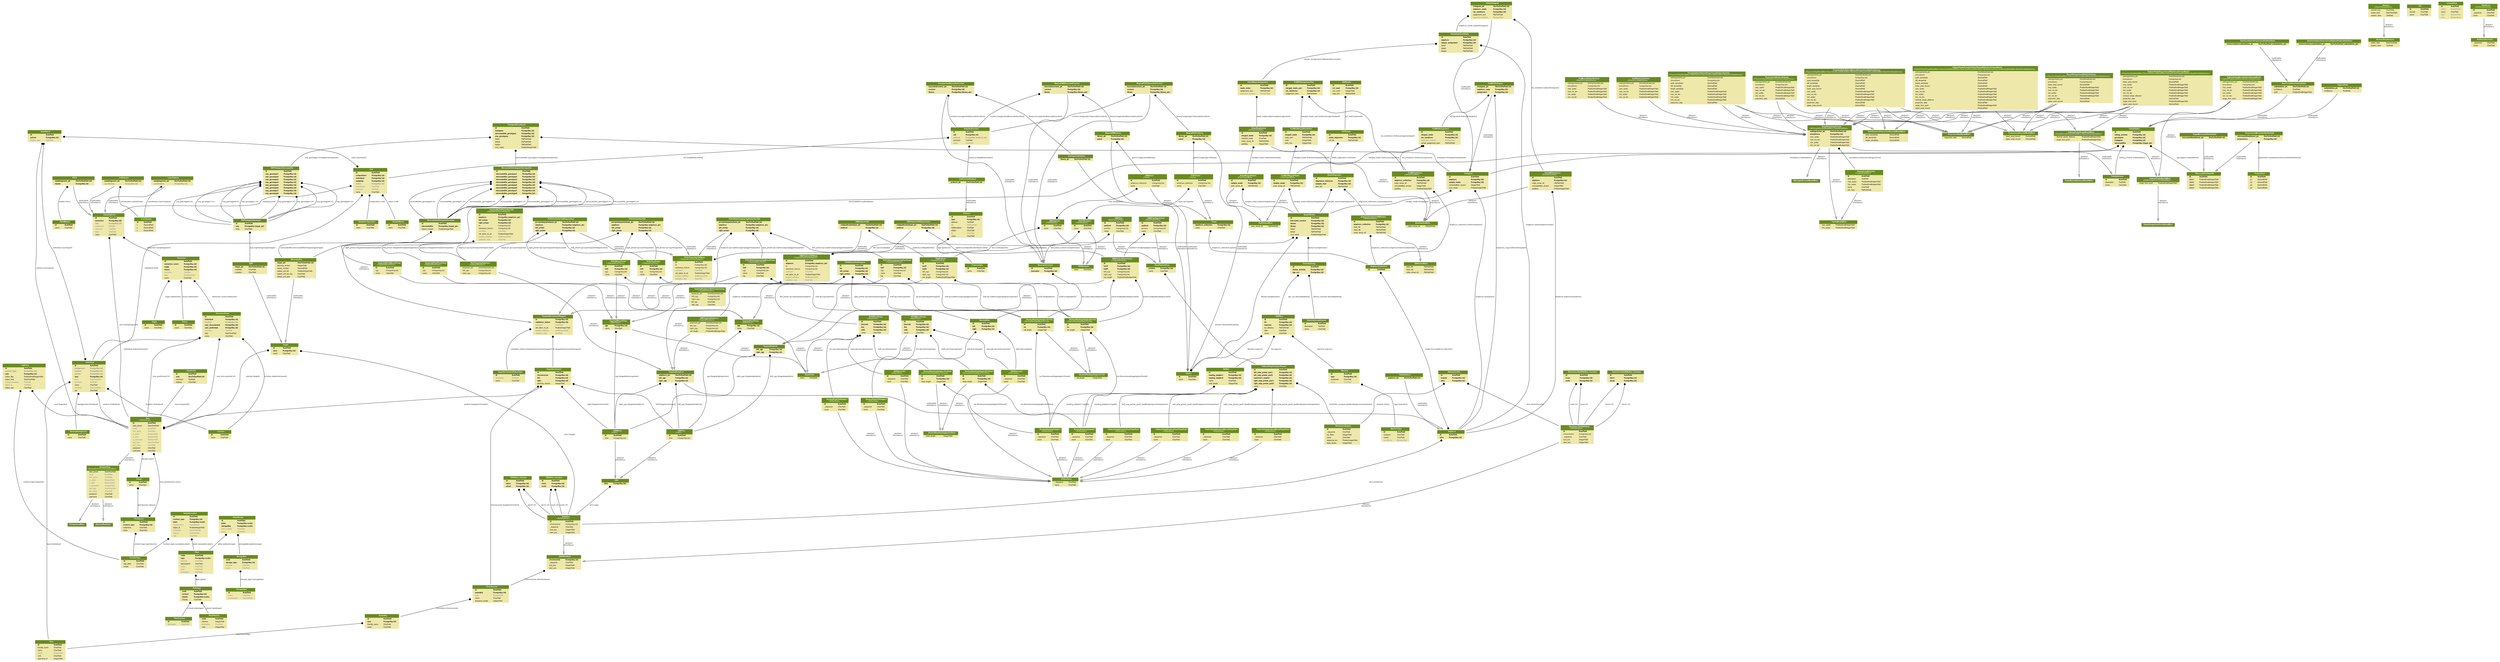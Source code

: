 digraph model_graph {
  // Dotfile by Django-Extensions graph_models
  // Created: 2017-07-24 16:28
  // Cli Options: --all-applications

  fontname = "Helvetica"
  fontsize = 8
  splines  = true

  node [
    fontname = "Helvetica"
    fontsize = 8
    shape = "plaintext"
  ]

  edge [
    fontname = "Helvetica"
    fontsize = 8
  ]

  // Labels


  django_contrib_auth_models_AbstractUser [label=<
    <TABLE BGCOLOR="palegoldenrod" BORDER="0" CELLBORDER="0" CELLSPACING="0">
    <TR><TD COLSPAN="2" CELLPADDING="4" ALIGN="CENTER" BGCOLOR="olivedrab4">
    <FONT FACE="Helvetica Bold" COLOR="white">
    AbstractUser<BR/>&lt;<FONT FACE="Helvetica Italic">AbstractBaseUser,PermissionsMixin</FONT>&gt;
    </FONT></TD></TR>
  
    <TR><TD ALIGN="LEFT" BORDER="0">
    <FONT FACE="Helvetica ">date_joined</FONT>
    </TD><TD ALIGN="LEFT">
    <FONT FACE="Helvetica ">DateTimeField</FONT>
    </TD></TR>
  
    <TR><TD ALIGN="LEFT" BORDER="0">
    <FONT COLOR="#7B7B7B" FACE="Helvetica ">email</FONT>
    </TD><TD ALIGN="LEFT">
    <FONT COLOR="#7B7B7B" FACE="Helvetica ">EmailField</FONT>
    </TD></TR>
  
    <TR><TD ALIGN="LEFT" BORDER="0">
    <FONT COLOR="#7B7B7B" FACE="Helvetica ">first_name</FONT>
    </TD><TD ALIGN="LEFT">
    <FONT COLOR="#7B7B7B" FACE="Helvetica ">CharField</FONT>
    </TD></TR>
  
    <TR><TD ALIGN="LEFT" BORDER="0">
    <FONT COLOR="#7B7B7B" FACE="Helvetica ">is_active</FONT>
    </TD><TD ALIGN="LEFT">
    <FONT COLOR="#7B7B7B" FACE="Helvetica ">BooleanField</FONT>
    </TD></TR>
  
    <TR><TD ALIGN="LEFT" BORDER="0">
    <FONT COLOR="#7B7B7B" FACE="Helvetica ">is_staff</FONT>
    </TD><TD ALIGN="LEFT">
    <FONT COLOR="#7B7B7B" FACE="Helvetica ">BooleanField</FONT>
    </TD></TR>
  
    <TR><TD ALIGN="LEFT" BORDER="0">
    <FONT COLOR="#7B7B7B" FACE="Helvetica Italic">is_superuser</FONT>
    </TD><TD ALIGN="LEFT">
    <FONT COLOR="#7B7B7B" FACE="Helvetica Italic">BooleanField</FONT>
    </TD></TR>
  
    <TR><TD ALIGN="LEFT" BORDER="0">
    <FONT COLOR="#7B7B7B" FACE="Helvetica Italic">last_login</FONT>
    </TD><TD ALIGN="LEFT">
    <FONT COLOR="#7B7B7B" FACE="Helvetica Italic">DateTimeField</FONT>
    </TD></TR>
  
    <TR><TD ALIGN="LEFT" BORDER="0">
    <FONT COLOR="#7B7B7B" FACE="Helvetica ">last_name</FONT>
    </TD><TD ALIGN="LEFT">
    <FONT COLOR="#7B7B7B" FACE="Helvetica ">CharField</FONT>
    </TD></TR>
  
    <TR><TD ALIGN="LEFT" BORDER="0">
    <FONT FACE="Helvetica Italic">password</FONT>
    </TD><TD ALIGN="LEFT">
    <FONT FACE="Helvetica Italic">CharField</FONT>
    </TD></TR>
  
    <TR><TD ALIGN="LEFT" BORDER="0">
    <FONT FACE="Helvetica ">username</FONT>
    </TD><TD ALIGN="LEFT">
    <FONT FACE="Helvetica ">CharField</FONT>
    </TD></TR>
  
    </TABLE>
    >]

  django_contrib_auth_models_Permission [label=<
    <TABLE BGCOLOR="palegoldenrod" BORDER="0" CELLBORDER="0" CELLSPACING="0">
    <TR><TD COLSPAN="2" CELLPADDING="4" ALIGN="CENTER" BGCOLOR="olivedrab4">
    <FONT FACE="Helvetica Bold" COLOR="white">
    Permission
    </FONT></TD></TR>
  
    <TR><TD ALIGN="LEFT" BORDER="0">
    <FONT FACE="Helvetica Bold">id</FONT>
    </TD><TD ALIGN="LEFT">
    <FONT FACE="Helvetica Bold">AutoField</FONT>
    </TD></TR>
  
    <TR><TD ALIGN="LEFT" BORDER="0">
    <FONT FACE="Helvetica Bold">content_type</FONT>
    </TD><TD ALIGN="LEFT">
    <FONT FACE="Helvetica Bold">ForeignKey (id)</FONT>
    </TD></TR>
  
    <TR><TD ALIGN="LEFT" BORDER="0">
    <FONT FACE="Helvetica ">codename</FONT>
    </TD><TD ALIGN="LEFT">
    <FONT FACE="Helvetica ">CharField</FONT>
    </TD></TR>
  
    <TR><TD ALIGN="LEFT" BORDER="0">
    <FONT FACE="Helvetica ">name</FONT>
    </TD><TD ALIGN="LEFT">
    <FONT FACE="Helvetica ">CharField</FONT>
    </TD></TR>
  
    </TABLE>
    >]

  django_contrib_auth_models_Group [label=<
    <TABLE BGCOLOR="palegoldenrod" BORDER="0" CELLBORDER="0" CELLSPACING="0">
    <TR><TD COLSPAN="2" CELLPADDING="4" ALIGN="CENTER" BGCOLOR="olivedrab4">
    <FONT FACE="Helvetica Bold" COLOR="white">
    Group
    </FONT></TD></TR>
  
    <TR><TD ALIGN="LEFT" BORDER="0">
    <FONT FACE="Helvetica Bold">id</FONT>
    </TD><TD ALIGN="LEFT">
    <FONT FACE="Helvetica Bold">AutoField</FONT>
    </TD></TR>
  
    <TR><TD ALIGN="LEFT" BORDER="0">
    <FONT FACE="Helvetica ">name</FONT>
    </TD><TD ALIGN="LEFT">
    <FONT FACE="Helvetica ">CharField</FONT>
    </TD></TR>
  
    </TABLE>
    >]

  django_contrib_auth_models_User [label=<
    <TABLE BGCOLOR="palegoldenrod" BORDER="0" CELLBORDER="0" CELLSPACING="0">
    <TR><TD COLSPAN="2" CELLPADDING="4" ALIGN="CENTER" BGCOLOR="olivedrab4">
    <FONT FACE="Helvetica Bold" COLOR="white">
    User<BR/>&lt;<FONT FACE="Helvetica Italic">AbstractUser</FONT>&gt;
    </FONT></TD></TR>
  
    <TR><TD ALIGN="LEFT" BORDER="0">
    <FONT FACE="Helvetica Bold">id</FONT>
    </TD><TD ALIGN="LEFT">
    <FONT FACE="Helvetica Bold">AutoField</FONT>
    </TD></TR>
  
    <TR><TD ALIGN="LEFT" BORDER="0">
    <FONT FACE="Helvetica Italic">date_joined</FONT>
    </TD><TD ALIGN="LEFT">
    <FONT FACE="Helvetica Italic">DateTimeField</FONT>
    </TD></TR>
  
    <TR><TD ALIGN="LEFT" BORDER="0">
    <FONT COLOR="#7B7B7B" FACE="Helvetica Italic">email</FONT>
    </TD><TD ALIGN="LEFT">
    <FONT COLOR="#7B7B7B" FACE="Helvetica Italic">EmailField</FONT>
    </TD></TR>
  
    <TR><TD ALIGN="LEFT" BORDER="0">
    <FONT COLOR="#7B7B7B" FACE="Helvetica Italic">first_name</FONT>
    </TD><TD ALIGN="LEFT">
    <FONT COLOR="#7B7B7B" FACE="Helvetica Italic">CharField</FONT>
    </TD></TR>
  
    <TR><TD ALIGN="LEFT" BORDER="0">
    <FONT COLOR="#7B7B7B" FACE="Helvetica Italic">is_active</FONT>
    </TD><TD ALIGN="LEFT">
    <FONT COLOR="#7B7B7B" FACE="Helvetica Italic">BooleanField</FONT>
    </TD></TR>
  
    <TR><TD ALIGN="LEFT" BORDER="0">
    <FONT COLOR="#7B7B7B" FACE="Helvetica Italic">is_staff</FONT>
    </TD><TD ALIGN="LEFT">
    <FONT COLOR="#7B7B7B" FACE="Helvetica Italic">BooleanField</FONT>
    </TD></TR>
  
    <TR><TD ALIGN="LEFT" BORDER="0">
    <FONT COLOR="#7B7B7B" FACE="Helvetica Italic">is_superuser</FONT>
    </TD><TD ALIGN="LEFT">
    <FONT COLOR="#7B7B7B" FACE="Helvetica Italic">BooleanField</FONT>
    </TD></TR>
  
    <TR><TD ALIGN="LEFT" BORDER="0">
    <FONT COLOR="#7B7B7B" FACE="Helvetica Italic">last_login</FONT>
    </TD><TD ALIGN="LEFT">
    <FONT COLOR="#7B7B7B" FACE="Helvetica Italic">DateTimeField</FONT>
    </TD></TR>
  
    <TR><TD ALIGN="LEFT" BORDER="0">
    <FONT COLOR="#7B7B7B" FACE="Helvetica Italic">last_name</FONT>
    </TD><TD ALIGN="LEFT">
    <FONT COLOR="#7B7B7B" FACE="Helvetica Italic">CharField</FONT>
    </TD></TR>
  
    <TR><TD ALIGN="LEFT" BORDER="0">
    <FONT FACE="Helvetica Italic">password</FONT>
    </TD><TD ALIGN="LEFT">
    <FONT FACE="Helvetica Italic">CharField</FONT>
    </TD></TR>
  
    <TR><TD ALIGN="LEFT" BORDER="0">
    <FONT FACE="Helvetica Italic">username</FONT>
    </TD><TD ALIGN="LEFT">
    <FONT FACE="Helvetica Italic">CharField</FONT>
    </TD></TR>
  
    </TABLE>
    >]




  django_contrib_contenttypes_models_ContentType [label=<
    <TABLE BGCOLOR="palegoldenrod" BORDER="0" CELLBORDER="0" CELLSPACING="0">
    <TR><TD COLSPAN="2" CELLPADDING="4" ALIGN="CENTER" BGCOLOR="olivedrab4">
    <FONT FACE="Helvetica Bold" COLOR="white">
    ContentType
    </FONT></TD></TR>
  
    <TR><TD ALIGN="LEFT" BORDER="0">
    <FONT FACE="Helvetica Bold">id</FONT>
    </TD><TD ALIGN="LEFT">
    <FONT FACE="Helvetica Bold">AutoField</FONT>
    </TD></TR>
  
    <TR><TD ALIGN="LEFT" BORDER="0">
    <FONT FACE="Helvetica ">app_label</FONT>
    </TD><TD ALIGN="LEFT">
    <FONT FACE="Helvetica ">CharField</FONT>
    </TD></TR>
  
    <TR><TD ALIGN="LEFT" BORDER="0">
    <FONT FACE="Helvetica ">model</FONT>
    </TD><TD ALIGN="LEFT">
    <FONT FACE="Helvetica ">CharField</FONT>
    </TD></TR>
  
    </TABLE>
    >]




  django_contrib_sessions_base_session_AbstractBaseSession [label=<
    <TABLE BGCOLOR="palegoldenrod" BORDER="0" CELLBORDER="0" CELLSPACING="0">
    <TR><TD COLSPAN="2" CELLPADDING="4" ALIGN="CENTER" BGCOLOR="olivedrab4">
    <FONT FACE="Helvetica Bold" COLOR="white">
    AbstractBaseSession
    </FONT></TD></TR>
  
    <TR><TD ALIGN="LEFT" BORDER="0">
    <FONT FACE="Helvetica ">expire_date</FONT>
    </TD><TD ALIGN="LEFT">
    <FONT FACE="Helvetica ">DateTimeField</FONT>
    </TD></TR>
  
    <TR><TD ALIGN="LEFT" BORDER="0">
    <FONT FACE="Helvetica ">session_data</FONT>
    </TD><TD ALIGN="LEFT">
    <FONT FACE="Helvetica ">TextField</FONT>
    </TD></TR>
  
    </TABLE>
    >]

  django_contrib_sessions_models_Session [label=<
    <TABLE BGCOLOR="palegoldenrod" BORDER="0" CELLBORDER="0" CELLSPACING="0">
    <TR><TD COLSPAN="2" CELLPADDING="4" ALIGN="CENTER" BGCOLOR="olivedrab4">
    <FONT FACE="Helvetica Bold" COLOR="white">
    Session<BR/>&lt;<FONT FACE="Helvetica Italic">AbstractBaseSession</FONT>&gt;
    </FONT></TD></TR>
  
    <TR><TD ALIGN="LEFT" BORDER="0">
    <FONT FACE="Helvetica ItalicBold">session_key</FONT>
    </TD><TD ALIGN="LEFT">
    <FONT FACE="Helvetica ItalicBold">CharField</FONT>
    </TD></TR>
  
    <TR><TD ALIGN="LEFT" BORDER="0">
    <FONT FACE="Helvetica Italic">expire_date</FONT>
    </TD><TD ALIGN="LEFT">
    <FONT FACE="Helvetica Italic">DateTimeField</FONT>
    </TD></TR>
  
    <TR><TD ALIGN="LEFT" BORDER="0">
    <FONT FACE="Helvetica Italic">session_data</FONT>
    </TD><TD ALIGN="LEFT">
    <FONT FACE="Helvetica Italic">TextField</FONT>
    </TD></TR>
  
    </TABLE>
    >]




  django_contrib_sites_models_Site [label=<
    <TABLE BGCOLOR="palegoldenrod" BORDER="0" CELLBORDER="0" CELLSPACING="0">
    <TR><TD COLSPAN="2" CELLPADDING="4" ALIGN="CENTER" BGCOLOR="olivedrab4">
    <FONT FACE="Helvetica Bold" COLOR="white">
    Site
    </FONT></TD></TR>
  
    <TR><TD ALIGN="LEFT" BORDER="0">
    <FONT FACE="Helvetica Bold">id</FONT>
    </TD><TD ALIGN="LEFT">
    <FONT FACE="Helvetica Bold">AutoField</FONT>
    </TD></TR>
  
    <TR><TD ALIGN="LEFT" BORDER="0">
    <FONT FACE="Helvetica ">domain</FONT>
    </TD><TD ALIGN="LEFT">
    <FONT FACE="Helvetica ">CharField</FONT>
    </TD></TR>
  
    <TR><TD ALIGN="LEFT" BORDER="0">
    <FONT FACE="Helvetica ">name</FONT>
    </TD><TD ALIGN="LEFT">
    <FONT FACE="Helvetica ">CharField</FONT>
    </TD></TR>
  
    </TABLE>
    >]




  django_contrib_admin_models_LogEntry [label=<
    <TABLE BGCOLOR="palegoldenrod" BORDER="0" CELLBORDER="0" CELLSPACING="0">
    <TR><TD COLSPAN="2" CELLPADDING="4" ALIGN="CENTER" BGCOLOR="olivedrab4">
    <FONT FACE="Helvetica Bold" COLOR="white">
    LogEntry
    </FONT></TD></TR>
  
    <TR><TD ALIGN="LEFT" BORDER="0">
    <FONT FACE="Helvetica Bold">id</FONT>
    </TD><TD ALIGN="LEFT">
    <FONT FACE="Helvetica Bold">AutoField</FONT>
    </TD></TR>
  
    <TR><TD ALIGN="LEFT" BORDER="0">
    <FONT COLOR="#7B7B7B" FACE="Helvetica Bold">content_type</FONT>
    </TD><TD ALIGN="LEFT">
    <FONT COLOR="#7B7B7B" FACE="Helvetica Bold">ForeignKey (id)</FONT>
    </TD></TR>
  
    <TR><TD ALIGN="LEFT" BORDER="0">
    <FONT FACE="Helvetica Bold">user</FONT>
    </TD><TD ALIGN="LEFT">
    <FONT FACE="Helvetica Bold">ForeignKey (id)</FONT>
    </TD></TR>
  
    <TR><TD ALIGN="LEFT" BORDER="0">
    <FONT FACE="Helvetica ">action_flag</FONT>
    </TD><TD ALIGN="LEFT">
    <FONT FACE="Helvetica ">PositiveSmallIntegerField</FONT>
    </TD></TR>
  
    <TR><TD ALIGN="LEFT" BORDER="0">
    <FONT FACE="Helvetica ">action_time</FONT>
    </TD><TD ALIGN="LEFT">
    <FONT FACE="Helvetica ">DateTimeField</FONT>
    </TD></TR>
  
    <TR><TD ALIGN="LEFT" BORDER="0">
    <FONT COLOR="#7B7B7B" FACE="Helvetica ">change_message</FONT>
    </TD><TD ALIGN="LEFT">
    <FONT COLOR="#7B7B7B" FACE="Helvetica ">TextField</FONT>
    </TD></TR>
  
    <TR><TD ALIGN="LEFT" BORDER="0">
    <FONT COLOR="#7B7B7B" FACE="Helvetica ">object_id</FONT>
    </TD><TD ALIGN="LEFT">
    <FONT COLOR="#7B7B7B" FACE="Helvetica ">TextField</FONT>
    </TD></TR>
  
    <TR><TD ALIGN="LEFT" BORDER="0">
    <FONT FACE="Helvetica ">object_repr</FONT>
    </TD><TD ALIGN="LEFT">
    <FONT FACE="Helvetica ">CharField</FONT>
    </TD></TR>
  
    </TABLE>
    >]




  linapp_models_LineageRole [label=<
    <TABLE BGCOLOR="palegoldenrod" BORDER="0" CELLBORDER="0" CELLSPACING="0">
    <TR><TD COLSPAN="2" CELLPADDING="4" ALIGN="CENTER" BGCOLOR="olivedrab4">
    <FONT FACE="Helvetica Bold" COLOR="white">
    LineageRole
    </FONT></TD></TR>
  
    <TR><TD ALIGN="LEFT" BORDER="0">
    <FONT FACE="Helvetica Bold">id</FONT>
    </TD><TD ALIGN="LEFT">
    <FONT FACE="Helvetica Bold">AutoField</FONT>
    </TD></TR>
  
    <TR><TD ALIGN="LEFT" BORDER="0">
    <FONT COLOR="#7B7B7B" FACE="Helvetica ">delete</FONT>
    </TD><TD ALIGN="LEFT">
    <FONT COLOR="#7B7B7B" FACE="Helvetica ">BooleanField</FONT>
    </TD></TR>
  
    <TR><TD ALIGN="LEFT" BORDER="0">
    <FONT FACE="Helvetica ">name</FONT>
    </TD><TD ALIGN="LEFT">
    <FONT FACE="Helvetica ">CharField</FONT>
    </TD></TR>
  
    <TR><TD ALIGN="LEFT" BORDER="0">
    <FONT COLOR="#7B7B7B" FACE="Helvetica ">read</FONT>
    </TD><TD ALIGN="LEFT">
    <FONT COLOR="#7B7B7B" FACE="Helvetica ">BooleanField</FONT>
    </TD></TR>
  
    <TR><TD ALIGN="LEFT" BORDER="0">
    <FONT COLOR="#7B7B7B" FACE="Helvetica ">write</FONT>
    </TD><TD ALIGN="LEFT">
    <FONT COLOR="#7B7B7B" FACE="Helvetica ">BooleanField</FONT>
    </TD></TR>
  
    </TABLE>
    >]

  linapp_models_UserProfile [label=<
    <TABLE BGCOLOR="palegoldenrod" BORDER="0" CELLBORDER="0" CELLSPACING="0">
    <TR><TD COLSPAN="2" CELLPADDING="4" ALIGN="CENTER" BGCOLOR="olivedrab4">
    <FONT FACE="Helvetica Bold" COLOR="white">
    UserProfile
    </FONT></TD></TR>
  
    <TR><TD ALIGN="LEFT" BORDER="0">
    <FONT FACE="Helvetica Bold">id</FONT>
    </TD><TD ALIGN="LEFT">
    <FONT FACE="Helvetica Bold">AutoField</FONT>
    </TD></TR>
  
    <TR><TD ALIGN="LEFT" BORDER="0">
    <FONT FACE="Helvetica Bold">user</FONT>
    </TD><TD ALIGN="LEFT">
    <FONT FACE="Helvetica Bold">OneToOneField (id)</FONT>
    </TD></TR>
  
    <TR><TD ALIGN="LEFT" BORDER="0">
    <FONT FACE="Helvetica ">comment</FONT>
    </TD><TD ALIGN="LEFT">
    <FONT FACE="Helvetica ">TextField</FONT>
    </TD></TR>
  
    <TR><TD ALIGN="LEFT" BORDER="0">
    <FONT FACE="Helvetica ">institute</FONT>
    </TD><TD ALIGN="LEFT">
    <FONT FACE="Helvetica ">CharField</FONT>
    </TD></TR>
  
    </TABLE>
    >]

  linapp_models_ProtocolType [label=<
    <TABLE BGCOLOR="palegoldenrod" BORDER="0" CELLBORDER="0" CELLSPACING="0">
    <TR><TD COLSPAN="2" CELLPADDING="4" ALIGN="CENTER" BGCOLOR="olivedrab4">
    <FONT FACE="Helvetica Bold" COLOR="white">
    ProtocolType
    </FONT></TD></TR>
  
    <TR><TD ALIGN="LEFT" BORDER="0">
    <FONT FACE="Helvetica Bold">id</FONT>
    </TD><TD ALIGN="LEFT">
    <FONT FACE="Helvetica Bold">AutoField</FONT>
    </TD></TR>
  
    <TR><TD ALIGN="LEFT" BORDER="0">
    <FONT FACE="Helvetica ">name</FONT>
    </TD><TD ALIGN="LEFT">
    <FONT FACE="Helvetica ">CharField</FONT>
    </TD></TR>
  
    </TABLE>
    >]

  linapp_models_Protocol [label=<
    <TABLE BGCOLOR="palegoldenrod" BORDER="0" CELLBORDER="0" CELLSPACING="0">
    <TR><TD COLSPAN="2" CELLPADDING="4" ALIGN="CENTER" BGCOLOR="olivedrab4">
    <FONT FACE="Helvetica Bold" COLOR="white">
    Protocol
    </FONT></TD></TR>
  
    <TR><TD ALIGN="LEFT" BORDER="0">
    <FONT FACE="Helvetica Bold">id</FONT>
    </TD><TD ALIGN="LEFT">
    <FONT FACE="Helvetica Bold">AutoField</FONT>
    </TD></TR>
  
    <TR><TD ALIGN="LEFT" BORDER="0">
    <FONT FACE="Helvetica Bold">type</FONT>
    </TD><TD ALIGN="LEFT">
    <FONT FACE="Helvetica Bold">ForeignKey (id)</FONT>
    </TD></TR>
  
    <TR><TD ALIGN="LEFT" BORDER="0">
    <FONT FACE="Helvetica ">abstract</FONT>
    </TD><TD ALIGN="LEFT">
    <FONT FACE="Helvetica ">TextField</FONT>
    </TD></TR>
  
    <TR><TD ALIGN="LEFT" BORDER="0">
    <FONT COLOR="#7B7B7B" FACE="Helvetica ">file</FONT>
    </TD><TD ALIGN="LEFT">
    <FONT COLOR="#7B7B7B" FACE="Helvetica ">FilePathField</FONT>
    </TD></TR>
  
    <TR><TD ALIGN="LEFT" BORDER="0">
    <FONT FACE="Helvetica ">fulldescription</FONT>
    </TD><TD ALIGN="LEFT">
    <FONT FACE="Helvetica ">TextField</FONT>
    </TD></TR>
  
    <TR><TD ALIGN="LEFT" BORDER="0">
    <FONT FACE="Helvetica ">initials</FONT>
    </TD><TD ALIGN="LEFT">
    <FONT FACE="Helvetica ">CharField</FONT>
    </TD></TR>
  
    <TR><TD ALIGN="LEFT" BORDER="0">
    <FONT COLOR="#7B7B7B" FACE="Helvetica ">kit</FONT>
    </TD><TD ALIGN="LEFT">
    <FONT COLOR="#7B7B7B" FACE="Helvetica ">CharField</FONT>
    </TD></TR>
  
    <TR><TD ALIGN="LEFT" BORDER="0">
    <FONT FACE="Helvetica ">name</FONT>
    </TD><TD ALIGN="LEFT">
    <FONT FACE="Helvetica ">CharField</FONT>
    </TD></TR>
  
    </TABLE>
    >]

  linapp_models_UserReport [label=<
    <TABLE BGCOLOR="palegoldenrod" BORDER="0" CELLBORDER="0" CELLSPACING="0">
    <TR><TD COLSPAN="2" CELLPADDING="4" ALIGN="CENTER" BGCOLOR="olivedrab4">
    <FONT FACE="Helvetica Bold" COLOR="white">
    UserReport
    </FONT></TD></TR>
  
    <TR><TD ALIGN="LEFT" BORDER="0">
    <FONT FACE="Helvetica Bold">id</FONT>
    </TD><TD ALIGN="LEFT">
    <FONT FACE="Helvetica Bold">AutoField</FONT>
    </TD></TR>
  
    <TR><TD ALIGN="LEFT" BORDER="0">
    <FONT FACE="Helvetica Bold">partner</FONT>
    </TD><TD ALIGN="LEFT">
    <FONT FACE="Helvetica Bold">ForeignKey (id)</FONT>
    </TD></TR>
  
    <TR><TD ALIGN="LEFT" BORDER="0">
    <FONT COLOR="#7B7B7B" FACE="Helvetica ">creation_date</FONT>
    </TD><TD ALIGN="LEFT">
    <FONT COLOR="#7B7B7B" FACE="Helvetica ">DateField</FONT>
    </TD></TR>
  
    </TABLE>
    >]




  genomes_models_DNASliceBase [label=<
    <TABLE BGCOLOR="palegoldenrod" BORDER="0" CELLBORDER="0" CELLSPACING="0">
    <TR><TD COLSPAN="2" CELLPADDING="4" ALIGN="CENTER" BGCOLOR="olivedrab4">
    <FONT FACE="Helvetica Bold" COLOR="white">
    DNASliceBase
    </FONT></TD></TR>
  
    <TR><TD ALIGN="LEFT" BORDER="0">
    <FONT FACE="Helvetica Bold">chromosome</FONT>
    </TD><TD ALIGN="LEFT">
    <FONT FACE="Helvetica Bold">ForeignKey (id)</FONT>
    </TD></TR>
  
    <TR><TD ALIGN="LEFT" BORDER="0">
    <FONT FACE="Helvetica ">_sequence</FONT>
    </TD><TD ALIGN="LEFT">
    <FONT FACE="Helvetica ">CharField</FONT>
    </TD></TR>
  
    <TR><TD ALIGN="LEFT" BORDER="0">
    <FONT FACE="Helvetica ">end_pos</FONT>
    </TD><TD ALIGN="LEFT">
    <FONT FACE="Helvetica ">IntegerField</FONT>
    </TD></TR>
  
    <TR><TD ALIGN="LEFT" BORDER="0">
    <FONT FACE="Helvetica ">start_pos</FONT>
    </TD><TD ALIGN="LEFT">
    <FONT FACE="Helvetica ">IntegerField</FONT>
    </TD></TR>
  
    </TABLE>
    >]

  genomes_models_Assembly [label=<
    <TABLE BGCOLOR="palegoldenrod" BORDER="0" CELLBORDER="0" CELLSPACING="0">
    <TR><TD COLSPAN="2" CELLPADDING="4" ALIGN="CENTER" BGCOLOR="olivedrab4">
    <FONT FACE="Helvetica Bold" COLOR="white">
    Assembly
    </FONT></TD></TR>
  
    <TR><TD ALIGN="LEFT" BORDER="0">
    <FONT FACE="Helvetica Bold">id</FONT>
    </TD><TD ALIGN="LEFT">
    <FONT FACE="Helvetica Bold">AutoField</FONT>
    </TD></TR>
  
    <TR><TD ALIGN="LEFT" BORDER="0">
    <FONT FACE="Helvetica Bold">taxa</FONT>
    </TD><TD ALIGN="LEFT">
    <FONT FACE="Helvetica Bold">ForeignKey (id)</FONT>
    </TD></TR>
  
    <TR><TD ALIGN="LEFT" BORDER="0">
    <FONT FACE="Helvetica ">friendly_name</FONT>
    </TD><TD ALIGN="LEFT">
    <FONT FACE="Helvetica ">CharField</FONT>
    </TD></TR>
  
    <TR><TD ALIGN="LEFT" BORDER="0">
    <FONT FACE="Helvetica ">name</FONT>
    </TD><TD ALIGN="LEFT">
    <FONT FACE="Helvetica ">CharField</FONT>
    </TD></TR>
  
    </TABLE>
    >]

  genomes_models_Chromosome [label=<
    <TABLE BGCOLOR="palegoldenrod" BORDER="0" CELLBORDER="0" CELLSPACING="0">
    <TR><TD COLSPAN="2" CELLPADDING="4" ALIGN="CENTER" BGCOLOR="olivedrab4">
    <FONT FACE="Helvetica Bold" COLOR="white">
    Chromosome
    </FONT></TD></TR>
  
    <TR><TD ALIGN="LEFT" BORDER="0">
    <FONT FACE="Helvetica Bold">id</FONT>
    </TD><TD ALIGN="LEFT">
    <FONT FACE="Helvetica Bold">AutoField</FONT>
    </TD></TR>
  
    <TR><TD ALIGN="LEFT" BORDER="0">
    <FONT FACE="Helvetica Bold">assembly</FONT>
    </TD><TD ALIGN="LEFT">
    <FONT FACE="Helvetica Bold">ForeignKey (id)</FONT>
    </TD></TR>
  
    <TR><TD ALIGN="LEFT" BORDER="0">
    <FONT COLOR="#7B7B7B" FACE="Helvetica ">cyclic</FONT>
    </TD><TD ALIGN="LEFT">
    <FONT COLOR="#7B7B7B" FACE="Helvetica ">BooleanField</FONT>
    </TD></TR>
  
    <TR><TD ALIGN="LEFT" BORDER="0">
    <FONT FACE="Helvetica ">name</FONT>
    </TD><TD ALIGN="LEFT">
    <FONT FACE="Helvetica ">CharField</FONT>
    </TD></TR>
  
    <TR><TD ALIGN="LEFT" BORDER="0">
    <FONT FACE="Helvetica ">sequence_length</FONT>
    </TD><TD ALIGN="LEFT">
    <FONT FACE="Helvetica ">IntegerField</FONT>
    </TD></TR>
  
    </TABLE>
    >]

  genomes_models_DNASlice [label=<
    <TABLE BGCOLOR="palegoldenrod" BORDER="0" CELLBORDER="0" CELLSPACING="0">
    <TR><TD COLSPAN="2" CELLPADDING="4" ALIGN="CENTER" BGCOLOR="olivedrab4">
    <FONT FACE="Helvetica Bold" COLOR="white">
    DNASlice<BR/>&lt;<FONT FACE="Helvetica Italic">DNASliceBase</FONT>&gt;
    </FONT></TD></TR>
  
    <TR><TD ALIGN="LEFT" BORDER="0">
    <FONT FACE="Helvetica Bold">id</FONT>
    </TD><TD ALIGN="LEFT">
    <FONT FACE="Helvetica Bold">AutoField</FONT>
    </TD></TR>
  
    <TR><TD ALIGN="LEFT" BORDER="0">
    <FONT FACE="Helvetica ItalicBold">chromosome</FONT>
    </TD><TD ALIGN="LEFT">
    <FONT FACE="Helvetica ItalicBold">ForeignKey (id)</FONT>
    </TD></TR>
  
    <TR><TD ALIGN="LEFT" BORDER="0">
    <FONT FACE="Helvetica Italic">_sequence</FONT>
    </TD><TD ALIGN="LEFT">
    <FONT FACE="Helvetica Italic">CharField</FONT>
    </TD></TR>
  
    <TR><TD ALIGN="LEFT" BORDER="0">
    <FONT FACE="Helvetica Italic">end_pos</FONT>
    </TD><TD ALIGN="LEFT">
    <FONT FACE="Helvetica Italic">IntegerField</FONT>
    </TD></TR>
  
    <TR><TD ALIGN="LEFT" BORDER="0">
    <FONT FACE="Helvetica Italic">start_pos</FONT>
    </TD><TD ALIGN="LEFT">
    <FONT FACE="Helvetica Italic">IntegerField</FONT>
    </TD></TR>
  
    </TABLE>
    >]

  genomes_models_DNASlice_Contains [label=<
    <TABLE BGCOLOR="palegoldenrod" BORDER="0" CELLBORDER="0" CELLSPACING="0">
    <TR><TD COLSPAN="2" CELLPADDING="4" ALIGN="CENTER" BGCOLOR="olivedrab4">
    <FONT FACE="Helvetica Bold" COLOR="white">
    DNASlice_Contains
    </FONT></TD></TR>
  
    <TR><TD ALIGN="LEFT" BORDER="0">
    <FONT FACE="Helvetica Bold">id</FONT>
    </TD><TD ALIGN="LEFT">
    <FONT FACE="Helvetica Bold">AutoField</FONT>
    </TD></TR>
  
    <TR><TD ALIGN="LEFT" BORDER="0">
    <FONT FACE="Helvetica Bold">inner</FONT>
    </TD><TD ALIGN="LEFT">
    <FONT FACE="Helvetica Bold">ForeignKey (id)</FONT>
    </TD></TR>
  
    <TR><TD ALIGN="LEFT" BORDER="0">
    <FONT FACE="Helvetica Bold">outer</FONT>
    </TD><TD ALIGN="LEFT">
    <FONT FACE="Helvetica Bold">ForeignKey (id)</FONT>
    </TD></TR>
  
    </TABLE>
    >]

  genomes_models_DNASlice_Overlaps [label=<
    <TABLE BGCOLOR="palegoldenrod" BORDER="0" CELLBORDER="0" CELLSPACING="0">
    <TR><TD COLSPAN="2" CELLPADDING="4" ALIGN="CENTER" BGCOLOR="olivedrab4">
    <FONT FACE="Helvetica Bold" COLOR="white">
    DNASlice_Overlaps
    </FONT></TD></TR>
  
    <TR><TD ALIGN="LEFT" BORDER="0">
    <FONT FACE="Helvetica Bold">id</FONT>
    </TD><TD ALIGN="LEFT">
    <FONT FACE="Helvetica Bold">AutoField</FONT>
    </TD></TR>
  
    <TR><TD ALIGN="LEFT" BORDER="0">
    <FONT FACE="Helvetica Bold">slice1</FONT>
    </TD><TD ALIGN="LEFT">
    <FONT FACE="Helvetica Bold">ForeignKey (id)</FONT>
    </TD></TR>
  
    <TR><TD ALIGN="LEFT" BORDER="0">
    <FONT FACE="Helvetica Bold">slice2</FONT>
    </TD><TD ALIGN="LEFT">
    <FONT FACE="Helvetica Bold">ForeignKey (id)</FONT>
    </TD></TR>
  
    </TABLE>
    >]

  genomes_models_RestrictionSiteDNASlice [label=<
    <TABLE BGCOLOR="palegoldenrod" BORDER="0" CELLBORDER="0" CELLSPACING="0">
    <TR><TD COLSPAN="2" CELLPADDING="4" ALIGN="CENTER" BGCOLOR="olivedrab4">
    <FONT FACE="Helvetica Bold" COLOR="white">
    RestrictionSiteDNASlice<BR/>&lt;<FONT FACE="Helvetica Italic">DNASliceBase</FONT>&gt;
    </FONT></TD></TR>
  
    <TR><TD ALIGN="LEFT" BORDER="0">
    <FONT FACE="Helvetica Bold">id</FONT>
    </TD><TD ALIGN="LEFT">
    <FONT FACE="Helvetica Bold">AutoField</FONT>
    </TD></TR>
  
    <TR><TD ALIGN="LEFT" BORDER="0">
    <FONT FACE="Helvetica ItalicBold">chromosome</FONT>
    </TD><TD ALIGN="LEFT">
    <FONT FACE="Helvetica ItalicBold">ForeignKey (id)</FONT>
    </TD></TR>
  
    <TR><TD ALIGN="LEFT" BORDER="0">
    <FONT FACE="Helvetica Italic">_sequence</FONT>
    </TD><TD ALIGN="LEFT">
    <FONT FACE="Helvetica Italic">CharField</FONT>
    </TD></TR>
  
    <TR><TD ALIGN="LEFT" BORDER="0">
    <FONT FACE="Helvetica Italic">end_pos</FONT>
    </TD><TD ALIGN="LEFT">
    <FONT FACE="Helvetica Italic">IntegerField</FONT>
    </TD></TR>
  
    <TR><TD ALIGN="LEFT" BORDER="0">
    <FONT FACE="Helvetica Italic">start_pos</FONT>
    </TD><TD ALIGN="LEFT">
    <FONT FACE="Helvetica Italic">IntegerField</FONT>
    </TD></TR>
  
    </TABLE>
    >]

  genomes_models_RestrictionSiteDNASlice_Contains [label=<
    <TABLE BGCOLOR="palegoldenrod" BORDER="0" CELLBORDER="0" CELLSPACING="0">
    <TR><TD COLSPAN="2" CELLPADDING="4" ALIGN="CENTER" BGCOLOR="olivedrab4">
    <FONT FACE="Helvetica Bold" COLOR="white">
    RestrictionSiteDNASlice_Contains
    </FONT></TD></TR>
  
    <TR><TD ALIGN="LEFT" BORDER="0">
    <FONT FACE="Helvetica Bold">id</FONT>
    </TD><TD ALIGN="LEFT">
    <FONT FACE="Helvetica Bold">AutoField</FONT>
    </TD></TR>
  
    <TR><TD ALIGN="LEFT" BORDER="0">
    <FONT FACE="Helvetica Bold">inner</FONT>
    </TD><TD ALIGN="LEFT">
    <FONT FACE="Helvetica Bold">ForeignKey (id)</FONT>
    </TD></TR>
  
    <TR><TD ALIGN="LEFT" BORDER="0">
    <FONT FACE="Helvetica Bold">outer</FONT>
    </TD><TD ALIGN="LEFT">
    <FONT FACE="Helvetica Bold">ForeignKey (id)</FONT>
    </TD></TR>
  
    </TABLE>
    >]

  genomes_models_RestrictionSiteDNASlice_Overlaps [label=<
    <TABLE BGCOLOR="palegoldenrod" BORDER="0" CELLBORDER="0" CELLSPACING="0">
    <TR><TD COLSPAN="2" CELLPADDING="4" ALIGN="CENTER" BGCOLOR="olivedrab4">
    <FONT FACE="Helvetica Bold" COLOR="white">
    RestrictionSiteDNASlice_Overlaps
    </FONT></TD></TR>
  
    <TR><TD ALIGN="LEFT" BORDER="0">
    <FONT FACE="Helvetica Bold">id</FONT>
    </TD><TD ALIGN="LEFT">
    <FONT FACE="Helvetica Bold">AutoField</FONT>
    </TD></TR>
  
    <TR><TD ALIGN="LEFT" BORDER="0">
    <FONT FACE="Helvetica Bold">slice1</FONT>
    </TD><TD ALIGN="LEFT">
    <FONT FACE="Helvetica Bold">ForeignKey (id)</FONT>
    </TD></TR>
  
    <TR><TD ALIGN="LEFT" BORDER="0">
    <FONT FACE="Helvetica Bold">slice2</FONT>
    </TD><TD ALIGN="LEFT">
    <FONT FACE="Helvetica Bold">ForeignKey (id)</FONT>
    </TD></TR>
  
    </TABLE>
    >]




  misc_models_Taxa [label=<
    <TABLE BGCOLOR="palegoldenrod" BORDER="0" CELLBORDER="0" CELLSPACING="0">
    <TR><TD COLSPAN="2" CELLPADDING="4" ALIGN="CENTER" BGCOLOR="olivedrab4">
    <FONT FACE="Helvetica Bold" COLOR="white">
    Taxa
    </FONT></TD></TR>
  
    <TR><TD ALIGN="LEFT" BORDER="0">
    <FONT FACE="Helvetica Bold">id</FONT>
    </TD><TD ALIGN="LEFT">
    <FONT FACE="Helvetica Bold">AutoField</FONT>
    </TD></TR>
  
    <TR><TD ALIGN="LEFT" BORDER="0">
    <FONT FACE="Helvetica ">friendly_name</FONT>
    </TD><TD ALIGN="LEFT">
    <FONT FACE="Helvetica ">CharField</FONT>
    </TD></TR>
  
    <TR><TD ALIGN="LEFT" BORDER="0">
    <FONT FACE="Helvetica ">name</FONT>
    </TD><TD ALIGN="LEFT">
    <FONT FACE="Helvetica ">CharField</FONT>
    </TD></TR>
  
    <TR><TD ALIGN="LEFT" BORDER="0">
    <FONT COLOR="#7B7B7B" FACE="Helvetica ">parent</FONT>
    </TD><TD ALIGN="LEFT">
    <FONT COLOR="#7B7B7B" FACE="Helvetica ">IntegerField</FONT>
    </TD></TR>
  
    <TR><TD ALIGN="LEFT" BORDER="0">
    <FONT FACE="Helvetica ">rank</FONT>
    </TD><TD ALIGN="LEFT">
    <FONT FACE="Helvetica ">CharField</FONT>
    </TD></TR>
  
    <TR><TD ALIGN="LEFT" BORDER="0">
    <FONT FACE="Helvetica ">taxonomy_id</FONT>
    </TD><TD ALIGN="LEFT">
    <FONT FACE="Helvetica ">IntegerField</FONT>
    </TD></TR>
  
    </TABLE>
    >]




  lib_prep_multiplexes_models_Panel [label=<
    <TABLE BGCOLOR="palegoldenrod" BORDER="0" CELLBORDER="0" CELLSPACING="0">
    <TR><TD COLSPAN="2" CELLPADDING="4" ALIGN="CENTER" BGCOLOR="olivedrab4">
    <FONT FACE="Helvetica Bold" COLOR="white">
    Panel
    </FONT></TD></TR>
  
    <TR><TD ALIGN="LEFT" BORDER="0">
    <FONT FACE="Helvetica Bold">amplicon_collection</FONT>
    </TD><TD ALIGN="LEFT">
    <FONT FACE="Helvetica Bold">ForeignKey (id)</FONT>
    </TD></TR>
  
    <TR><TD ALIGN="LEFT" BORDER="0">
    <FONT FACE="Helvetica ">name</FONT>
    </TD><TD ALIGN="LEFT">
    <FONT FACE="Helvetica ">CharField</FONT>
    </TD></TR>
  
    </TABLE>
    >]

  lib_prep_multiplexes_models_TERMultiplex [label=<
    <TABLE BGCOLOR="palegoldenrod" BORDER="0" CELLBORDER="0" CELLSPACING="0">
    <TR><TD COLSPAN="2" CELLPADDING="4" ALIGN="CENTER" BGCOLOR="olivedrab4">
    <FONT FACE="Helvetica Bold" COLOR="white">
    TERMultiplex
    </FONT></TD></TR>
  
    <TR><TD ALIGN="LEFT" BORDER="0">
    <FONT FACE="Helvetica ">name</FONT>
    </TD><TD ALIGN="LEFT">
    <FONT FACE="Helvetica ">CharField</FONT>
    </TD></TR>
  
    </TABLE>
    >]

  lib_prep_multiplexes_models_PCR1Multiplex [label=<
    <TABLE BGCOLOR="palegoldenrod" BORDER="0" CELLBORDER="0" CELLSPACING="0">
    <TR><TD COLSPAN="2" CELLPADDING="4" ALIGN="CENTER" BGCOLOR="olivedrab4">
    <FONT FACE="Helvetica Bold" COLOR="white">
    PCR1Multiplex<BR/>&lt;<FONT FACE="Helvetica Italic">TERMultiplex</FONT>&gt;
    </FONT></TD></TR>
  
    <TR><TD ALIGN="LEFT" BORDER="0">
    <FONT FACE="Helvetica Bold">id</FONT>
    </TD><TD ALIGN="LEFT">
    <FONT FACE="Helvetica Bold">AutoField</FONT>
    </TD></TR>
  
    <TR><TD ALIGN="LEFT" BORDER="0">
    <FONT FACE="Helvetica Italic">name</FONT>
    </TD><TD ALIGN="LEFT">
    <FONT FACE="Helvetica Italic">CharField</FONT>
    </TD></TR>
  
    </TABLE>
    >]

  lib_prep_multiplexes_models_PCR1Panel [label=<
    <TABLE BGCOLOR="palegoldenrod" BORDER="0" CELLBORDER="0" CELLSPACING="0">
    <TR><TD COLSPAN="2" CELLPADDING="4" ALIGN="CENTER" BGCOLOR="olivedrab4">
    <FONT FACE="Helvetica Bold" COLOR="white">
    PCR1Panel<BR/>&lt;<FONT FACE="Helvetica Italic">Panel</FONT>&gt;
    </FONT></TD></TR>
  
    <TR><TD ALIGN="LEFT" BORDER="0">
    <FONT FACE="Helvetica Bold">id</FONT>
    </TD><TD ALIGN="LEFT">
    <FONT FACE="Helvetica Bold">AutoField</FONT>
    </TD></TR>
  
    <TR><TD ALIGN="LEFT" BORDER="0">
    <FONT FACE="Helvetica ItalicBold">amplicon_collection</FONT>
    </TD><TD ALIGN="LEFT">
    <FONT FACE="Helvetica ItalicBold">ForeignKey (id)</FONT>
    </TD></TR>
  
    <TR><TD ALIGN="LEFT" BORDER="0">
    <FONT FACE="Helvetica Italic">name</FONT>
    </TD><TD ALIGN="LEFT">
    <FONT FACE="Helvetica Italic">CharField</FONT>
    </TD></TR>
  
    </TABLE>
    >]

  lib_prep_multiplexes_models_OM6Oligomix [label=<
    <TABLE BGCOLOR="palegoldenrod" BORDER="0" CELLBORDER="0" CELLSPACING="0">
    <TR><TD COLSPAN="2" CELLPADDING="4" ALIGN="CENTER" BGCOLOR="olivedrab4">
    <FONT FACE="Helvetica Bold" COLOR="white">
    OM6Oligomix<BR/>&lt;<FONT FACE="Helvetica Italic">TERMultiplex</FONT>&gt;
    </FONT></TD></TR>
  
    <TR><TD ALIGN="LEFT" BORDER="0">
    <FONT FACE="Helvetica Bold">id</FONT>
    </TD><TD ALIGN="LEFT">
    <FONT FACE="Helvetica Bold">AutoField</FONT>
    </TD></TR>
  
    <TR><TD ALIGN="LEFT" BORDER="0">
    <FONT FACE="Helvetica Italic">name</FONT>
    </TD><TD ALIGN="LEFT">
    <FONT FACE="Helvetica Italic">CharField</FONT>
    </TD></TR>
  
    </TABLE>
    >]

  lib_prep_multiplexes_models_OM6Panel [label=<
    <TABLE BGCOLOR="palegoldenrod" BORDER="0" CELLBORDER="0" CELLSPACING="0">
    <TR><TD COLSPAN="2" CELLPADDING="4" ALIGN="CENTER" BGCOLOR="olivedrab4">
    <FONT FACE="Helvetica Bold" COLOR="white">
    OM6Panel<BR/>&lt;<FONT FACE="Helvetica Italic">Panel</FONT>&gt;
    </FONT></TD></TR>
  
    <TR><TD ALIGN="LEFT" BORDER="0">
    <FONT FACE="Helvetica Bold">id</FONT>
    </TD><TD ALIGN="LEFT">
    <FONT FACE="Helvetica Bold">AutoField</FONT>
    </TD></TR>
  
    <TR><TD ALIGN="LEFT" BORDER="0">
    <FONT FACE="Helvetica ItalicBold">amplicon_collection</FONT>
    </TD><TD ALIGN="LEFT">
    <FONT FACE="Helvetica ItalicBold">ForeignKey (id)</FONT>
    </TD></TR>
  
    <TR><TD ALIGN="LEFT" BORDER="0">
    <FONT FACE="Helvetica Italic">name</FONT>
    </TD><TD ALIGN="LEFT">
    <FONT FACE="Helvetica Italic">CharField</FONT>
    </TD></TR>
  
    </TABLE>
    >]




  lib_prep_workflows_models_BarcodePair [label=<
    <TABLE BGCOLOR="palegoldenrod" BORDER="0" CELLBORDER="0" CELLSPACING="0">
    <TR><TD COLSPAN="2" CELLPADDING="4" ALIGN="CENTER" BGCOLOR="olivedrab4">
    <FONT FACE="Helvetica Bold" COLOR="white">
    BarcodePair
    </FONT></TD></TR>
  
    <TR><TD ALIGN="LEFT" BORDER="0">
    <FONT FACE="Helvetica Bold">id</FONT>
    </TD><TD ALIGN="LEFT">
    <FONT FACE="Helvetica Bold">AutoField</FONT>
    </TD></TR>
  
    <TR><TD ALIGN="LEFT" BORDER="0">
    <FONT FACE="Helvetica Bold">left</FONT>
    </TD><TD ALIGN="LEFT">
    <FONT FACE="Helvetica Bold">ForeignKey (id)</FONT>
    </TD></TR>
  
    <TR><TD ALIGN="LEFT" BORDER="0">
    <FONT FACE="Helvetica Bold">right</FONT>
    </TD><TD ALIGN="LEFT">
    <FONT FACE="Helvetica Bold">ForeignKey (id)</FONT>
    </TD></TR>
  
    </TABLE>
    >]

  lib_prep_workflows_models_PCR2PrimerPairReagent [label=<
    <TABLE BGCOLOR="palegoldenrod" BORDER="0" CELLBORDER="0" CELLSPACING="0">
    <TR><TD COLSPAN="2" CELLPADDING="4" ALIGN="CENTER" BGCOLOR="olivedrab4">
    <FONT FACE="Helvetica Bold" COLOR="white">
    PCR2PrimerPairReagent
    </FONT></TD></TR>
  
    <TR><TD ALIGN="LEFT" BORDER="0">
    <FONT FACE="Helvetica Bold">id</FONT>
    </TD><TD ALIGN="LEFT">
    <FONT FACE="Helvetica Bold">AutoField</FONT>
    </TD></TR>
  
    <TR><TD ALIGN="LEFT" BORDER="0">
    <FONT FACE="Helvetica Bold">bp</FONT>
    </TD><TD ALIGN="LEFT">
    <FONT FACE="Helvetica Bold">ForeignKey (id)</FONT>
    </TD></TR>
  
    <TR><TD ALIGN="LEFT" BORDER="0">
    <FONT FACE="Helvetica Bold">left_primer</FONT>
    </TD><TD ALIGN="LEFT">
    <FONT FACE="Helvetica Bold">ForeignKey (id)</FONT>
    </TD></TR>
  
    <TR><TD ALIGN="LEFT" BORDER="0">
    <FONT FACE="Helvetica Bold">right_primer</FONT>
    </TD><TD ALIGN="LEFT">
    <FONT FACE="Helvetica Bold">ForeignKey (id)</FONT>
    </TD></TR>
  
    </TABLE>
    >]

  lib_prep_workflows_models_CellContentProtocol [label=<
    <TABLE BGCOLOR="palegoldenrod" BORDER="0" CELLBORDER="0" CELLSPACING="0">
    <TR><TD COLSPAN="2" CELLPADDING="4" ALIGN="CENTER" BGCOLOR="olivedrab4">
    <FONT FACE="Helvetica Bold" COLOR="white">
    CellContentProtocol
    </FONT></TD></TR>
  
    <TR><TD ALIGN="LEFT" BORDER="0">
    <FONT FACE="Helvetica Bold">protocol_ptr</FONT>
    </TD><TD ALIGN="LEFT">
    <FONT FACE="Helvetica Bold">OneToOneField (id)</FONT>
    </TD></TR>
  
    </TABLE>
    >]

  lib_prep_workflows_models_AmplifiedContent [label=<
    <TABLE BGCOLOR="palegoldenrod" BORDER="0" CELLBORDER="0" CELLSPACING="0">
    <TR><TD COLSPAN="2" CELLPADDING="4" ALIGN="CENTER" BGCOLOR="olivedrab4">
    <FONT FACE="Helvetica Bold" COLOR="white">
    AmplifiedContent
    </FONT></TD></TR>
  
    <TR><TD ALIGN="LEFT" BORDER="0">
    <FONT FACE="Helvetica Bold">id</FONT>
    </TD><TD ALIGN="LEFT">
    <FONT FACE="Helvetica Bold">AutoField</FONT>
    </TD></TR>
  
    <TR><TD ALIGN="LEFT" BORDER="0">
    <FONT FACE="Helvetica Bold">cell</FONT>
    </TD><TD ALIGN="LEFT">
    <FONT FACE="Helvetica Bold">ForeignKey (id)</FONT>
    </TD></TR>
  
    <TR><TD ALIGN="LEFT" BORDER="0">
    <FONT COLOR="#7B7B7B" FACE="Helvetica Bold">protocol</FONT>
    </TD><TD ALIGN="LEFT">
    <FONT COLOR="#7B7B7B" FACE="Helvetica Bold">ForeignKey (protocol_ptr)</FONT>
    </TD></TR>
  
    <TR><TD ALIGN="LEFT" BORDER="0">
    <FONT FACE="Helvetica ">comment</FONT>
    </TD><TD ALIGN="LEFT">
    <FONT FACE="Helvetica ">TextField</FONT>
    </TD></TR>
  
    <TR><TD ALIGN="LEFT" BORDER="0">
    <FONT COLOR="#7B7B7B" FACE="Helvetica ">name</FONT>
    </TD><TD ALIGN="LEFT">
    <FONT COLOR="#7B7B7B" FACE="Helvetica ">CharField</FONT>
    </TD></TR>
  
    </TABLE>
    >]

  lib_prep_workflows_models_Library [label=<
    <TABLE BGCOLOR="palegoldenrod" BORDER="0" CELLBORDER="0" CELLSPACING="0">
    <TR><TD COLSPAN="2" CELLPADDING="4" ALIGN="CENTER" BGCOLOR="olivedrab4">
    <FONT FACE="Helvetica Bold" COLOR="white">
    Library
    </FONT></TD></TR>
  
    <TR><TD ALIGN="LEFT" BORDER="0">
    <FONT FACE="Helvetica Bold">id</FONT>
    </TD><TD ALIGN="LEFT">
    <FONT FACE="Helvetica Bold">AutoField</FONT>
    </TD></TR>
  
    <TR><TD ALIGN="LEFT" BORDER="0">
    <FONT FACE="Helvetica ">name</FONT>
    </TD><TD ALIGN="LEFT">
    <FONT FACE="Helvetica ">CharField</FONT>
    </TD></TR>
  
    </TABLE>
    >]

  lib_prep_workflows_models_BarcodedContent [label=<
    <TABLE BGCOLOR="palegoldenrod" BORDER="0" CELLBORDER="0" CELLSPACING="0">
    <TR><TD COLSPAN="2" CELLPADDING="4" ALIGN="CENTER" BGCOLOR="olivedrab4">
    <FONT FACE="Helvetica Bold" COLOR="white">
    BarcodedContent
    </FONT></TD></TR>
  
    <TR><TD ALIGN="LEFT" BORDER="0">
    <FONT FACE="Helvetica Bold">id</FONT>
    </TD><TD ALIGN="LEFT">
    <FONT FACE="Helvetica Bold">AutoField</FONT>
    </TD></TR>
  
    <TR><TD ALIGN="LEFT" BORDER="0">
    <FONT FACE="Helvetica Bold">barcodes</FONT>
    </TD><TD ALIGN="LEFT">
    <FONT FACE="Helvetica Bold">ForeignKey (id)</FONT>
    </TD></TR>
  
    </TABLE>
    >]

  lib_prep_workflows_models_UnsupportedLibrary [label=<
    <TABLE BGCOLOR="palegoldenrod" BORDER="0" CELLBORDER="0" CELLSPACING="0">
    <TR><TD COLSPAN="2" CELLPADDING="4" ALIGN="CENTER" BGCOLOR="olivedrab4">
    <FONT FACE="Helvetica Bold" COLOR="white">
    UnsupportedLibrary
    </FONT></TD></TR>
  
    <TR><TD ALIGN="LEFT" BORDER="0">
    <FONT FACE="Helvetica Bold">library_ptr</FONT>
    </TD><TD ALIGN="LEFT">
    <FONT FACE="Helvetica Bold">OneToOneField (id)</FONT>
    </TD></TR>
  
    </TABLE>
    >]

  lib_prep_workflows_models_UnsupportedBarcodedContent [label=<
    <TABLE BGCOLOR="palegoldenrod" BORDER="0" CELLBORDER="0" CELLSPACING="0">
    <TR><TD COLSPAN="2" CELLPADDING="4" ALIGN="CENTER" BGCOLOR="olivedrab4">
    <FONT FACE="Helvetica Bold" COLOR="white">
    UnsupportedBarcodedContent
    </FONT></TD></TR>
  
    <TR><TD ALIGN="LEFT" BORDER="0">
    <FONT FACE="Helvetica Bold">barcodedcontent_ptr</FONT>
    </TD><TD ALIGN="LEFT">
    <FONT FACE="Helvetica Bold">OneToOneField (id)</FONT>
    </TD></TR>
  
    <TR><TD ALIGN="LEFT" BORDER="0">
    <FONT FACE="Helvetica Bold">content</FONT>
    </TD><TD ALIGN="LEFT">
    <FONT FACE="Helvetica Bold">ForeignKey (id)</FONT>
    </TD></TR>
  
    <TR><TD ALIGN="LEFT" BORDER="0">
    <FONT FACE="Helvetica Bold">library</FONT>
    </TD><TD ALIGN="LEFT">
    <FONT FACE="Helvetica Bold">ForeignKey (library_ptr)</FONT>
    </TD></TR>
  
    </TABLE>
    >]

  lib_prep_workflows_models_MagicalPCR1Library [label=<
    <TABLE BGCOLOR="palegoldenrod" BORDER="0" CELLBORDER="0" CELLSPACING="0">
    <TR><TD COLSPAN="2" CELLPADDING="4" ALIGN="CENTER" BGCOLOR="olivedrab4">
    <FONT FACE="Helvetica Bold" COLOR="white">
    MagicalPCR1Library
    </FONT></TD></TR>
  
    <TR><TD ALIGN="LEFT" BORDER="0">
    <FONT FACE="Helvetica Bold">library_ptr</FONT>
    </TD><TD ALIGN="LEFT">
    <FONT FACE="Helvetica Bold">OneToOneField (id)</FONT>
    </TD></TR>
  
    <TR><TD ALIGN="LEFT" BORDER="0">
    <FONT FACE="Helvetica Bold">panel</FONT>
    </TD><TD ALIGN="LEFT">
    <FONT FACE="Helvetica Bold">ForeignKey (id)</FONT>
    </TD></TR>
  
    </TABLE>
    >]

  lib_prep_workflows_models_MagicalPCR1BarcodedContent [label=<
    <TABLE BGCOLOR="palegoldenrod" BORDER="0" CELLBORDER="0" CELLSPACING="0">
    <TR><TD COLSPAN="2" CELLPADDING="4" ALIGN="CENTER" BGCOLOR="olivedrab4">
    <FONT FACE="Helvetica Bold" COLOR="white">
    MagicalPCR1BarcodedContent
    </FONT></TD></TR>
  
    <TR><TD ALIGN="LEFT" BORDER="0">
    <FONT FACE="Helvetica Bold">barcodedcontent_ptr</FONT>
    </TD><TD ALIGN="LEFT">
    <FONT FACE="Helvetica Bold">OneToOneField (id)</FONT>
    </TD></TR>
  
    <TR><TD ALIGN="LEFT" BORDER="0">
    <FONT FACE="Helvetica Bold">content</FONT>
    </TD><TD ALIGN="LEFT">
    <FONT FACE="Helvetica Bold">ForeignKey (id)</FONT>
    </TD></TR>
  
    <TR><TD ALIGN="LEFT" BORDER="0">
    <FONT FACE="Helvetica Bold">library</FONT>
    </TD><TD ALIGN="LEFT">
    <FONT FACE="Helvetica Bold">ForeignKey (library_ptr)</FONT>
    </TD></TR>
  
    </TABLE>
    >]

  lib_prep_workflows_models_MagicalOM6Library [label=<
    <TABLE BGCOLOR="palegoldenrod" BORDER="0" CELLBORDER="0" CELLSPACING="0">
    <TR><TD COLSPAN="2" CELLPADDING="4" ALIGN="CENTER" BGCOLOR="olivedrab4">
    <FONT FACE="Helvetica Bold" COLOR="white">
    MagicalOM6Library
    </FONT></TD></TR>
  
    <TR><TD ALIGN="LEFT" BORDER="0">
    <FONT FACE="Helvetica Bold">library_ptr</FONT>
    </TD><TD ALIGN="LEFT">
    <FONT FACE="Helvetica Bold">OneToOneField (id)</FONT>
    </TD></TR>
  
    <TR><TD ALIGN="LEFT" BORDER="0">
    <FONT FACE="Helvetica Bold">panel</FONT>
    </TD><TD ALIGN="LEFT">
    <FONT FACE="Helvetica Bold">ForeignKey (id)</FONT>
    </TD></TR>
  
    </TABLE>
    >]

  lib_prep_workflows_models_MagicalOM6BarcodedContent [label=<
    <TABLE BGCOLOR="palegoldenrod" BORDER="0" CELLBORDER="0" CELLSPACING="0">
    <TR><TD COLSPAN="2" CELLPADDING="4" ALIGN="CENTER" BGCOLOR="olivedrab4">
    <FONT FACE="Helvetica Bold" COLOR="white">
    MagicalOM6BarcodedContent
    </FONT></TD></TR>
  
    <TR><TD ALIGN="LEFT" BORDER="0">
    <FONT FACE="Helvetica Bold">barcodedcontent_ptr</FONT>
    </TD><TD ALIGN="LEFT">
    <FONT FACE="Helvetica Bold">OneToOneField (id)</FONT>
    </TD></TR>
  
    <TR><TD ALIGN="LEFT" BORDER="0">
    <FONT FACE="Helvetica Bold">content</FONT>
    </TD><TD ALIGN="LEFT">
    <FONT FACE="Helvetica Bold">ForeignKey (id)</FONT>
    </TD></TR>
  
    <TR><TD ALIGN="LEFT" BORDER="0">
    <FONT FACE="Helvetica Bold">library</FONT>
    </TD><TD ALIGN="LEFT">
    <FONT FACE="Helvetica Bold">ForeignKey (library_ptr)</FONT>
    </TD></TR>
  
    </TABLE>
    >]




  primers_parts_models_IlluminaReadingAdaptorForTail [label=<
    <TABLE BGCOLOR="palegoldenrod" BORDER="0" CELLBORDER="0" CELLSPACING="0">
    <TR><TD COLSPAN="2" CELLPADDING="4" ALIGN="CENTER" BGCOLOR="olivedrab4">
    <FONT FACE="Helvetica Bold" COLOR="white">
    IlluminaReadingAdaptorForTail
    </FONT></TD></TR>
  
    <TR><TD ALIGN="LEFT" BORDER="0">
    <FONT FACE="Helvetica ">tail_length</FONT>
    </TD><TD ALIGN="LEFT">
    <FONT FACE="Helvetica ">IntegerField</FONT>
    </TD></TR>
  
    </TABLE>
    >]

  primers_parts_models_NoStrandSynthetic [label=<
    <TABLE BGCOLOR="palegoldenrod" BORDER="0" CELLBORDER="0" CELLSPACING="0">
    <TR><TD COLSPAN="2" CELLPADDING="4" ALIGN="CENTER" BGCOLOR="olivedrab4">
    <FONT FACE="Helvetica Bold" COLOR="white">
    NoStrandSynthetic
    </FONT></TD></TR>
  
    <TR><TD ALIGN="LEFT" BORDER="0">
    <FONT FACE="Helvetica ">_sequence</FONT>
    </TD><TD ALIGN="LEFT">
    <FONT FACE="Helvetica ">CharField</FONT>
    </TD></TR>
  
    <TR><TD ALIGN="LEFT" BORDER="0">
    <FONT FACE="Helvetica ">name</FONT>
    </TD><TD ALIGN="LEFT">
    <FONT FACE="Helvetica ">CharField</FONT>
    </TD></TR>
  
    </TABLE>
    >]

  primers_parts_models_KitSynthetic [label=<
    <TABLE BGCOLOR="palegoldenrod" BORDER="0" CELLBORDER="0" CELLSPACING="0">
    <TR><TD COLSPAN="2" CELLPADDING="4" ALIGN="CENTER" BGCOLOR="olivedrab4">
    <FONT FACE="Helvetica Bold" COLOR="white">
    KitSynthetic
    </FONT></TD></TR>
  
    <TR><TD ALIGN="LEFT" BORDER="0">
    <FONT FACE="Helvetica ">_sequence</FONT>
    </TD><TD ALIGN="LEFT">
    <FONT FACE="Helvetica ">CharField</FONT>
    </TD></TR>
  
    <TR><TD ALIGN="LEFT" BORDER="0">
    <FONT FACE="Helvetica ">name</FONT>
    </TD><TD ALIGN="LEFT">
    <FONT FACE="Helvetica ">CharField</FONT>
    </TD></TR>
  
    </TABLE>
    >]

  primers_parts_models_IlluminaReadingAdaptorForHead [label=<
    <TABLE BGCOLOR="palegoldenrod" BORDER="0" CELLBORDER="0" CELLSPACING="0">
    <TR><TD COLSPAN="2" CELLPADDING="4" ALIGN="CENTER" BGCOLOR="olivedrab4">
    <FONT FACE="Helvetica Bold" COLOR="white">
    IlluminaReadingAdaptorForHead
    </FONT></TD></TR>
  
    <TR><TD ALIGN="LEFT" BORDER="0">
    <FONT FACE="Helvetica ">head_length</FONT>
    </TD><TD ALIGN="LEFT">
    <FONT FACE="Helvetica ">IntegerField</FONT>
    </TD></TR>
  
    </TABLE>
    >]

  primers_parts_models_IlluminaReadingAdaptor1 [label=<
    <TABLE BGCOLOR="palegoldenrod" BORDER="0" CELLBORDER="0" CELLSPACING="0">
    <TR><TD COLSPAN="2" CELLPADDING="4" ALIGN="CENTER" BGCOLOR="olivedrab4">
    <FONT FACE="Helvetica Bold" COLOR="white">
    IlluminaReadingAdaptor1<BR/>&lt;<FONT FACE="Helvetica Italic">KitSynthetic</FONT>&gt;
    </FONT></TD></TR>
  
    <TR><TD ALIGN="LEFT" BORDER="0">
    <FONT FACE="Helvetica Bold">id</FONT>
    </TD><TD ALIGN="LEFT">
    <FONT FACE="Helvetica Bold">AutoField</FONT>
    </TD></TR>
  
    <TR><TD ALIGN="LEFT" BORDER="0">
    <FONT FACE="Helvetica Italic">_sequence</FONT>
    </TD><TD ALIGN="LEFT">
    <FONT FACE="Helvetica Italic">CharField</FONT>
    </TD></TR>
  
    <TR><TD ALIGN="LEFT" BORDER="0">
    <FONT FACE="Helvetica Italic">name</FONT>
    </TD><TD ALIGN="LEFT">
    <FONT FACE="Helvetica Italic">CharField</FONT>
    </TD></TR>
  
    </TABLE>
    >]

  primers_parts_models_IlluminaReadingAdaptor2 [label=<
    <TABLE BGCOLOR="palegoldenrod" BORDER="0" CELLBORDER="0" CELLSPACING="0">
    <TR><TD COLSPAN="2" CELLPADDING="4" ALIGN="CENTER" BGCOLOR="olivedrab4">
    <FONT FACE="Helvetica Bold" COLOR="white">
    IlluminaReadingAdaptor2<BR/>&lt;<FONT FACE="Helvetica Italic">KitSynthetic</FONT>&gt;
    </FONT></TD></TR>
  
    <TR><TD ALIGN="LEFT" BORDER="0">
    <FONT FACE="Helvetica Bold">id</FONT>
    </TD><TD ALIGN="LEFT">
    <FONT FACE="Helvetica Bold">AutoField</FONT>
    </TD></TR>
  
    <TR><TD ALIGN="LEFT" BORDER="0">
    <FONT FACE="Helvetica Italic">_sequence</FONT>
    </TD><TD ALIGN="LEFT">
    <FONT FACE="Helvetica Italic">CharField</FONT>
    </TD></TR>
  
    <TR><TD ALIGN="LEFT" BORDER="0">
    <FONT FACE="Helvetica Italic">name</FONT>
    </TD><TD ALIGN="LEFT">
    <FONT FACE="Helvetica Italic">CharField</FONT>
    </TD></TR>
  
    </TABLE>
    >]

  primers_parts_models_IlluminaReadingAdaptor1ForTail [label=<
    <TABLE BGCOLOR="palegoldenrod" BORDER="0" CELLBORDER="0" CELLSPACING="0">
    <TR><TD COLSPAN="2" CELLPADDING="4" ALIGN="CENTER" BGCOLOR="olivedrab4">
    <FONT FACE="Helvetica Bold" COLOR="white">
    IlluminaReadingAdaptor1ForTail<BR/>&lt;<FONT FACE="Helvetica Italic">IlluminaReadingAdaptorForTail</FONT>&gt;
    </FONT></TD></TR>
  
    <TR><TD ALIGN="LEFT" BORDER="0">
    <FONT FACE="Helvetica Bold">id</FONT>
    </TD><TD ALIGN="LEFT">
    <FONT FACE="Helvetica Bold">AutoField</FONT>
    </TD></TR>
  
    <TR><TD ALIGN="LEFT" BORDER="0">
    <FONT FACE="Helvetica Bold">ira</FONT>
    </TD><TD ALIGN="LEFT">
    <FONT FACE="Helvetica Bold">ForeignKey (id)</FONT>
    </TD></TR>
  
    <TR><TD ALIGN="LEFT" BORDER="0">
    <FONT FACE="Helvetica Italic">tail_length</FONT>
    </TD><TD ALIGN="LEFT">
    <FONT FACE="Helvetica Italic">IntegerField</FONT>
    </TD></TR>
  
    </TABLE>
    >]

  primers_parts_models_IlluminaReadingAdaptor2ForTail [label=<
    <TABLE BGCOLOR="palegoldenrod" BORDER="0" CELLBORDER="0" CELLSPACING="0">
    <TR><TD COLSPAN="2" CELLPADDING="4" ALIGN="CENTER" BGCOLOR="olivedrab4">
    <FONT FACE="Helvetica Bold" COLOR="white">
    IlluminaReadingAdaptor2ForTail<BR/>&lt;<FONT FACE="Helvetica Italic">IlluminaReadingAdaptorForTail</FONT>&gt;
    </FONT></TD></TR>
  
    <TR><TD ALIGN="LEFT" BORDER="0">
    <FONT FACE="Helvetica Bold">id</FONT>
    </TD><TD ALIGN="LEFT">
    <FONT FACE="Helvetica Bold">AutoField</FONT>
    </TD></TR>
  
    <TR><TD ALIGN="LEFT" BORDER="0">
    <FONT FACE="Helvetica Bold">ira</FONT>
    </TD><TD ALIGN="LEFT">
    <FONT FACE="Helvetica Bold">ForeignKey (id)</FONT>
    </TD></TR>
  
    <TR><TD ALIGN="LEFT" BORDER="0">
    <FONT FACE="Helvetica Italic">tail_length</FONT>
    </TD><TD ALIGN="LEFT">
    <FONT FACE="Helvetica Italic">IntegerField</FONT>
    </TD></TR>
  
    </TABLE>
    >]

  primers_parts_models_IlluminaReadingAdaptor1ForHead [label=<
    <TABLE BGCOLOR="palegoldenrod" BORDER="0" CELLBORDER="0" CELLSPACING="0">
    <TR><TD COLSPAN="2" CELLPADDING="4" ALIGN="CENTER" BGCOLOR="olivedrab4">
    <FONT FACE="Helvetica Bold" COLOR="white">
    IlluminaReadingAdaptor1ForHead<BR/>&lt;<FONT FACE="Helvetica Italic">IlluminaReadingAdaptorForHead</FONT>&gt;
    </FONT></TD></TR>
  
    <TR><TD ALIGN="LEFT" BORDER="0">
    <FONT FACE="Helvetica Bold">id</FONT>
    </TD><TD ALIGN="LEFT">
    <FONT FACE="Helvetica Bold">AutoField</FONT>
    </TD></TR>
  
    <TR><TD ALIGN="LEFT" BORDER="0">
    <FONT FACE="Helvetica Bold">ira</FONT>
    </TD><TD ALIGN="LEFT">
    <FONT FACE="Helvetica Bold">ForeignKey (id)</FONT>
    </TD></TR>
  
    <TR><TD ALIGN="LEFT" BORDER="0">
    <FONT FACE="Helvetica Italic">head_length</FONT>
    </TD><TD ALIGN="LEFT">
    <FONT FACE="Helvetica Italic">IntegerField</FONT>
    </TD></TR>
  
    </TABLE>
    >]

  primers_parts_models_IlluminaReadingAdaptor2ForHead [label=<
    <TABLE BGCOLOR="palegoldenrod" BORDER="0" CELLBORDER="0" CELLSPACING="0">
    <TR><TD COLSPAN="2" CELLPADDING="4" ALIGN="CENTER" BGCOLOR="olivedrab4">
    <FONT FACE="Helvetica Bold" COLOR="white">
    IlluminaReadingAdaptor2ForHead<BR/>&lt;<FONT FACE="Helvetica Italic">IlluminaReadingAdaptorForHead</FONT>&gt;
    </FONT></TD></TR>
  
    <TR><TD ALIGN="LEFT" BORDER="0">
    <FONT FACE="Helvetica Bold">id</FONT>
    </TD><TD ALIGN="LEFT">
    <FONT FACE="Helvetica Bold">AutoField</FONT>
    </TD></TR>
  
    <TR><TD ALIGN="LEFT" BORDER="0">
    <FONT FACE="Helvetica Bold">ira</FONT>
    </TD><TD ALIGN="LEFT">
    <FONT FACE="Helvetica Bold">ForeignKey (id)</FONT>
    </TD></TR>
  
    <TR><TD ALIGN="LEFT" BORDER="0">
    <FONT FACE="Helvetica Italic">head_length</FONT>
    </TD><TD ALIGN="LEFT">
    <FONT FACE="Helvetica Italic">IntegerField</FONT>
    </TD></TR>
  
    </TABLE>
    >]

  primers_parts_models_IlluminaFlowCellAdaptor1 [label=<
    <TABLE BGCOLOR="palegoldenrod" BORDER="0" CELLBORDER="0" CELLSPACING="0">
    <TR><TD COLSPAN="2" CELLPADDING="4" ALIGN="CENTER" BGCOLOR="olivedrab4">
    <FONT FACE="Helvetica Bold" COLOR="white">
    IlluminaFlowCellAdaptor1<BR/>&lt;<FONT FACE="Helvetica Italic">KitSynthetic</FONT>&gt;
    </FONT></TD></TR>
  
    <TR><TD ALIGN="LEFT" BORDER="0">
    <FONT FACE="Helvetica Bold">id</FONT>
    </TD><TD ALIGN="LEFT">
    <FONT FACE="Helvetica Bold">AutoField</FONT>
    </TD></TR>
  
    <TR><TD ALIGN="LEFT" BORDER="0">
    <FONT FACE="Helvetica Italic">_sequence</FONT>
    </TD><TD ALIGN="LEFT">
    <FONT FACE="Helvetica Italic">CharField</FONT>
    </TD></TR>
  
    <TR><TD ALIGN="LEFT" BORDER="0">
    <FONT FACE="Helvetica Italic">name</FONT>
    </TD><TD ALIGN="LEFT">
    <FONT FACE="Helvetica Italic">CharField</FONT>
    </TD></TR>
  
    </TABLE>
    >]

  primers_parts_models_IlluminaFlowCellAdaptor2 [label=<
    <TABLE BGCOLOR="palegoldenrod" BORDER="0" CELLBORDER="0" CELLSPACING="0">
    <TR><TD COLSPAN="2" CELLPADDING="4" ALIGN="CENTER" BGCOLOR="olivedrab4">
    <FONT FACE="Helvetica Bold" COLOR="white">
    IlluminaFlowCellAdaptor2<BR/>&lt;<FONT FACE="Helvetica Italic">KitSynthetic</FONT>&gt;
    </FONT></TD></TR>
  
    <TR><TD ALIGN="LEFT" BORDER="0">
    <FONT FACE="Helvetica Bold">id</FONT>
    </TD><TD ALIGN="LEFT">
    <FONT FACE="Helvetica Bold">AutoField</FONT>
    </TD></TR>
  
    <TR><TD ALIGN="LEFT" BORDER="0">
    <FONT FACE="Helvetica Italic">_sequence</FONT>
    </TD><TD ALIGN="LEFT">
    <FONT FACE="Helvetica Italic">CharField</FONT>
    </TD></TR>
  
    <TR><TD ALIGN="LEFT" BORDER="0">
    <FONT FACE="Helvetica Italic">name</FONT>
    </TD><TD ALIGN="LEFT">
    <FONT FACE="Helvetica Italic">CharField</FONT>
    </TD></TR>
  
    </TABLE>
    >]

  primers_parts_models_DNABarcode1 [label=<
    <TABLE BGCOLOR="palegoldenrod" BORDER="0" CELLBORDER="0" CELLSPACING="0">
    <TR><TD COLSPAN="2" CELLPADDING="4" ALIGN="CENTER" BGCOLOR="olivedrab4">
    <FONT FACE="Helvetica Bold" COLOR="white">
    DNABarcode1<BR/>&lt;<FONT FACE="Helvetica Italic">KitSynthetic</FONT>&gt;
    </FONT></TD></TR>
  
    <TR><TD ALIGN="LEFT" BORDER="0">
    <FONT FACE="Helvetica Bold">id</FONT>
    </TD><TD ALIGN="LEFT">
    <FONT FACE="Helvetica Bold">AutoField</FONT>
    </TD></TR>
  
    <TR><TD ALIGN="LEFT" BORDER="0">
    <FONT FACE="Helvetica Italic">_sequence</FONT>
    </TD><TD ALIGN="LEFT">
    <FONT FACE="Helvetica Italic">CharField</FONT>
    </TD></TR>
  
    <TR><TD ALIGN="LEFT" BORDER="0">
    <FONT FACE="Helvetica Italic">name</FONT>
    </TD><TD ALIGN="LEFT">
    <FONT FACE="Helvetica Italic">CharField</FONT>
    </TD></TR>
  
    </TABLE>
    >]

  primers_parts_models_DNABarcode2 [label=<
    <TABLE BGCOLOR="palegoldenrod" BORDER="0" CELLBORDER="0" CELLSPACING="0">
    <TR><TD COLSPAN="2" CELLPADDING="4" ALIGN="CENTER" BGCOLOR="olivedrab4">
    <FONT FACE="Helvetica Bold" COLOR="white">
    DNABarcode2<BR/>&lt;<FONT FACE="Helvetica Italic">KitSynthetic</FONT>&gt;
    </FONT></TD></TR>
  
    <TR><TD ALIGN="LEFT" BORDER="0">
    <FONT FACE="Helvetica Bold">id</FONT>
    </TD><TD ALIGN="LEFT">
    <FONT FACE="Helvetica Bold">AutoField</FONT>
    </TD></TR>
  
    <TR><TD ALIGN="LEFT" BORDER="0">
    <FONT FACE="Helvetica Italic">_sequence</FONT>
    </TD><TD ALIGN="LEFT">
    <FONT FACE="Helvetica Italic">CharField</FONT>
    </TD></TR>
  
    <TR><TD ALIGN="LEFT" BORDER="0">
    <FONT FACE="Helvetica Italic">name</FONT>
    </TD><TD ALIGN="LEFT">
    <FONT FACE="Helvetica Italic">CharField</FONT>
    </TD></TR>
  
    </TABLE>
    >]

  primers_parts_models_PadlockAmplificationPlusPrimerPart1 [label=<
    <TABLE BGCOLOR="palegoldenrod" BORDER="0" CELLBORDER="0" CELLSPACING="0">
    <TR><TD COLSPAN="2" CELLPADDING="4" ALIGN="CENTER" BGCOLOR="olivedrab4">
    <FONT FACE="Helvetica Bold" COLOR="white">
    PadlockAmplificationPlusPrimerPart1<BR/>&lt;<FONT FACE="Helvetica Italic">KitSynthetic</FONT>&gt;
    </FONT></TD></TR>
  
    <TR><TD ALIGN="LEFT" BORDER="0">
    <FONT FACE="Helvetica Bold">id</FONT>
    </TD><TD ALIGN="LEFT">
    <FONT FACE="Helvetica Bold">AutoField</FONT>
    </TD></TR>
  
    <TR><TD ALIGN="LEFT" BORDER="0">
    <FONT FACE="Helvetica Italic">_sequence</FONT>
    </TD><TD ALIGN="LEFT">
    <FONT FACE="Helvetica Italic">CharField</FONT>
    </TD></TR>
  
    <TR><TD ALIGN="LEFT" BORDER="0">
    <FONT FACE="Helvetica Italic">name</FONT>
    </TD><TD ALIGN="LEFT">
    <FONT FACE="Helvetica Italic">CharField</FONT>
    </TD></TR>
  
    </TABLE>
    >]

  primers_parts_models_PadlockAmplificationPlusPrimerPart2 [label=<
    <TABLE BGCOLOR="palegoldenrod" BORDER="0" CELLBORDER="0" CELLSPACING="0">
    <TR><TD COLSPAN="2" CELLPADDING="4" ALIGN="CENTER" BGCOLOR="olivedrab4">
    <FONT FACE="Helvetica Bold" COLOR="white">
    PadlockAmplificationPlusPrimerPart2<BR/>&lt;<FONT FACE="Helvetica Italic">KitSynthetic</FONT>&gt;
    </FONT></TD></TR>
  
    <TR><TD ALIGN="LEFT" BORDER="0">
    <FONT FACE="Helvetica Bold">id</FONT>
    </TD><TD ALIGN="LEFT">
    <FONT FACE="Helvetica Bold">AutoField</FONT>
    </TD></TR>
  
    <TR><TD ALIGN="LEFT" BORDER="0">
    <FONT FACE="Helvetica Italic">_sequence</FONT>
    </TD><TD ALIGN="LEFT">
    <FONT FACE="Helvetica Italic">CharField</FONT>
    </TD></TR>
  
    <TR><TD ALIGN="LEFT" BORDER="0">
    <FONT FACE="Helvetica Italic">name</FONT>
    </TD><TD ALIGN="LEFT">
    <FONT FACE="Helvetica Italic">CharField</FONT>
    </TD></TR>
  
    </TABLE>
    >]

  primers_parts_models_PadlockAmplificationMinusPrimerPart1 [label=<
    <TABLE BGCOLOR="palegoldenrod" BORDER="0" CELLBORDER="0" CELLSPACING="0">
    <TR><TD COLSPAN="2" CELLPADDING="4" ALIGN="CENTER" BGCOLOR="olivedrab4">
    <FONT FACE="Helvetica Bold" COLOR="white">
    PadlockAmplificationMinusPrimerPart1<BR/>&lt;<FONT FACE="Helvetica Italic">KitSynthetic</FONT>&gt;
    </FONT></TD></TR>
  
    <TR><TD ALIGN="LEFT" BORDER="0">
    <FONT FACE="Helvetica Bold">id</FONT>
    </TD><TD ALIGN="LEFT">
    <FONT FACE="Helvetica Bold">AutoField</FONT>
    </TD></TR>
  
    <TR><TD ALIGN="LEFT" BORDER="0">
    <FONT FACE="Helvetica Italic">_sequence</FONT>
    </TD><TD ALIGN="LEFT">
    <FONT FACE="Helvetica Italic">CharField</FONT>
    </TD></TR>
  
    <TR><TD ALIGN="LEFT" BORDER="0">
    <FONT FACE="Helvetica Italic">name</FONT>
    </TD><TD ALIGN="LEFT">
    <FONT FACE="Helvetica Italic">CharField</FONT>
    </TD></TR>
  
    </TABLE>
    >]

  primers_parts_models_PadlockAmplificationMinusPrimerPart2 [label=<
    <TABLE BGCOLOR="palegoldenrod" BORDER="0" CELLBORDER="0" CELLSPACING="0">
    <TR><TD COLSPAN="2" CELLPADDING="4" ALIGN="CENTER" BGCOLOR="olivedrab4">
    <FONT FACE="Helvetica Bold" COLOR="white">
    PadlockAmplificationMinusPrimerPart2<BR/>&lt;<FONT FACE="Helvetica Italic">KitSynthetic</FONT>&gt;
    </FONT></TD></TR>
  
    <TR><TD ALIGN="LEFT" BORDER="0">
    <FONT FACE="Helvetica Bold">id</FONT>
    </TD><TD ALIGN="LEFT">
    <FONT FACE="Helvetica Bold">AutoField</FONT>
    </TD></TR>
  
    <TR><TD ALIGN="LEFT" BORDER="0">
    <FONT FACE="Helvetica Italic">_sequence</FONT>
    </TD><TD ALIGN="LEFT">
    <FONT FACE="Helvetica Italic">CharField</FONT>
    </TD></TR>
  
    <TR><TD ALIGN="LEFT" BORDER="0">
    <FONT FACE="Helvetica Italic">name</FONT>
    </TD><TD ALIGN="LEFT">
    <FONT FACE="Helvetica Italic">CharField</FONT>
    </TD></TR>
  
    </TABLE>
    >]

  primers_parts_models_Backbone [label=<
    <TABLE BGCOLOR="palegoldenrod" BORDER="0" CELLBORDER="0" CELLSPACING="0">
    <TR><TD COLSPAN="2" CELLPADDING="4" ALIGN="CENTER" BGCOLOR="olivedrab4">
    <FONT FACE="Helvetica Bold" COLOR="white">
    Backbone<BR/>&lt;<FONT FACE="Helvetica Italic">NoStrandSynthetic</FONT>&gt;
    </FONT></TD></TR>
  
    <TR><TD ALIGN="LEFT" BORDER="0">
    <FONT FACE="Helvetica Bold">id</FONT>
    </TD><TD ALIGN="LEFT">
    <FONT FACE="Helvetica Bold">AutoField</FONT>
    </TD></TR>
  
    <TR><TD ALIGN="LEFT" BORDER="0">
    <FONT FACE="Helvetica Italic">_sequence</FONT>
    </TD><TD ALIGN="LEFT">
    <FONT FACE="Helvetica Italic">CharField</FONT>
    </TD></TR>
  
    <TR><TD ALIGN="LEFT" BORDER="0">
    <FONT FACE="Helvetica Italic">name</FONT>
    </TD><TD ALIGN="LEFT">
    <FONT FACE="Helvetica Italic">CharField</FONT>
    </TD></TR>
  
    </TABLE>
    >]




  primers_synthesis_models_TargetedPlusPrimer [label=<
    <TABLE BGCOLOR="palegoldenrod" BORDER="0" CELLBORDER="0" CELLSPACING="0">
    <TR><TD COLSPAN="2" CELLPADDING="4" ALIGN="CENTER" BGCOLOR="olivedrab4">
    <FONT FACE="Helvetica Bold" COLOR="white">
    TargetedPlusPrimer<BR/>&lt;<FONT FACE="Helvetica Italic">BasePrimer</FONT>&gt;
    </FONT></TD></TR>
  
    <TR><TD ALIGN="LEFT" BORDER="0">
    <FONT FACE="Helvetica Bold">ugs</FONT>
    </TD><TD ALIGN="LEFT">
    <FONT FACE="Helvetica Bold">ForeignKey (id)</FONT>
    </TD></TR>
  
    <TR><TD ALIGN="LEFT" BORDER="0">
    <FONT FACE="Helvetica Italic">name</FONT>
    </TD><TD ALIGN="LEFT">
    <FONT FACE="Helvetica Italic">CharField</FONT>
    </TD></TR>
  
    </TABLE>
    >]

  primers_synthesis_models_BasePadlockPrep [label=<
    <TABLE BGCOLOR="palegoldenrod" BORDER="0" CELLBORDER="0" CELLSPACING="0">
    <TR><TD COLSPAN="2" CELLPADDING="4" ALIGN="CENTER" BGCOLOR="olivedrab4">
    <FONT FACE="Helvetica Bold" COLOR="white">
    BasePadlockPrep
    </FONT></TD></TR>
  
    <TR><TD ALIGN="LEFT" BORDER="0">
    <FONT FACE="Helvetica Bold">primers</FONT>
    </TD><TD ALIGN="LEFT">
    <FONT FACE="Helvetica Bold">ForeignKey (id)</FONT>
    </TD></TR>
  
    <TR><TD ALIGN="LEFT" BORDER="0">
    <FONT FACE="Helvetica ">name</FONT>
    </TD><TD ALIGN="LEFT">
    <FONT FACE="Helvetica ">CharField</FONT>
    </TD></TR>
  
    </TABLE>
    >]

  primers_synthesis_models_TargetedMinusPrimer [label=<
    <TABLE BGCOLOR="palegoldenrod" BORDER="0" CELLBORDER="0" CELLSPACING="0">
    <TR><TD COLSPAN="2" CELLPADDING="4" ALIGN="CENTER" BGCOLOR="olivedrab4">
    <FONT FACE="Helvetica Bold" COLOR="white">
    TargetedMinusPrimer<BR/>&lt;<FONT FACE="Helvetica Italic">BasePrimer</FONT>&gt;
    </FONT></TD></TR>
  
    <TR><TD ALIGN="LEFT" BORDER="0">
    <FONT FACE="Helvetica Bold">ugs</FONT>
    </TD><TD ALIGN="LEFT">
    <FONT FACE="Helvetica Bold">ForeignKey (id)</FONT>
    </TD></TR>
  
    <TR><TD ALIGN="LEFT" BORDER="0">
    <FONT FACE="Helvetica Italic">name</FONT>
    </TD><TD ALIGN="LEFT">
    <FONT FACE="Helvetica Italic">CharField</FONT>
    </TD></TR>
  
    </TABLE>
    >]

  primers_synthesis_models_TargetedPadlock [label=<
    <TABLE BGCOLOR="palegoldenrod" BORDER="0" CELLBORDER="0" CELLSPACING="0">
    <TR><TD COLSPAN="2" CELLPADDING="4" ALIGN="CENTER" BGCOLOR="olivedrab4">
    <FONT FACE="Helvetica Bold" COLOR="white">
    TargetedPadlock
    </FONT></TD></TR>
  
    <TR><TD ALIGN="LEFT" BORDER="0">
    <FONT FACE="Helvetica Bold">left_ugs</FONT>
    </TD><TD ALIGN="LEFT">
    <FONT FACE="Helvetica Bold">ForeignKey (id)</FONT>
    </TD></TR>
  
    <TR><TD ALIGN="LEFT" BORDER="0">
    <FONT FACE="Helvetica Bold">right_ugs</FONT>
    </TD><TD ALIGN="LEFT">
    <FONT FACE="Helvetica Bold">ForeignKey (id)</FONT>
    </TD></TR>
  
    </TABLE>
    >]

  primers_synthesis_models_BasePrimer [label=<
    <TABLE BGCOLOR="palegoldenrod" BORDER="0" CELLBORDER="0" CELLSPACING="0">
    <TR><TD COLSPAN="2" CELLPADDING="4" ALIGN="CENTER" BGCOLOR="olivedrab4">
    <FONT FACE="Helvetica Bold" COLOR="white">
    BasePrimer
    </FONT></TD></TR>
  
    <TR><TD ALIGN="LEFT" BORDER="0">
    <FONT FACE="Helvetica ">name</FONT>
    </TD><TD ALIGN="LEFT">
    <FONT FACE="Helvetica ">CharField</FONT>
    </TD></TR>
  
    </TABLE>
    >]

  primers_synthesis_models_TargetedNoTailPlusPrimer [label=<
    <TABLE BGCOLOR="palegoldenrod" BORDER="0" CELLBORDER="0" CELLSPACING="0">
    <TR><TD COLSPAN="2" CELLPADDING="4" ALIGN="CENTER" BGCOLOR="olivedrab4">
    <FONT FACE="Helvetica Bold" COLOR="white">
    TargetedNoTailPlusPrimer<BR/>&lt;<FONT FACE="Helvetica Italic">TargetedPlusPrimer</FONT>&gt;
    </FONT></TD></TR>
  
    <TR><TD ALIGN="LEFT" BORDER="0">
    <FONT FACE="Helvetica Bold">id</FONT>
    </TD><TD ALIGN="LEFT">
    <FONT FACE="Helvetica Bold">AutoField</FONT>
    </TD></TR>
  
    <TR><TD ALIGN="LEFT" BORDER="0">
    <FONT FACE="Helvetica ItalicBold">ugs</FONT>
    </TD><TD ALIGN="LEFT">
    <FONT FACE="Helvetica ItalicBold">ForeignKey (id)</FONT>
    </TD></TR>
  
    <TR><TD ALIGN="LEFT" BORDER="0">
    <FONT FACE="Helvetica Italic">name</FONT>
    </TD><TD ALIGN="LEFT">
    <FONT FACE="Helvetica Italic">CharField</FONT>
    </TD></TR>
  
    </TABLE>
    >]

  primers_synthesis_models_TargetedNoTailMinusPrimer [label=<
    <TABLE BGCOLOR="palegoldenrod" BORDER="0" CELLBORDER="0" CELLSPACING="0">
    <TR><TD COLSPAN="2" CELLPADDING="4" ALIGN="CENTER" BGCOLOR="olivedrab4">
    <FONT FACE="Helvetica Bold" COLOR="white">
    TargetedNoTailMinusPrimer<BR/>&lt;<FONT FACE="Helvetica Italic">TargetedMinusPrimer</FONT>&gt;
    </FONT></TD></TR>
  
    <TR><TD ALIGN="LEFT" BORDER="0">
    <FONT FACE="Helvetica Bold">id</FONT>
    </TD><TD ALIGN="LEFT">
    <FONT FACE="Helvetica Bold">AutoField</FONT>
    </TD></TR>
  
    <TR><TD ALIGN="LEFT" BORDER="0">
    <FONT FACE="Helvetica ItalicBold">ugs</FONT>
    </TD><TD ALIGN="LEFT">
    <FONT FACE="Helvetica ItalicBold">ForeignKey (id)</FONT>
    </TD></TR>
  
    <TR><TD ALIGN="LEFT" BORDER="0">
    <FONT FACE="Helvetica Italic">name</FONT>
    </TD><TD ALIGN="LEFT">
    <FONT FACE="Helvetica Italic">CharField</FONT>
    </TD></TR>
  
    </TABLE>
    >]

  primers_synthesis_models_PCR1PlusPrimer [label=<
    <TABLE BGCOLOR="palegoldenrod" BORDER="0" CELLBORDER="0" CELLSPACING="0">
    <TR><TD COLSPAN="2" CELLPADDING="4" ALIGN="CENTER" BGCOLOR="olivedrab4">
    <FONT FACE="Helvetica Bold" COLOR="white">
    PCR1PlusPrimer<BR/>&lt;<FONT FACE="Helvetica Italic">TargetedPlusPrimer</FONT>&gt;
    </FONT></TD></TR>
  
    <TR><TD ALIGN="LEFT" BORDER="0">
    <FONT FACE="Helvetica Bold">id</FONT>
    </TD><TD ALIGN="LEFT">
    <FONT FACE="Helvetica Bold">AutoField</FONT>
    </TD></TR>
  
    <TR><TD ALIGN="LEFT" BORDER="0">
    <FONT FACE="Helvetica Bold">iraft</FONT>
    </TD><TD ALIGN="LEFT">
    <FONT FACE="Helvetica Bold">ForeignKey (id)</FONT>
    </TD></TR>
  
    <TR><TD ALIGN="LEFT" BORDER="0">
    <FONT FACE="Helvetica ItalicBold">ugs</FONT>
    </TD><TD ALIGN="LEFT">
    <FONT FACE="Helvetica ItalicBold">ForeignKey (id)</FONT>
    </TD></TR>
  
    <TR><TD ALIGN="LEFT" BORDER="0">
    <FONT FACE="Helvetica Italic">name</FONT>
    </TD><TD ALIGN="LEFT">
    <FONT FACE="Helvetica Italic">CharField</FONT>
    </TD></TR>
  
    </TABLE>
    >]

  primers_synthesis_models_PCR1MinusPrimer [label=<
    <TABLE BGCOLOR="palegoldenrod" BORDER="0" CELLBORDER="0" CELLSPACING="0">
    <TR><TD COLSPAN="2" CELLPADDING="4" ALIGN="CENTER" BGCOLOR="olivedrab4">
    <FONT FACE="Helvetica Bold" COLOR="white">
    PCR1MinusPrimer<BR/>&lt;<FONT FACE="Helvetica Italic">TargetedMinusPrimer</FONT>&gt;
    </FONT></TD></TR>
  
    <TR><TD ALIGN="LEFT" BORDER="0">
    <FONT FACE="Helvetica Bold">id</FONT>
    </TD><TD ALIGN="LEFT">
    <FONT FACE="Helvetica Bold">AutoField</FONT>
    </TD></TR>
  
    <TR><TD ALIGN="LEFT" BORDER="0">
    <FONT FACE="Helvetica Bold">iraft</FONT>
    </TD><TD ALIGN="LEFT">
    <FONT FACE="Helvetica Bold">ForeignKey (id)</FONT>
    </TD></TR>
  
    <TR><TD ALIGN="LEFT" BORDER="0">
    <FONT FACE="Helvetica ItalicBold">ugs</FONT>
    </TD><TD ALIGN="LEFT">
    <FONT FACE="Helvetica ItalicBold">ForeignKey (id)</FONT>
    </TD></TR>
  
    <TR><TD ALIGN="LEFT" BORDER="0">
    <FONT FACE="Helvetica Italic">name</FONT>
    </TD><TD ALIGN="LEFT">
    <FONT FACE="Helvetica Italic">CharField</FONT>
    </TD></TR>
  
    </TABLE>
    >]

  primers_synthesis_models_PCR1WithCompanyTagPlusPrimer [label=<
    <TABLE BGCOLOR="palegoldenrod" BORDER="0" CELLBORDER="0" CELLSPACING="0">
    <TR><TD COLSPAN="2" CELLPADDING="4" ALIGN="CENTER" BGCOLOR="olivedrab4">
    <FONT FACE="Helvetica Bold" COLOR="white">
    PCR1WithCompanyTagPlusPrimer<BR/>&lt;<FONT FACE="Helvetica Italic">TargetedPlusPrimer</FONT>&gt;
    </FONT></TD></TR>
  
    <TR><TD ALIGN="LEFT" BORDER="0">
    <FONT FACE="Helvetica Bold">id</FONT>
    </TD><TD ALIGN="LEFT">
    <FONT FACE="Helvetica Bold">AutoField</FONT>
    </TD></TR>
  
    <TR><TD ALIGN="LEFT" BORDER="0">
    <FONT FACE="Helvetica Bold">iraft</FONT>
    </TD><TD ALIGN="LEFT">
    <FONT FACE="Helvetica Bold">ForeignKey (id)</FONT>
    </TD></TR>
  
    <TR><TD ALIGN="LEFT" BORDER="0">
    <FONT FACE="Helvetica ItalicBold">ugs</FONT>
    </TD><TD ALIGN="LEFT">
    <FONT FACE="Helvetica ItalicBold">ForeignKey (id)</FONT>
    </TD></TR>
  
    <TR><TD ALIGN="LEFT" BORDER="0">
    <FONT FACE="Helvetica Italic">name</FONT>
    </TD><TD ALIGN="LEFT">
    <FONT FACE="Helvetica Italic">CharField</FONT>
    </TD></TR>
  
    <TR><TD ALIGN="LEFT" BORDER="0">
    <FONT FACE="Helvetica ">tag</FONT>
    </TD><TD ALIGN="LEFT">
    <FONT FACE="Helvetica ">CharField</FONT>
    </TD></TR>
  
    </TABLE>
    >]

  primers_synthesis_models_PCR1WithCompanyTagMinusPrimer [label=<
    <TABLE BGCOLOR="palegoldenrod" BORDER="0" CELLBORDER="0" CELLSPACING="0">
    <TR><TD COLSPAN="2" CELLPADDING="4" ALIGN="CENTER" BGCOLOR="olivedrab4">
    <FONT FACE="Helvetica Bold" COLOR="white">
    PCR1WithCompanyTagMinusPrimer<BR/>&lt;<FONT FACE="Helvetica Italic">TargetedMinusPrimer</FONT>&gt;
    </FONT></TD></TR>
  
    <TR><TD ALIGN="LEFT" BORDER="0">
    <FONT FACE="Helvetica Bold">id</FONT>
    </TD><TD ALIGN="LEFT">
    <FONT FACE="Helvetica Bold">AutoField</FONT>
    </TD></TR>
  
    <TR><TD ALIGN="LEFT" BORDER="0">
    <FONT FACE="Helvetica Bold">iraft</FONT>
    </TD><TD ALIGN="LEFT">
    <FONT FACE="Helvetica Bold">ForeignKey (id)</FONT>
    </TD></TR>
  
    <TR><TD ALIGN="LEFT" BORDER="0">
    <FONT FACE="Helvetica ItalicBold">ugs</FONT>
    </TD><TD ALIGN="LEFT">
    <FONT FACE="Helvetica ItalicBold">ForeignKey (id)</FONT>
    </TD></TR>
  
    <TR><TD ALIGN="LEFT" BORDER="0">
    <FONT FACE="Helvetica Italic">name</FONT>
    </TD><TD ALIGN="LEFT">
    <FONT FACE="Helvetica Italic">CharField</FONT>
    </TD></TR>
  
    <TR><TD ALIGN="LEFT" BORDER="0">
    <FONT FACE="Helvetica ">tag</FONT>
    </TD><TD ALIGN="LEFT">
    <FONT FACE="Helvetica ">CharField</FONT>
    </TD></TR>
  
    </TABLE>
    >]

  primers_synthesis_models_PCR2PlusPrimer [label=<
    <TABLE BGCOLOR="palegoldenrod" BORDER="0" CELLBORDER="0" CELLSPACING="0">
    <TR><TD COLSPAN="2" CELLPADDING="4" ALIGN="CENTER" BGCOLOR="olivedrab4">
    <FONT FACE="Helvetica Bold" COLOR="white">
    PCR2PlusPrimer<BR/>&lt;<FONT FACE="Helvetica Italic">BasePrimer</FONT>&gt;
    </FONT></TD></TR>
  
    <TR><TD ALIGN="LEFT" BORDER="0">
    <FONT FACE="Helvetica Bold">id</FONT>
    </TD><TD ALIGN="LEFT">
    <FONT FACE="Helvetica Bold">AutoField</FONT>
    </TD></TR>
  
    <TR><TD ALIGN="LEFT" BORDER="0">
    <FONT FACE="Helvetica Bold">barcode</FONT>
    </TD><TD ALIGN="LEFT">
    <FONT FACE="Helvetica Bold">ForeignKey (id)</FONT>
    </TD></TR>
  
    <TR><TD ALIGN="LEFT" BORDER="0">
    <FONT FACE="Helvetica Bold">ifca</FONT>
    </TD><TD ALIGN="LEFT">
    <FONT FACE="Helvetica Bold">ForeignKey (id)</FONT>
    </TD></TR>
  
    <TR><TD ALIGN="LEFT" BORDER="0">
    <FONT FACE="Helvetica Bold">irafh</FONT>
    </TD><TD ALIGN="LEFT">
    <FONT FACE="Helvetica Bold">ForeignKey (id)</FONT>
    </TD></TR>
  
    <TR><TD ALIGN="LEFT" BORDER="0">
    <FONT FACE="Helvetica Italic">name</FONT>
    </TD><TD ALIGN="LEFT">
    <FONT FACE="Helvetica Italic">CharField</FONT>
    </TD></TR>
  
    </TABLE>
    >]

  primers_synthesis_models_PCR2MinusPrimer [label=<
    <TABLE BGCOLOR="palegoldenrod" BORDER="0" CELLBORDER="0" CELLSPACING="0">
    <TR><TD COLSPAN="2" CELLPADDING="4" ALIGN="CENTER" BGCOLOR="olivedrab4">
    <FONT FACE="Helvetica Bold" COLOR="white">
    PCR2MinusPrimer<BR/>&lt;<FONT FACE="Helvetica Italic">BasePrimer</FONT>&gt;
    </FONT></TD></TR>
  
    <TR><TD ALIGN="LEFT" BORDER="0">
    <FONT FACE="Helvetica Bold">id</FONT>
    </TD><TD ALIGN="LEFT">
    <FONT FACE="Helvetica Bold">AutoField</FONT>
    </TD></TR>
  
    <TR><TD ALIGN="LEFT" BORDER="0">
    <FONT FACE="Helvetica Bold">barcode</FONT>
    </TD><TD ALIGN="LEFT">
    <FONT FACE="Helvetica Bold">ForeignKey (id)</FONT>
    </TD></TR>
  
    <TR><TD ALIGN="LEFT" BORDER="0">
    <FONT FACE="Helvetica Bold">ifca</FONT>
    </TD><TD ALIGN="LEFT">
    <FONT FACE="Helvetica Bold">ForeignKey (id)</FONT>
    </TD></TR>
  
    <TR><TD ALIGN="LEFT" BORDER="0">
    <FONT FACE="Helvetica Bold">irafh</FONT>
    </TD><TD ALIGN="LEFT">
    <FONT FACE="Helvetica Bold">ForeignKey (id)</FONT>
    </TD></TR>
  
    <TR><TD ALIGN="LEFT" BORDER="0">
    <FONT FACE="Helvetica Italic">name</FONT>
    </TD><TD ALIGN="LEFT">
    <FONT FACE="Helvetica Italic">CharField</FONT>
    </TD></TR>
  
    </TABLE>
    >]

  primers_synthesis_models_PadlockPrepCommonPrimers [label=<
    <TABLE BGCOLOR="palegoldenrod" BORDER="0" CELLBORDER="0" CELLSPACING="0">
    <TR><TD COLSPAN="2" CELLPADDING="4" ALIGN="CENTER" BGCOLOR="olivedrab4">
    <FONT FACE="Helvetica Bold" COLOR="white">
    PadlockPrepCommonPrimers
    </FONT></TD></TR>
  
    <TR><TD ALIGN="LEFT" BORDER="0">
    <FONT FACE="Helvetica Bold">id</FONT>
    </TD><TD ALIGN="LEFT">
    <FONT FACE="Helvetica Bold">AutoField</FONT>
    </TD></TR>
  
    <TR><TD ALIGN="LEFT" BORDER="0">
    <FONT FACE="Helvetica Bold">left_amp_primer_part1</FONT>
    </TD><TD ALIGN="LEFT">
    <FONT FACE="Helvetica Bold">ForeignKey (id)</FONT>
    </TD></TR>
  
    <TR><TD ALIGN="LEFT" BORDER="0">
    <FONT FACE="Helvetica Bold">left_amp_primer_part2</FONT>
    </TD><TD ALIGN="LEFT">
    <FONT FACE="Helvetica Bold">ForeignKey (id)</FONT>
    </TD></TR>
  
    <TR><TD ALIGN="LEFT" BORDER="0">
    <FONT FACE="Helvetica Bold">restriction_enzyme</FONT>
    </TD><TD ALIGN="LEFT">
    <FONT FACE="Helvetica Bold">ForeignKey (id)</FONT>
    </TD></TR>
  
    <TR><TD ALIGN="LEFT" BORDER="0">
    <FONT FACE="Helvetica Bold">right_amp_primer_part1</FONT>
    </TD><TD ALIGN="LEFT">
    <FONT FACE="Helvetica Bold">ForeignKey (id)</FONT>
    </TD></TR>
  
    <TR><TD ALIGN="LEFT" BORDER="0">
    <FONT FACE="Helvetica Bold">right_amp_primer_part2</FONT>
    </TD><TD ALIGN="LEFT">
    <FONT FACE="Helvetica Bold">ForeignKey (id)</FONT>
    </TD></TR>
  
    <TR><TD ALIGN="LEFT" BORDER="0">
    <FONT FACE="Helvetica ">name</FONT>
    </TD><TD ALIGN="LEFT">
    <FONT FACE="Helvetica ">CharField</FONT>
    </TD></TR>
  
    </TABLE>
    >]

  primers_synthesis_models_OM6Padlock [label=<
    <TABLE BGCOLOR="palegoldenrod" BORDER="0" CELLBORDER="0" CELLSPACING="0">
    <TR><TD COLSPAN="2" CELLPADDING="4" ALIGN="CENTER" BGCOLOR="olivedrab4">
    <FONT FACE="Helvetica Bold" COLOR="white">
    OM6Padlock<BR/>&lt;<FONT FACE="Helvetica Italic">TargetedPadlock</FONT>&gt;
    </FONT></TD></TR>
  
    <TR><TD ALIGN="LEFT" BORDER="0">
    <FONT FACE="Helvetica Bold">id</FONT>
    </TD><TD ALIGN="LEFT">
    <FONT FACE="Helvetica Bold">AutoField</FONT>
    </TD></TR>
  
    <TR><TD ALIGN="LEFT" BORDER="0">
    <FONT FACE="Helvetica Bold">ira1ft</FONT>
    </TD><TD ALIGN="LEFT">
    <FONT FACE="Helvetica Bold">ForeignKey (id)</FONT>
    </TD></TR>
  
    <TR><TD ALIGN="LEFT" BORDER="0">
    <FONT FACE="Helvetica Bold">ira2ft</FONT>
    </TD><TD ALIGN="LEFT">
    <FONT FACE="Helvetica Bold">ForeignKey (id)</FONT>
    </TD></TR>
  
    <TR><TD ALIGN="LEFT" BORDER="0">
    <FONT FACE="Helvetica ItalicBold">left_ugs</FONT>
    </TD><TD ALIGN="LEFT">
    <FONT FACE="Helvetica ItalicBold">ForeignKey (id)</FONT>
    </TD></TR>
  
    <TR><TD ALIGN="LEFT" BORDER="0">
    <FONT FACE="Helvetica ItalicBold">right_ugs</FONT>
    </TD><TD ALIGN="LEFT">
    <FONT FACE="Helvetica ItalicBold">ForeignKey (id)</FONT>
    </TD></TR>
  
    <TR><TD ALIGN="LEFT" BORDER="0">
    <FONT FACE="Helvetica ">umi_length</FONT>
    </TD><TD ALIGN="LEFT">
    <FONT FACE="Helvetica ">PositiveSmallIntegerField</FONT>
    </TD></TR>
  
    </TABLE>
    >]

  primers_synthesis_models_OM6Prep [label=<
    <TABLE BGCOLOR="palegoldenrod" BORDER="0" CELLBORDER="0" CELLSPACING="0">
    <TR><TD COLSPAN="2" CELLPADDING="4" ALIGN="CENTER" BGCOLOR="olivedrab4">
    <FONT FACE="Helvetica Bold" COLOR="white">
    OM6Prep<BR/>&lt;<FONT FACE="Helvetica Italic">BasePadlockPrep</FONT>&gt;
    </FONT></TD></TR>
  
    <TR><TD ALIGN="LEFT" BORDER="0">
    <FONT FACE="Helvetica Bold">id</FONT>
    </TD><TD ALIGN="LEFT">
    <FONT FACE="Helvetica Bold">AutoField</FONT>
    </TD></TR>
  
    <TR><TD ALIGN="LEFT" BORDER="0">
    <FONT FACE="Helvetica Bold">padlock</FONT>
    </TD><TD ALIGN="LEFT">
    <FONT FACE="Helvetica Bold">ForeignKey (id)</FONT>
    </TD></TR>
  
    <TR><TD ALIGN="LEFT" BORDER="0">
    <FONT FACE="Helvetica ItalicBold">primers</FONT>
    </TD><TD ALIGN="LEFT">
    <FONT FACE="Helvetica ItalicBold">ForeignKey (id)</FONT>
    </TD></TR>
  
    <TR><TD ALIGN="LEFT" BORDER="0">
    <FONT FACE="Helvetica Italic">name</FONT>
    </TD><TD ALIGN="LEFT">
    <FONT FACE="Helvetica Italic">CharField</FONT>
    </TD></TR>
  
    </TABLE>
    >]

  primers_synthesis_models_OM6PadlockDeprecated [label=<
    <TABLE BGCOLOR="palegoldenrod" BORDER="0" CELLBORDER="0" CELLSPACING="0">
    <TR><TD COLSPAN="2" CELLPADDING="4" ALIGN="CENTER" BGCOLOR="olivedrab4">
    <FONT FACE="Helvetica Bold" COLOR="white">
    OM6PadlockDeprecated<BR/>&lt;<FONT FACE="Helvetica Italic">TargetedPadlock</FONT>&gt;
    </FONT></TD></TR>
  
    <TR><TD ALIGN="LEFT" BORDER="0">
    <FONT FACE="Helvetica Bold">id</FONT>
    </TD><TD ALIGN="LEFT">
    <FONT FACE="Helvetica Bold">AutoField</FONT>
    </TD></TR>
  
    <TR><TD ALIGN="LEFT" BORDER="0">
    <FONT FACE="Helvetica Bold">ira1ft</FONT>
    </TD><TD ALIGN="LEFT">
    <FONT FACE="Helvetica Bold">ForeignKey (id)</FONT>
    </TD></TR>
  
    <TR><TD ALIGN="LEFT" BORDER="0">
    <FONT FACE="Helvetica Bold">ira2ft</FONT>
    </TD><TD ALIGN="LEFT">
    <FONT FACE="Helvetica Bold">ForeignKey (id)</FONT>
    </TD></TR>
  
    <TR><TD ALIGN="LEFT" BORDER="0">
    <FONT FACE="Helvetica ItalicBold">left_ugs</FONT>
    </TD><TD ALIGN="LEFT">
    <FONT FACE="Helvetica ItalicBold">ForeignKey (id)</FONT>
    </TD></TR>
  
    <TR><TD ALIGN="LEFT" BORDER="0">
    <FONT FACE="Helvetica ItalicBold">right_ugs</FONT>
    </TD><TD ALIGN="LEFT">
    <FONT FACE="Helvetica ItalicBold">ForeignKey (id)</FONT>
    </TD></TR>
  
    <TR><TD ALIGN="LEFT" BORDER="0">
    <FONT FACE="Helvetica ">umi_length</FONT>
    </TD><TD ALIGN="LEFT">
    <FONT FACE="Helvetica ">PositiveSmallIntegerField</FONT>
    </TD></TR>
  
    </TABLE>
    >]

  primers_synthesis_models_OM6PrepDeprecated [label=<
    <TABLE BGCOLOR="palegoldenrod" BORDER="0" CELLBORDER="0" CELLSPACING="0">
    <TR><TD COLSPAN="2" CELLPADDING="4" ALIGN="CENTER" BGCOLOR="olivedrab4">
    <FONT FACE="Helvetica Bold" COLOR="white">
    OM6PrepDeprecated<BR/>&lt;<FONT FACE="Helvetica Italic">BasePadlockPrep</FONT>&gt;
    </FONT></TD></TR>
  
    <TR><TD ALIGN="LEFT" BORDER="0">
    <FONT FACE="Helvetica Bold">id</FONT>
    </TD><TD ALIGN="LEFT">
    <FONT FACE="Helvetica Bold">AutoField</FONT>
    </TD></TR>
  
    <TR><TD ALIGN="LEFT" BORDER="0">
    <FONT FACE="Helvetica Bold">padlock</FONT>
    </TD><TD ALIGN="LEFT">
    <FONT FACE="Helvetica Bold">ForeignKey (id)</FONT>
    </TD></TR>
  
    <TR><TD ALIGN="LEFT" BORDER="0">
    <FONT FACE="Helvetica ItalicBold">primers</FONT>
    </TD><TD ALIGN="LEFT">
    <FONT FACE="Helvetica ItalicBold">ForeignKey (id)</FONT>
    </TD></TR>
  
    <TR><TD ALIGN="LEFT" BORDER="0">
    <FONT FACE="Helvetica Italic">name</FONT>
    </TD><TD ALIGN="LEFT">
    <FONT FACE="Helvetica Italic">CharField</FONT>
    </TD></TR>
  
    </TABLE>
    >]




  sampling_models_GeneticBackground [label=<
    <TABLE BGCOLOR="palegoldenrod" BORDER="0" CELLBORDER="0" CELLSPACING="0">
    <TR><TD COLSPAN="2" CELLPADDING="4" ALIGN="CENTER" BGCOLOR="olivedrab4">
    <FONT FACE="Helvetica Bold" COLOR="white">
    GeneticBackground
    </FONT></TD></TR>
  
    <TR><TD ALIGN="LEFT" BORDER="0">
    <FONT FACE="Helvetica Bold">id</FONT>
    </TD><TD ALIGN="LEFT">
    <FONT FACE="Helvetica Bold">AutoField</FONT>
    </TD></TR>
  
    <TR><TD ALIGN="LEFT" BORDER="0">
    <FONT FACE="Helvetica ">name</FONT>
    </TD><TD ALIGN="LEFT">
    <FONT FACE="Helvetica ">CharField</FONT>
    </TD></TR>
  
    </TABLE>
    >]

  sampling_models_Organ [label=<
    <TABLE BGCOLOR="palegoldenrod" BORDER="0" CELLBORDER="0" CELLSPACING="0">
    <TR><TD COLSPAN="2" CELLPADDING="4" ALIGN="CENTER" BGCOLOR="olivedrab4">
    <FONT FACE="Helvetica Bold" COLOR="white">
    Organ
    </FONT></TD></TR>
  
    <TR><TD ALIGN="LEFT" BORDER="0">
    <FONT FACE="Helvetica Bold">id</FONT>
    </TD><TD ALIGN="LEFT">
    <FONT FACE="Helvetica Bold">AutoField</FONT>
    </TD></TR>
  
    <TR><TD ALIGN="LEFT" BORDER="0">
    <FONT FACE="Helvetica ">name</FONT>
    </TD><TD ALIGN="LEFT">
    <FONT FACE="Helvetica ">CharField</FONT>
    </TD></TR>
  
    </TABLE>
    >]

  sampling_models_Tissue [label=<
    <TABLE BGCOLOR="palegoldenrod" BORDER="0" CELLBORDER="0" CELLSPACING="0">
    <TR><TD COLSPAN="2" CELLPADDING="4" ALIGN="CENTER" BGCOLOR="olivedrab4">
    <FONT FACE="Helvetica Bold" COLOR="white">
    Tissue
    </FONT></TD></TR>
  
    <TR><TD ALIGN="LEFT" BORDER="0">
    <FONT FACE="Helvetica Bold">id</FONT>
    </TD><TD ALIGN="LEFT">
    <FONT FACE="Helvetica Bold">AutoField</FONT>
    </TD></TR>
  
    <TR><TD ALIGN="LEFT" BORDER="0">
    <FONT FACE="Helvetica ">name</FONT>
    </TD><TD ALIGN="LEFT">
    <FONT FACE="Helvetica ">CharField</FONT>
    </TD></TR>
  
    </TABLE>
    >]

  sampling_models_SampleComposition [label=<
    <TABLE BGCOLOR="palegoldenrod" BORDER="0" CELLBORDER="0" CELLSPACING="0">
    <TR><TD COLSPAN="2" CELLPADDING="4" ALIGN="CENTER" BGCOLOR="olivedrab4">
    <FONT FACE="Helvetica Bold" COLOR="white">
    SampleComposition
    </FONT></TD></TR>
  
    <TR><TD ALIGN="LEFT" BORDER="0">
    <FONT FACE="Helvetica Bold">id</FONT>
    </TD><TD ALIGN="LEFT">
    <FONT FACE="Helvetica Bold">AutoField</FONT>
    </TD></TR>
  
    <TR><TD ALIGN="LEFT" BORDER="0">
    <FONT FACE="Helvetica ">name</FONT>
    </TD><TD ALIGN="LEFT">
    <FONT FACE="Helvetica ">CharField</FONT>
    </TD></TR>
  
    </TABLE>
    >]

  sampling_models_SampleStatus [label=<
    <TABLE BGCOLOR="palegoldenrod" BORDER="0" CELLBORDER="0" CELLSPACING="0">
    <TR><TD COLSPAN="2" CELLPADDING="4" ALIGN="CENTER" BGCOLOR="olivedrab4">
    <FONT FACE="Helvetica Bold" COLOR="white">
    SampleStatus
    </FONT></TD></TR>
  
    <TR><TD ALIGN="LEFT" BORDER="0">
    <FONT FACE="Helvetica Bold">id</FONT>
    </TD><TD ALIGN="LEFT">
    <FONT FACE="Helvetica Bold">AutoField</FONT>
    </TD></TR>
  
    <TR><TD ALIGN="LEFT" BORDER="0">
    <FONT FACE="Helvetica ">name</FONT>
    </TD><TD ALIGN="LEFT">
    <FONT FACE="Helvetica ">CharField</FONT>
    </TD></TR>
  
    </TABLE>
    >]

  sampling_models_Coordinates [label=<
    <TABLE BGCOLOR="palegoldenrod" BORDER="0" CELLBORDER="0" CELLSPACING="0">
    <TR><TD COLSPAN="2" CELLPADDING="4" ALIGN="CENTER" BGCOLOR="olivedrab4">
    <FONT FACE="Helvetica Bold" COLOR="white">
    Coordinates
    </FONT></TD></TR>
  
    <TR><TD ALIGN="LEFT" BORDER="0">
    <FONT FACE="Helvetica Bold">id</FONT>
    </TD><TD ALIGN="LEFT">
    <FONT FACE="Helvetica Bold">AutoField</FONT>
    </TD></TR>
  
    <TR><TD ALIGN="LEFT" BORDER="0">
    <FONT FACE="Helvetica ">x</FONT>
    </TD><TD ALIGN="LEFT">
    <FONT FACE="Helvetica ">DecimalField</FONT>
    </TD></TR>
  
    <TR><TD ALIGN="LEFT" BORDER="0">
    <FONT FACE="Helvetica ">y</FONT>
    </TD><TD ALIGN="LEFT">
    <FONT FACE="Helvetica ">DecimalField</FONT>
    </TD></TR>
  
    <TR><TD ALIGN="LEFT" BORDER="0">
    <FONT FACE="Helvetica ">z</FONT>
    </TD><TD ALIGN="LEFT">
    <FONT FACE="Helvetica ">DecimalField</FONT>
    </TD></TR>
  
    </TABLE>
    >]

  sampling_models_FACSMarker [label=<
    <TABLE BGCOLOR="palegoldenrod" BORDER="0" CELLBORDER="0" CELLSPACING="0">
    <TR><TD COLSPAN="2" CELLPADDING="4" ALIGN="CENTER" BGCOLOR="olivedrab4">
    <FONT FACE="Helvetica Bold" COLOR="white">
    FACSMarker
    </FONT></TD></TR>
  
    <TR><TD ALIGN="LEFT" BORDER="0">
    <FONT FACE="Helvetica Bold">id</FONT>
    </TD><TD ALIGN="LEFT">
    <FONT FACE="Helvetica Bold">AutoField</FONT>
    </TD></TR>
  
    <TR><TD ALIGN="LEFT" BORDER="0">
    <FONT FACE="Helvetica ">name</FONT>
    </TD><TD ALIGN="LEFT">
    <FONT FACE="Helvetica ">CharField</FONT>
    </TD></TR>
  
    </TABLE>
    >]

  sampling_models_Location [label=<
    <TABLE BGCOLOR="palegoldenrod" BORDER="0" CELLBORDER="0" CELLSPACING="0">
    <TR><TD COLSPAN="2" CELLPADDING="4" ALIGN="CENTER" BGCOLOR="olivedrab4">
    <FONT FACE="Helvetica Bold" COLOR="white">
    Location
    </FONT></TD></TR>
  
    <TR><TD ALIGN="LEFT" BORDER="0">
    <FONT FACE="Helvetica Bold">id</FONT>
    </TD><TD ALIGN="LEFT">
    <FONT FACE="Helvetica Bold">AutoField</FONT>
    </TD></TR>
  
    <TR><TD ALIGN="LEFT" BORDER="0">
    <FONT FACE="Helvetica ">name</FONT>
    </TD><TD ALIGN="LEFT">
    <FONT FACE="Helvetica ">CharField</FONT>
    </TD></TR>
  
    </TABLE>
    >]

  sampling_models_Individual [label=<
    <TABLE BGCOLOR="palegoldenrod" BORDER="0" CELLBORDER="0" CELLSPACING="0">
    <TR><TD COLSPAN="2" CELLPADDING="4" ALIGN="CENTER" BGCOLOR="olivedrab4">
    <FONT FACE="Helvetica Bold" COLOR="white">
    Individual
    </FONT></TD></TR>
  
    <TR><TD ALIGN="LEFT" BORDER="0">
    <FONT FACE="Helvetica Bold">id</FONT>
    </TD><TD ALIGN="LEFT">
    <FONT FACE="Helvetica Bold">AutoField</FONT>
    </TD></TR>
  
    <TR><TD ALIGN="LEFT" BORDER="0">
    <FONT COLOR="#7B7B7B" FACE="Helvetica Bold">background</FONT>
    </TD><TD ALIGN="LEFT">
    <FONT COLOR="#7B7B7B" FACE="Helvetica Bold">ForeignKey (id)</FONT>
    </TD></TR>
  
    <TR><TD ALIGN="LEFT" BORDER="0">
    <FONT COLOR="#7B7B7B" FACE="Helvetica Bold">location</FONT>
    </TD><TD ALIGN="LEFT">
    <FONT COLOR="#7B7B7B" FACE="Helvetica Bold">ForeignKey (id)</FONT>
    </TD></TR>
  
    <TR><TD ALIGN="LEFT" BORDER="0">
    <FONT COLOR="#7B7B7B" FACE="Helvetica Bold">partner</FONT>
    </TD><TD ALIGN="LEFT">
    <FONT COLOR="#7B7B7B" FACE="Helvetica Bold">ForeignKey (id)</FONT>
    </TD></TR>
  
    <TR><TD ALIGN="LEFT" BORDER="0">
    <FONT FACE="Helvetica Bold">taxa</FONT>
    </TD><TD ALIGN="LEFT">
    <FONT FACE="Helvetica Bold">ForeignKey (id)</FONT>
    </TD></TR>
  
    <TR><TD ALIGN="LEFT" BORDER="0">
    <FONT COLOR="#7B7B7B" FACE="Helvetica ">born</FONT>
    </TD><TD ALIGN="LEFT">
    <FONT COLOR="#7B7B7B" FACE="Helvetica ">DateTimeField</FONT>
    </TD></TR>
  
    <TR><TD ALIGN="LEFT" BORDER="0">
    <FONT COLOR="#7B7B7B" FACE="Helvetica ">comment</FONT>
    </TD><TD ALIGN="LEFT">
    <FONT COLOR="#7B7B7B" FACE="Helvetica ">TextField</FONT>
    </TD></TR>
  
    <TR><TD ALIGN="LEFT" BORDER="0">
    <FONT FACE="Helvetica ">name</FONT>
    </TD><TD ALIGN="LEFT">
    <FONT FACE="Helvetica ">CharField</FONT>
    </TD></TR>
  
    <TR><TD ALIGN="LEFT" BORDER="0">
    <FONT COLOR="#7B7B7B" FACE="Helvetica ">sacrificed</FONT>
    </TD><TD ALIGN="LEFT">
    <FONT COLOR="#7B7B7B" FACE="Helvetica ">DateTimeField</FONT>
    </TD></TR>
  
    <TR><TD ALIGN="LEFT" BORDER="0">
    <FONT FACE="Helvetica ">sex</FONT>
    </TD><TD ALIGN="LEFT">
    <FONT FACE="Helvetica ">CharField</FONT>
    </TD></TR>
  
    </TABLE>
    >]

  sampling_models_ExtractionEvent [label=<
    <TABLE BGCOLOR="palegoldenrod" BORDER="0" CELLBORDER="0" CELLSPACING="0">
    <TR><TD COLSPAN="2" CELLPADDING="4" ALIGN="CENTER" BGCOLOR="olivedrab4">
    <FONT FACE="Helvetica Bold" COLOR="white">
    ExtractionEvent
    </FONT></TD></TR>
  
    <TR><TD ALIGN="LEFT" BORDER="0">
    <FONT FACE="Helvetica Bold">id</FONT>
    </TD><TD ALIGN="LEFT">
    <FONT FACE="Helvetica Bold">AutoField</FONT>
    </TD></TR>
  
    <TR><TD ALIGN="LEFT" BORDER="0">
    <FONT FACE="Helvetica Bold">individual</FONT>
    </TD><TD ALIGN="LEFT">
    <FONT FACE="Helvetica Bold">ForeignKey (id)</FONT>
    </TD></TR>
  
    <TR><TD ALIGN="LEFT" BORDER="0">
    <FONT COLOR="#7B7B7B" FACE="Helvetica Bold">location</FONT>
    </TD><TD ALIGN="LEFT">
    <FONT COLOR="#7B7B7B" FACE="Helvetica Bold">ForeignKey (id)</FONT>
    </TD></TR>
  
    <TR><TD ALIGN="LEFT" BORDER="0">
    <FONT FACE="Helvetica Bold">user_documented</FONT>
    </TD><TD ALIGN="LEFT">
    <FONT FACE="Helvetica Bold">ForeignKey (id)</FONT>
    </TD></TR>
  
    <TR><TD ALIGN="LEFT" BORDER="0">
    <FONT FACE="Helvetica Bold">user_performed</FONT>
    </TD><TD ALIGN="LEFT">
    <FONT FACE="Helvetica Bold">ForeignKey (id)</FONT>
    </TD></TR>
  
    <TR><TD ALIGN="LEFT" BORDER="0">
    <FONT COLOR="#7B7B7B" FACE="Helvetica ">comment</FONT>
    </TD><TD ALIGN="LEFT">
    <FONT COLOR="#7B7B7B" FACE="Helvetica ">TextField</FONT>
    </TD></TR>
  
    <TR><TD ALIGN="LEFT" BORDER="0">
    <FONT FACE="Helvetica ">date</FONT>
    </TD><TD ALIGN="LEFT">
    <FONT FACE="Helvetica ">DateTimeField</FONT>
    </TD></TR>
  
    <TR><TD ALIGN="LEFT" BORDER="0">
    <FONT FACE="Helvetica ">name</FONT>
    </TD><TD ALIGN="LEFT">
    <FONT FACE="Helvetica ">CharField</FONT>
    </TD></TR>
  
    </TABLE>
    >]

  sampling_models_Extraction [label=<
    <TABLE BGCOLOR="palegoldenrod" BORDER="0" CELLBORDER="0" CELLSPACING="0">
    <TR><TD COLSPAN="2" CELLPADDING="4" ALIGN="CENTER" BGCOLOR="olivedrab4">
    <FONT FACE="Helvetica Bold" COLOR="white">
    Extraction
    </FONT></TD></TR>
  
    <TR><TD ALIGN="LEFT" BORDER="0">
    <FONT FACE="Helvetica Bold">id</FONT>
    </TD><TD ALIGN="LEFT">
    <FONT FACE="Helvetica Bold">AutoField</FONT>
    </TD></TR>
  
    <TR><TD ALIGN="LEFT" BORDER="0">
    <FONT FACE="Helvetica Bold">extraction_event</FONT>
    </TD><TD ALIGN="LEFT">
    <FONT FACE="Helvetica Bold">ForeignKey (id)</FONT>
    </TD></TR>
  
    <TR><TD ALIGN="LEFT" BORDER="0">
    <FONT FACE="Helvetica Bold">organ</FONT>
    </TD><TD ALIGN="LEFT">
    <FONT FACE="Helvetica Bold">ForeignKey (id)</FONT>
    </TD></TR>
  
    <TR><TD ALIGN="LEFT" BORDER="0">
    <FONT FACE="Helvetica Bold">tissue</FONT>
    </TD><TD ALIGN="LEFT">
    <FONT FACE="Helvetica Bold">ForeignKey (id)</FONT>
    </TD></TR>
  
    <TR><TD ALIGN="LEFT" BORDER="0">
    <FONT COLOR="#7B7B7B" FACE="Helvetica ">comment</FONT>
    </TD><TD ALIGN="LEFT">
    <FONT COLOR="#7B7B7B" FACE="Helvetica ">TextField</FONT>
    </TD></TR>
  
    <TR><TD ALIGN="LEFT" BORDER="0">
    <FONT COLOR="#7B7B7B" FACE="Helvetica ">date</FONT>
    </TD><TD ALIGN="LEFT">
    <FONT COLOR="#7B7B7B" FACE="Helvetica ">DateTimeField</FONT>
    </TD></TR>
  
    <TR><TD ALIGN="LEFT" BORDER="0">
    <FONT FACE="Helvetica ">name</FONT>
    </TD><TD ALIGN="LEFT">
    <FONT FACE="Helvetica ">CharField</FONT>
    </TD></TR>
  
    </TABLE>
    >]

  sampling_models_SamplingEvent [label=<
    <TABLE BGCOLOR="palegoldenrod" BORDER="0" CELLBORDER="0" CELLSPACING="0">
    <TR><TD COLSPAN="2" CELLPADDING="4" ALIGN="CENTER" BGCOLOR="olivedrab4">
    <FONT FACE="Helvetica Bold" COLOR="white">
    SamplingEvent
    </FONT></TD></TR>
  
    <TR><TD ALIGN="LEFT" BORDER="0">
    <FONT FACE="Helvetica Bold">id</FONT>
    </TD><TD ALIGN="LEFT">
    <FONT FACE="Helvetica Bold">AutoField</FONT>
    </TD></TR>
  
    <TR><TD ALIGN="LEFT" BORDER="0">
    <FONT FACE="Helvetica Bold">extraction</FONT>
    </TD><TD ALIGN="LEFT">
    <FONT FACE="Helvetica Bold">ForeignKey (id)</FONT>
    </TD></TR>
  
    <TR><TD ALIGN="LEFT" BORDER="0">
    <FONT COLOR="#7B7B7B" FACE="Helvetica Bold">user</FONT>
    </TD><TD ALIGN="LEFT">
    <FONT COLOR="#7B7B7B" FACE="Helvetica Bold">ForeignKey (id)</FONT>
    </TD></TR>
  
    <TR><TD ALIGN="LEFT" BORDER="0">
    <FONT COLOR="#7B7B7B" FACE="Helvetica ">attachment</FONT>
    </TD><TD ALIGN="LEFT">
    <FONT COLOR="#7B7B7B" FACE="Helvetica ">FileField</FONT>
    </TD></TR>
  
    <TR><TD ALIGN="LEFT" BORDER="0">
    <FONT COLOR="#7B7B7B" FACE="Helvetica ">comment</FONT>
    </TD><TD ALIGN="LEFT">
    <FONT COLOR="#7B7B7B" FACE="Helvetica ">TextField</FONT>
    </TD></TR>
  
    <TR><TD ALIGN="LEFT" BORDER="0">
    <FONT COLOR="#7B7B7B" FACE="Helvetica ">date</FONT>
    </TD><TD ALIGN="LEFT">
    <FONT COLOR="#7B7B7B" FACE="Helvetica ">DateField</FONT>
    </TD></TR>
  
    <TR><TD ALIGN="LEFT" BORDER="0">
    <FONT FACE="Helvetica ">name</FONT>
    </TD><TD ALIGN="LEFT">
    <FONT FACE="Helvetica ">CharField</FONT>
    </TD></TR>
  
    </TABLE>
    >]

  sampling_models_FACS [label=<
    <TABLE BGCOLOR="palegoldenrod" BORDER="0" CELLBORDER="0" CELLSPACING="0">
    <TR><TD COLSPAN="2" CELLPADDING="4" ALIGN="CENTER" BGCOLOR="olivedrab4">
    <FONT FACE="Helvetica Bold" COLOR="white">
    FACS
    </FONT></TD></TR>
  
    <TR><TD ALIGN="LEFT" BORDER="0">
    <FONT FACE="Helvetica Bold">samplingevent_ptr</FONT>
    </TD><TD ALIGN="LEFT">
    <FONT FACE="Helvetica Bold">OneToOneField (id)</FONT>
    </TD></TR>
  
    <TR><TD ALIGN="LEFT" BORDER="0">
    <FONT FACE="Helvetica Bold">marker</FONT>
    </TD><TD ALIGN="LEFT">
    <FONT FACE="Helvetica Bold">ForeignKey (id)</FONT>
    </TD></TR>
  
    </TABLE>
    >]

  sampling_models_LaserCapture [label=<
    <TABLE BGCOLOR="palegoldenrod" BORDER="0" CELLBORDER="0" CELLSPACING="0">
    <TR><TD COLSPAN="2" CELLPADDING="4" ALIGN="CENTER" BGCOLOR="olivedrab4">
    <FONT FACE="Helvetica Bold" COLOR="white">
    LaserCapture
    </FONT></TD></TR>
  
    <TR><TD ALIGN="LEFT" BORDER="0">
    <FONT FACE="Helvetica Bold">samplingevent_ptr</FONT>
    </TD><TD ALIGN="LEFT">
    <FONT FACE="Helvetica Bold">OneToOneField (id)</FONT>
    </TD></TR>
  
    <TR><TD ALIGN="LEFT" BORDER="0">
    <FONT COLOR="#7B7B7B" FACE="Helvetica Bold">coordinates</FONT>
    </TD><TD ALIGN="LEFT">
    <FONT COLOR="#7B7B7B" FACE="Helvetica Bold">ForeignKey (id)</FONT>
    </TD></TR>
  
    </TABLE>
    >]

  sampling_models_CellSelector [label=<
    <TABLE BGCOLOR="palegoldenrod" BORDER="0" CELLBORDER="0" CELLSPACING="0">
    <TR><TD COLSPAN="2" CELLPADDING="4" ALIGN="CENTER" BGCOLOR="olivedrab4">
    <FONT FACE="Helvetica Bold" COLOR="white">
    CellSelector
    </FONT></TD></TR>
  
    <TR><TD ALIGN="LEFT" BORDER="0">
    <FONT FACE="Helvetica Bold">samplingevent_ptr</FONT>
    </TD><TD ALIGN="LEFT">
    <FONT FACE="Helvetica Bold">OneToOneField (id)</FONT>
    </TD></TR>
  
    <TR><TD ALIGN="LEFT" BORDER="0">
    <FONT COLOR="#7B7B7B" FACE="Helvetica Bold">coordinates</FONT>
    </TD><TD ALIGN="LEFT">
    <FONT COLOR="#7B7B7B" FACE="Helvetica Bold">ForeignKey (id)</FONT>
    </TD></TR>
  
    </TABLE>
    >]

  sampling_models_Cell [label=<
    <TABLE BGCOLOR="palegoldenrod" BORDER="0" CELLBORDER="0" CELLSPACING="0">
    <TR><TD COLSPAN="2" CELLPADDING="4" ALIGN="CENTER" BGCOLOR="olivedrab4">
    <FONT FACE="Helvetica Bold" COLOR="white">
    Cell
    </FONT></TD></TR>
  
    <TR><TD ALIGN="LEFT" BORDER="0">
    <FONT FACE="Helvetica Bold">id</FONT>
    </TD><TD ALIGN="LEFT">
    <FONT FACE="Helvetica Bold">AutoField</FONT>
    </TD></TR>
  
    <TR><TD ALIGN="LEFT" BORDER="0">
    <FONT FACE="Helvetica Bold">composition</FONT>
    </TD><TD ALIGN="LEFT">
    <FONT FACE="Helvetica Bold">ForeignKey (id)</FONT>
    </TD></TR>
  
    <TR><TD ALIGN="LEFT" BORDER="0">
    <FONT FACE="Helvetica Bold">individual</FONT>
    </TD><TD ALIGN="LEFT">
    <FONT FACE="Helvetica Bold">ForeignKey (id)</FONT>
    </TD></TR>
  
    <TR><TD ALIGN="LEFT" BORDER="0">
    <FONT FACE="Helvetica Bold">sampling</FONT>
    </TD><TD ALIGN="LEFT">
    <FONT FACE="Helvetica Bold">ForeignKey (id)</FONT>
    </TD></TR>
  
    <TR><TD ALIGN="LEFT" BORDER="0">
    <FONT COLOR="#7B7B7B" FACE="Helvetica Bold">status</FONT>
    </TD><TD ALIGN="LEFT">
    <FONT COLOR="#7B7B7B" FACE="Helvetica Bold">ForeignKey (id)</FONT>
    </TD></TR>
  
    <TR><TD ALIGN="LEFT" BORDER="0">
    <FONT COLOR="#7B7B7B" FACE="Helvetica ">classification</FONT>
    </TD><TD ALIGN="LEFT">
    <FONT COLOR="#7B7B7B" FACE="Helvetica ">CharField</FONT>
    </TD></TR>
  
    <TR><TD ALIGN="LEFT" BORDER="0">
    <FONT COLOR="#7B7B7B" FACE="Helvetica ">comment</FONT>
    </TD><TD ALIGN="LEFT">
    <FONT COLOR="#7B7B7B" FACE="Helvetica ">TextField</FONT>
    </TD></TR>
  
    <TR><TD ALIGN="LEFT" BORDER="0">
    <FONT FACE="Helvetica ">name</FONT>
    </TD><TD ALIGN="LEFT">
    <FONT FACE="Helvetica ">CharField</FONT>
    </TD></TR>
  
    </TABLE>
    >]




  sequencing_analysis_models_common_PearOutputMixin [label=<
    <TABLE BGCOLOR="palegoldenrod" BORDER="0" CELLBORDER="0" CELLSPACING="0">
    <TR><TD COLSPAN="2" CELLPADDING="4" ALIGN="CENTER" BGCOLOR="olivedrab4">
    <FONT FACE="Helvetica Bold" COLOR="white">
    PearOutputMixin
    </FONT></TD></TR>
  
    <TR><TD ALIGN="LEFT" BORDER="0">
    <FONT FACE="Helvetica ">pear_dump_dir</FONT>
    </TD><TD ALIGN="LEFT">
    <FONT FACE="Helvetica ">FilePathField</FONT>
    </TD></TR>
  
    </TABLE>
    >]

  sequencing_analysis_models_common_BWAIndexMixin [label=<
    <TABLE BGCOLOR="palegoldenrod" BORDER="0" CELLBORDER="0" CELLSPACING="0">
    <TR><TD COLSPAN="2" CELLPADDING="4" ALIGN="CENTER" BGCOLOR="olivedrab4">
    <FONT FACE="Helvetica Bold" COLOR="white">
    BWAIndexMixin
    </FONT></TD></TR>
  
    <TR><TD ALIGN="LEFT" BORDER="0">
    <FONT FACE="Helvetica ">faidx_file</FONT>
    </TD><TD ALIGN="LEFT">
    <FONT FACE="Helvetica ">FilePathField</FONT>
    </TD></TR>
  
    <TR><TD ALIGN="LEFT" BORDER="0">
    <FONT FACE="Helvetica ">fasta_file</FONT>
    </TD><TD ALIGN="LEFT">
    <FONT FACE="Helvetica ">FilePathField</FONT>
    </TD></TR>
  
    <TR><TD ALIGN="LEFT" BORDER="0">
    <FONT FACE="Helvetica ">index_dump_dir</FONT>
    </TD><TD ALIGN="LEFT">
    <FONT FACE="Helvetica ">FilePathField</FONT>
    </TD></TR>
  
    </TABLE>
    >]

  sequencing_analysis_models_common_BowtieIndexMixin [label=<
    <TABLE BGCOLOR="palegoldenrod" BORDER="0" CELLBORDER="0" CELLSPACING="0">
    <TR><TD COLSPAN="2" CELLPADDING="4" ALIGN="CENTER" BGCOLOR="olivedrab4">
    <FONT FACE="Helvetica Bold" COLOR="white">
    BowtieIndexMixin
    </FONT></TD></TR>
  
    <TR><TD ALIGN="LEFT" BORDER="0">
    <FONT FACE="Helvetica ">index_dump_dir</FONT>
    </TD><TD ALIGN="LEFT">
    <FONT FACE="Helvetica ">FilePathField</FONT>
    </TD></TR>
  
    </TABLE>
    >]

  sequencing_analysis_models_common_SampleReads [label=<
    <TABLE BGCOLOR="palegoldenrod" BORDER="0" CELLBORDER="0" CELLSPACING="0">
    <TR><TD COLSPAN="2" CELLPADDING="4" ALIGN="CENTER" BGCOLOR="olivedrab4">
    <FONT FACE="Helvetica Bold" COLOR="white">
    SampleReads
    </FONT></TD></TR>
  
    <TR><TD ALIGN="LEFT" BORDER="0">
    <FONT FACE="Helvetica Bold">id</FONT>
    </TD><TD ALIGN="LEFT">
    <FONT FACE="Helvetica Bold">AutoField</FONT>
    </TD></TR>
  
    <TR><TD ALIGN="LEFT" BORDER="0">
    <FONT FACE="Helvetica Bold">barcoded_content</FONT>
    </TD><TD ALIGN="LEFT">
    <FONT FACE="Helvetica Bold">ForeignKey (id)</FONT>
    </TD></TR>
  
    <TR><TD ALIGN="LEFT" BORDER="0">
    <FONT FACE="Helvetica Bold">demux</FONT>
    </TD><TD ALIGN="LEFT">
    <FONT FACE="Helvetica Bold">ForeignKey (id)</FONT>
    </TD></TR>
  
    <TR><TD ALIGN="LEFT" BORDER="0">
    <FONT FACE="Helvetica Bold">library</FONT>
    </TD><TD ALIGN="LEFT">
    <FONT FACE="Helvetica Bold">ForeignKey (id)</FONT>
    </TD></TR>
  
    <TR><TD ALIGN="LEFT" BORDER="0">
    <FONT FACE="Helvetica ">fastq1</FONT>
    </TD><TD ALIGN="LEFT">
    <FONT FACE="Helvetica ">FilePathField</FONT>
    </TD></TR>
  
    <TR><TD ALIGN="LEFT" BORDER="0">
    <FONT FACE="Helvetica ">fastq2</FONT>
    </TD><TD ALIGN="LEFT">
    <FONT FACE="Helvetica ">FilePathField</FONT>
    </TD></TR>
  
    <TR><TD ALIGN="LEFT" BORDER="0">
    <FONT FACE="Helvetica ">num_reads</FONT>
    </TD><TD ALIGN="LEFT">
    <FONT FACE="Helvetica ">PositiveIntegerField</FONT>
    </TD></TR>
  
    </TABLE>
    >]

  sequencing_analysis_models_common_Histogram [label=<
    <TABLE BGCOLOR="palegoldenrod" BORDER="0" CELLBORDER="0" CELLSPACING="0">
    <TR><TD COLSPAN="2" CELLPADDING="4" ALIGN="CENTER" BGCOLOR="olivedrab4">
    <FONT FACE="Helvetica Bold" COLOR="white">
    Histogram
    </FONT></TD></TR>
  
    <TR><TD ALIGN="LEFT" BORDER="0">
    <FONT FACE="Helvetica Bold">id</FONT>
    </TD><TD ALIGN="LEFT">
    <FONT FACE="Helvetica Bold">AutoField</FONT>
    </TD></TR>
  
    <TR><TD ALIGN="LEFT" BORDER="0">
    <FONT FACE="Helvetica Bold">amplicon</FONT>
    </TD><TD ALIGN="LEFT">
    <FONT FACE="Helvetica Bold">ForeignKey (id)</FONT>
    </TD></TR>
  
    <TR><TD ALIGN="LEFT" BORDER="0">
    <FONT FACE="Helvetica Bold">sample_reads</FONT>
    </TD><TD ALIGN="LEFT">
    <FONT FACE="Helvetica Bold">ForeignKey (id)</FONT>
    </TD></TR>
  
    <TR><TD ALIGN="LEFT" BORDER="0">
    <FONT FACE="Helvetica ">microsatellites_version</FONT>
    </TD><TD ALIGN="LEFT">
    <FONT FACE="Helvetica ">IntegerField</FONT>
    </TD></TR>
  
    <TR><TD ALIGN="LEFT" BORDER="0">
    <FONT FACE="Helvetica ">num_reads</FONT>
    </TD><TD ALIGN="LEFT">
    <FONT FACE="Helvetica ">PositiveIntegerField</FONT>
    </TD></TR>
  
    </TABLE>
    >]

  sequencing_analysis_models_common_MicrosatelliteHistogramGenotype [label=<
    <TABLE BGCOLOR="palegoldenrod" BORDER="0" CELLBORDER="0" CELLSPACING="0">
    <TR><TD COLSPAN="2" CELLPADDING="4" ALIGN="CENTER" BGCOLOR="olivedrab4">
    <FONT FACE="Helvetica Bold" COLOR="white">
    MicrosatelliteHistogramGenotype
    </FONT></TD></TR>
  
    <TR><TD ALIGN="LEFT" BORDER="0">
    <FONT FACE="Helvetica Bold">id</FONT>
    </TD><TD ALIGN="LEFT">
    <FONT FACE="Helvetica Bold">AutoField</FONT>
    </TD></TR>
  
    <TR><TD ALIGN="LEFT" BORDER="0">
    <FONT FACE="Helvetica Bold">microsatellite</FONT>
    </TD><TD ALIGN="LEFT">
    <FONT FACE="Helvetica Bold">ForeignKey (target_ptr)</FONT>
    </TD></TR>
  
    <TR><TD ALIGN="LEFT" BORDER="0">
    <FONT FACE="Helvetica ">repeat_number</FONT>
    </TD><TD ALIGN="LEFT">
    <FONT FACE="Helvetica ">PositiveIntegerField</FONT>
    </TD></TR>
  
    </TABLE>
    >]

  sequencing_analysis_models_common_MicrosatelliteHistogramGenotypeSet [label=<
    <TABLE BGCOLOR="palegoldenrod" BORDER="0" CELLBORDER="0" CELLSPACING="0">
    <TR><TD COLSPAN="2" CELLPADDING="4" ALIGN="CENTER" BGCOLOR="olivedrab4">
    <FONT FACE="Helvetica Bold" COLOR="white">
    MicrosatelliteHistogramGenotypeSet
    </FONT></TD></TR>
  
    <TR><TD ALIGN="LEFT" BORDER="0">
    <FONT FACE="Helvetica Bold">id</FONT>
    </TD><TD ALIGN="LEFT">
    <FONT FACE="Helvetica Bold">AutoField</FONT>
    </TD></TR>
  
    <TR><TD ALIGN="LEFT" BORDER="0">
    <FONT FACE="Helvetica Bold">microsatellite_genotype1</FONT>
    </TD><TD ALIGN="LEFT">
    <FONT FACE="Helvetica Bold">ForeignKey (id)</FONT>
    </TD></TR>
  
    <TR><TD ALIGN="LEFT" BORDER="0">
    <FONT FACE="Helvetica Bold">microsatellite_genotype2</FONT>
    </TD><TD ALIGN="LEFT">
    <FONT FACE="Helvetica Bold">ForeignKey (id)</FONT>
    </TD></TR>
  
    <TR><TD ALIGN="LEFT" BORDER="0">
    <FONT FACE="Helvetica Bold">microsatellite_genotype3</FONT>
    </TD><TD ALIGN="LEFT">
    <FONT FACE="Helvetica Bold">ForeignKey (id)</FONT>
    </TD></TR>
  
    <TR><TD ALIGN="LEFT" BORDER="0">
    <FONT FACE="Helvetica Bold">microsatellite_genotype4</FONT>
    </TD><TD ALIGN="LEFT">
    <FONT FACE="Helvetica Bold">ForeignKey (id)</FONT>
    </TD></TR>
  
    <TR><TD ALIGN="LEFT" BORDER="0">
    <FONT FACE="Helvetica Bold">microsatellite_genotype5</FONT>
    </TD><TD ALIGN="LEFT">
    <FONT FACE="Helvetica Bold">ForeignKey (id)</FONT>
    </TD></TR>
  
    <TR><TD ALIGN="LEFT" BORDER="0">
    <FONT FACE="Helvetica Bold">microsatellite_genotype6</FONT>
    </TD><TD ALIGN="LEFT">
    <FONT FACE="Helvetica Bold">ForeignKey (id)</FONT>
    </TD></TR>
  
    <TR><TD ALIGN="LEFT" BORDER="0">
    <FONT FACE="Helvetica Bold">microsatellite_genotype7</FONT>
    </TD><TD ALIGN="LEFT">
    <FONT FACE="Helvetica Bold">ForeignKey (id)</FONT>
    </TD></TR>
  
    <TR><TD ALIGN="LEFT" BORDER="0">
    <FONT FACE="Helvetica Bold">microsatellite_genotype8</FONT>
    </TD><TD ALIGN="LEFT">
    <FONT FACE="Helvetica Bold">ForeignKey (id)</FONT>
    </TD></TR>
  
    </TABLE>
    >]

  sequencing_analysis_models_common_SNPHistogramGenotype [label=<
    <TABLE BGCOLOR="palegoldenrod" BORDER="0" CELLBORDER="0" CELLSPACING="0">
    <TR><TD COLSPAN="2" CELLPADDING="4" ALIGN="CENTER" BGCOLOR="olivedrab4">
    <FONT FACE="Helvetica Bold" COLOR="white">
    SNPHistogramGenotype
    </FONT></TD></TR>
  
    <TR><TD ALIGN="LEFT" BORDER="0">
    <FONT FACE="Helvetica Bold">id</FONT>
    </TD><TD ALIGN="LEFT">
    <FONT FACE="Helvetica Bold">AutoField</FONT>
    </TD></TR>
  
    <TR><TD ALIGN="LEFT" BORDER="0">
    <FONT FACE="Helvetica Bold">snp</FONT>
    </TD><TD ALIGN="LEFT">
    <FONT FACE="Helvetica Bold">ForeignKey (target_ptr)</FONT>
    </TD></TR>
  
    <TR><TD ALIGN="LEFT" BORDER="0">
    <FONT FACE="Helvetica ">base</FONT>
    </TD><TD ALIGN="LEFT">
    <FONT FACE="Helvetica ">CharField</FONT>
    </TD></TR>
  
    </TABLE>
    >]

  sequencing_analysis_models_common_SNPHistogramGenotypeSet [label=<
    <TABLE BGCOLOR="palegoldenrod" BORDER="0" CELLBORDER="0" CELLSPACING="0">
    <TR><TD COLSPAN="2" CELLPADDING="4" ALIGN="CENTER" BGCOLOR="olivedrab4">
    <FONT FACE="Helvetica Bold" COLOR="white">
    SNPHistogramGenotypeSet
    </FONT></TD></TR>
  
    <TR><TD ALIGN="LEFT" BORDER="0">
    <FONT FACE="Helvetica Bold">id</FONT>
    </TD><TD ALIGN="LEFT">
    <FONT FACE="Helvetica Bold">AutoField</FONT>
    </TD></TR>
  
    <TR><TD ALIGN="LEFT" BORDER="0">
    <FONT FACE="Helvetica Bold">snp_genotype1</FONT>
    </TD><TD ALIGN="LEFT">
    <FONT FACE="Helvetica Bold">ForeignKey (id)</FONT>
    </TD></TR>
  
    <TR><TD ALIGN="LEFT" BORDER="0">
    <FONT FACE="Helvetica Bold">snp_genotype2</FONT>
    </TD><TD ALIGN="LEFT">
    <FONT FACE="Helvetica Bold">ForeignKey (id)</FONT>
    </TD></TR>
  
    <TR><TD ALIGN="LEFT" BORDER="0">
    <FONT FACE="Helvetica Bold">snp_genotype3</FONT>
    </TD><TD ALIGN="LEFT">
    <FONT FACE="Helvetica Bold">ForeignKey (id)</FONT>
    </TD></TR>
  
    <TR><TD ALIGN="LEFT" BORDER="0">
    <FONT FACE="Helvetica Bold">snp_genotype4</FONT>
    </TD><TD ALIGN="LEFT">
    <FONT FACE="Helvetica Bold">ForeignKey (id)</FONT>
    </TD></TR>
  
    <TR><TD ALIGN="LEFT" BORDER="0">
    <FONT FACE="Helvetica Bold">snp_genotype5</FONT>
    </TD><TD ALIGN="LEFT">
    <FONT FACE="Helvetica Bold">ForeignKey (id)</FONT>
    </TD></TR>
  
    <TR><TD ALIGN="LEFT" BORDER="0">
    <FONT FACE="Helvetica Bold">snp_genotype6</FONT>
    </TD><TD ALIGN="LEFT">
    <FONT FACE="Helvetica Bold">ForeignKey (id)</FONT>
    </TD></TR>
  
    <TR><TD ALIGN="LEFT" BORDER="0">
    <FONT FACE="Helvetica Bold">snp_genotype7</FONT>
    </TD><TD ALIGN="LEFT">
    <FONT FACE="Helvetica Bold">ForeignKey (id)</FONT>
    </TD></TR>
  
    <TR><TD ALIGN="LEFT" BORDER="0">
    <FONT FACE="Helvetica Bold">snp_genotype8</FONT>
    </TD><TD ALIGN="LEFT">
    <FONT FACE="Helvetica Bold">ForeignKey (id)</FONT>
    </TD></TR>
  
    </TABLE>
    >]

  sequencing_analysis_models_common_HistogramEntryReads [label=<
    <TABLE BGCOLOR="palegoldenrod" BORDER="0" CELLBORDER="0" CELLSPACING="0">
    <TR><TD COLSPAN="2" CELLPADDING="4" ALIGN="CENTER" BGCOLOR="olivedrab4">
    <FONT FACE="Helvetica Bold" COLOR="white">
    HistogramEntryReads
    </FONT></TD></TR>
  
    <TR><TD ALIGN="LEFT" BORDER="0">
    <FONT FACE="Helvetica Bold">id</FONT>
    </TD><TD ALIGN="LEFT">
    <FONT FACE="Helvetica Bold">AutoField</FONT>
    </TD></TR>
  
    <TR><TD ALIGN="LEFT" BORDER="0">
    <FONT FACE="Helvetica Bold">histogram</FONT>
    </TD><TD ALIGN="LEFT">
    <FONT FACE="Helvetica Bold">ForeignKey (id)</FONT>
    </TD></TR>
  
    <TR><TD ALIGN="LEFT" BORDER="0">
    <FONT FACE="Helvetica Bold">microsatellite_genotypes</FONT>
    </TD><TD ALIGN="LEFT">
    <FONT FACE="Helvetica Bold">ForeignKey (id)</FONT>
    </TD></TR>
  
    <TR><TD ALIGN="LEFT" BORDER="0">
    <FONT FACE="Helvetica Bold">snp_genotypes</FONT>
    </TD><TD ALIGN="LEFT">
    <FONT FACE="Helvetica Bold">ForeignKey (id)</FONT>
    </TD></TR>
  
    <TR><TD ALIGN="LEFT" BORDER="0">
    <FONT FACE="Helvetica ">fastq1</FONT>
    </TD><TD ALIGN="LEFT">
    <FONT FACE="Helvetica ">FilePathField</FONT>
    </TD></TR>
  
    <TR><TD ALIGN="LEFT" BORDER="0">
    <FONT FACE="Helvetica ">fastq2</FONT>
    </TD><TD ALIGN="LEFT">
    <FONT FACE="Helvetica ">FilePathField</FONT>
    </TD></TR>
  
    <TR><TD ALIGN="LEFT" BORDER="0">
    <FONT FACE="Helvetica ">fastqm</FONT>
    </TD><TD ALIGN="LEFT">
    <FONT FACE="Helvetica ">FilePathField</FONT>
    </TD></TR>
  
    <TR><TD ALIGN="LEFT" BORDER="0">
    <FONT FACE="Helvetica ">num_reads</FONT>
    </TD><TD ALIGN="LEFT">
    <FONT FACE="Helvetica ">PositiveIntegerField</FONT>
    </TD></TR>
  
    </TABLE>
    >]

  sequencing_analysis_adamiya_models_AdamMergedReads [label=<
    <TABLE BGCOLOR="palegoldenrod" BORDER="0" CELLBORDER="0" CELLSPACING="0">
    <TR><TD COLSPAN="2" CELLPADDING="4" ALIGN="CENTER" BGCOLOR="olivedrab4">
    <FONT FACE="Helvetica Bold" COLOR="white">
    AdamMergedReads<BR/>&lt;<FONT FACE="Helvetica Italic">PearOutputMixin</FONT>&gt;
    </FONT></TD></TR>
  
    <TR><TD ALIGN="LEFT" BORDER="0">
    <FONT FACE="Helvetica Bold">id</FONT>
    </TD><TD ALIGN="LEFT">
    <FONT FACE="Helvetica Bold">AutoField</FONT>
    </TD></TR>
  
    <TR><TD ALIGN="LEFT" BORDER="0">
    <FONT FACE="Helvetica Bold">sample_reads</FONT>
    </TD><TD ALIGN="LEFT">
    <FONT FACE="Helvetica Bold">ForeignKey (id)</FONT>
    </TD></TR>
  
    <TR><TD ALIGN="LEFT" BORDER="0">
    <FONT FACE="Helvetica Italic">pear_dump_dir</FONT>
    </TD><TD ALIGN="LEFT">
    <FONT FACE="Helvetica Italic">FilePathField</FONT>
    </TD></TR>
  
    </TABLE>
    >]

  sequencing_analysis_adamiya_models_AdamReadsIndex [label=<
    <TABLE BGCOLOR="palegoldenrod" BORDER="0" CELLBORDER="0" CELLSPACING="0">
    <TR><TD COLSPAN="2" CELLPADDING="4" ALIGN="CENTER" BGCOLOR="olivedrab4">
    <FONT FACE="Helvetica Bold" COLOR="white">
    AdamReadsIndex<BR/>&lt;<FONT FACE="Helvetica Italic">BowtieIndexMixin</FONT>&gt;
    </FONT></TD></TR>
  
    <TR><TD ALIGN="LEFT" BORDER="0">
    <FONT FACE="Helvetica Bold">id</FONT>
    </TD><TD ALIGN="LEFT">
    <FONT FACE="Helvetica Bold">AutoField</FONT>
    </TD></TR>
  
    <TR><TD ALIGN="LEFT" BORDER="0">
    <FONT FACE="Helvetica Bold">merged_reads</FONT>
    </TD><TD ALIGN="LEFT">
    <FONT FACE="Helvetica Bold">ForeignKey (id)</FONT>
    </TD></TR>
  
    <TR><TD ALIGN="LEFT" BORDER="0">
    <FONT FACE="Helvetica ">included_reads</FONT>
    </TD><TD ALIGN="LEFT">
    <FONT FACE="Helvetica ">CharField</FONT>
    </TD></TR>
  
    <TR><TD ALIGN="LEFT" BORDER="0">
    <FONT FACE="Helvetica Italic">index_dump_dir</FONT>
    </TD><TD ALIGN="LEFT">
    <FONT FACE="Helvetica Italic">FilePathField</FONT>
    </TD></TR>
  
    <TR><TD ALIGN="LEFT" BORDER="0">
    <FONT FACE="Helvetica ">padding</FONT>
    </TD><TD ALIGN="LEFT">
    <FONT FACE="Helvetica ">IntegerField</FONT>
    </TD></TR>
  
    </TABLE>
    >]

  sequencing_analysis_adamiya_models_AdamMarginAssignment [label=<
    <TABLE BGCOLOR="palegoldenrod" BORDER="0" CELLBORDER="0" CELLSPACING="0">
    <TR><TD COLSPAN="2" CELLPADDING="4" ALIGN="CENTER" BGCOLOR="olivedrab4">
    <FONT FACE="Helvetica Bold" COLOR="white">
    AdamMarginAssignment
    </FONT></TD></TR>
  
    <TR><TD ALIGN="LEFT" BORDER="0">
    <FONT FACE="Helvetica Bold">id</FONT>
    </TD><TD ALIGN="LEFT">
    <FONT FACE="Helvetica Bold">AutoField</FONT>
    </TD></TR>
  
    <TR><TD ALIGN="LEFT" BORDER="0">
    <FONT FACE="Helvetica Bold">reads_index</FONT>
    </TD><TD ALIGN="LEFT">
    <FONT FACE="Helvetica Bold">ForeignKey (id)</FONT>
    </TD></TR>
  
    <TR><TD ALIGN="LEFT" BORDER="0">
    <FONT FACE="Helvetica ">assignment_sam</FONT>
    </TD><TD ALIGN="LEFT">
    <FONT FACE="Helvetica ">FilePathField</FONT>
    </TD></TR>
  
    <TR><TD ALIGN="LEFT" BORDER="0">
    <FONT COLOR="#7B7B7B" FACE="Helvetica ">separation_finished</FONT>
    </TD><TD ALIGN="LEFT">
    <FONT COLOR="#7B7B7B" FACE="Helvetica ">BooleanField</FONT>
    </TD></TR>
  
    </TABLE>
    >]

  sequencing_analysis_adamiya_models_AdamAmpliconReads [label=<
    <TABLE BGCOLOR="palegoldenrod" BORDER="0" CELLBORDER="0" CELLSPACING="0">
    <TR><TD COLSPAN="2" CELLPADDING="4" ALIGN="CENTER" BGCOLOR="olivedrab4">
    <FONT FACE="Helvetica Bold" COLOR="white">
    AdamAmpliconReads
    </FONT></TD></TR>
  
    <TR><TD ALIGN="LEFT" BORDER="0">
    <FONT FACE="Helvetica Bold">id</FONT>
    </TD><TD ALIGN="LEFT">
    <FONT FACE="Helvetica Bold">AutoField</FONT>
    </TD></TR>
  
    <TR><TD ALIGN="LEFT" BORDER="0">
    <FONT FACE="Helvetica Bold">amplicon</FONT>
    </TD><TD ALIGN="LEFT">
    <FONT FACE="Helvetica Bold">ForeignKey (id)</FONT>
    </TD></TR>
  
    <TR><TD ALIGN="LEFT" BORDER="0">
    <FONT FACE="Helvetica Bold">margin_assignment</FONT>
    </TD><TD ALIGN="LEFT">
    <FONT FACE="Helvetica Bold">ForeignKey (id)</FONT>
    </TD></TR>
  
    <TR><TD ALIGN="LEFT" BORDER="0">
    <FONT FACE="Helvetica ">fastq1</FONT>
    </TD><TD ALIGN="LEFT">
    <FONT FACE="Helvetica ">FilePathField</FONT>
    </TD></TR>
  
    <TR><TD ALIGN="LEFT" BORDER="0">
    <FONT FACE="Helvetica ">fastq2</FONT>
    </TD><TD ALIGN="LEFT">
    <FONT FACE="Helvetica ">FilePathField</FONT>
    </TD></TR>
  
    <TR><TD ALIGN="LEFT" BORDER="0">
    <FONT FACE="Helvetica ">fastqm</FONT>
    </TD><TD ALIGN="LEFT">
    <FONT FACE="Helvetica ">FilePathField</FONT>
    </TD></TR>
  
    </TABLE>
    >]

  sequencing_analysis_adamiya_models_AdamMSVariations [label=<
    <TABLE BGCOLOR="palegoldenrod" BORDER="0" CELLBORDER="0" CELLSPACING="0">
    <TR><TD COLSPAN="2" CELLPADDING="4" ALIGN="CENTER" BGCOLOR="olivedrab4">
    <FONT FACE="Helvetica Bold" COLOR="white">
    AdamMSVariations<BR/>&lt;<FONT FACE="Helvetica Italic">BowtieIndexMixin</FONT>&gt;
    </FONT></TD></TR>
  
    <TR><TD ALIGN="LEFT" BORDER="0">
    <FONT FACE="Helvetica Bold">id</FONT>
    </TD><TD ALIGN="LEFT">
    <FONT FACE="Helvetica Bold">AutoField</FONT>
    </TD></TR>
  
    <TR><TD ALIGN="LEFT" BORDER="0">
    <FONT FACE="Helvetica Bold">amplicon</FONT>
    </TD><TD ALIGN="LEFT">
    <FONT FACE="Helvetica Bold">ForeignKey (id)</FONT>
    </TD></TR>
  
    <TR><TD ALIGN="LEFT" BORDER="0">
    <FONT FACE="Helvetica Italic">index_dump_dir</FONT>
    </TD><TD ALIGN="LEFT">
    <FONT FACE="Helvetica Italic">FilePathField</FONT>
    </TD></TR>
  
    <TR><TD ALIGN="LEFT" BORDER="0">
    <FONT FACE="Helvetica ">microsatellites_version</FONT>
    </TD><TD ALIGN="LEFT">
    <FONT FACE="Helvetica ">IntegerField</FONT>
    </TD></TR>
  
    <TR><TD ALIGN="LEFT" BORDER="0">
    <FONT FACE="Helvetica ">padding</FONT>
    </TD><TD ALIGN="LEFT">
    <FONT FACE="Helvetica ">PositiveIntegerField</FONT>
    </TD></TR>
  
    </TABLE>
    >]

  sequencing_analysis_adamiya_models_AdamHistogram [label=<
    <TABLE BGCOLOR="palegoldenrod" BORDER="0" CELLBORDER="0" CELLSPACING="0">
    <TR><TD COLSPAN="2" CELLPADDING="4" ALIGN="CENTER" BGCOLOR="olivedrab4">
    <FONT FACE="Helvetica Bold" COLOR="white">
    AdamHistogram
    </FONT></TD></TR>
  
    <TR><TD ALIGN="LEFT" BORDER="0">
    <FONT FACE="Helvetica Bold">histogram_ptr</FONT>
    </TD><TD ALIGN="LEFT">
    <FONT FACE="Helvetica Bold">OneToOneField (id)</FONT>
    </TD></TR>
  
    <TR><TD ALIGN="LEFT" BORDER="0">
    <FONT FACE="Helvetica Bold">amplicon_reads</FONT>
    </TD><TD ALIGN="LEFT">
    <FONT FACE="Helvetica Bold">ForeignKey (id)</FONT>
    </TD></TR>
  
    <TR><TD ALIGN="LEFT" BORDER="0">
    <FONT FACE="Helvetica Bold">ms_variations</FONT>
    </TD><TD ALIGN="LEFT">
    <FONT FACE="Helvetica Bold">ForeignKey (id)</FONT>
    </TD></TR>
  
    <TR><TD ALIGN="LEFT" BORDER="0">
    <FONT FACE="Helvetica ">assignment_sam</FONT>
    </TD><TD ALIGN="LEFT">
    <FONT FACE="Helvetica ">FilePathField</FONT>
    </TD></TR>
  
    <TR><TD ALIGN="LEFT" BORDER="0">
    <FONT COLOR="#7B7B7B" FACE="Helvetica ">separation_finished</FONT>
    </TD><TD ALIGN="LEFT">
    <FONT COLOR="#7B7B7B" FACE="Helvetica ">BooleanField</FONT>
    </TD></TR>
  
    </TABLE>
    >]

  sequencing_analysis_full_msv_models_FullMSVMergedReads [label=<
    <TABLE BGCOLOR="palegoldenrod" BORDER="0" CELLBORDER="0" CELLSPACING="0">
    <TR><TD COLSPAN="2" CELLPADDING="4" ALIGN="CENTER" BGCOLOR="olivedrab4">
    <FONT FACE="Helvetica Bold" COLOR="white">
    FullMSVMergedReads<BR/>&lt;<FONT FACE="Helvetica Italic">PearOutputMixin</FONT>&gt;
    </FONT></TD></TR>
  
    <TR><TD ALIGN="LEFT" BORDER="0">
    <FONT FACE="Helvetica Bold">id</FONT>
    </TD><TD ALIGN="LEFT">
    <FONT FACE="Helvetica Bold">AutoField</FONT>
    </TD></TR>
  
    <TR><TD ALIGN="LEFT" BORDER="0">
    <FONT FACE="Helvetica Bold">sample_reads</FONT>
    </TD><TD ALIGN="LEFT">
    <FONT FACE="Helvetica Bold">ForeignKey (id)</FONT>
    </TD></TR>
  
    <TR><TD ALIGN="LEFT" BORDER="0">
    <FONT FACE="Helvetica Italic">pear_dump_dir</FONT>
    </TD><TD ALIGN="LEFT">
    <FONT FACE="Helvetica Italic">FilePathField</FONT>
    </TD></TR>
  
    </TABLE>
    >]

  sequencing_analysis_full_msv_models_FullMSVMergedReadsPart [label=<
    <TABLE BGCOLOR="palegoldenrod" BORDER="0" CELLBORDER="0" CELLSPACING="0">
    <TR><TD COLSPAN="2" CELLPADDING="4" ALIGN="CENTER" BGCOLOR="olivedrab4">
    <FONT FACE="Helvetica Bold" COLOR="white">
    FullMSVMergedReadsPart
    </FONT></TD></TR>
  
    <TR><TD ALIGN="LEFT" BORDER="0">
    <FONT FACE="Helvetica Bold">id</FONT>
    </TD><TD ALIGN="LEFT">
    <FONT FACE="Helvetica Bold">AutoField</FONT>
    </TD></TR>
  
    <TR><TD ALIGN="LEFT" BORDER="0">
    <FONT FACE="Helvetica Bold">merged_reads</FONT>
    </TD><TD ALIGN="LEFT">
    <FONT FACE="Helvetica Bold">ForeignKey (id)</FONT>
    </TD></TR>
  
    <TR><TD ALIGN="LEFT" BORDER="0">
    <FONT FACE="Helvetica ">fastq_part</FONT>
    </TD><TD ALIGN="LEFT">
    <FONT FACE="Helvetica ">FilePathField</FONT>
    </TD></TR>
  
    <TR><TD ALIGN="LEFT" BORDER="0">
    <FONT FACE="Helvetica ">rows</FONT>
    </TD><TD ALIGN="LEFT">
    <FONT FACE="Helvetica ">IntegerField</FONT>
    </TD></TR>
  
    <TR><TD ALIGN="LEFT" BORDER="0">
    <FONT FACE="Helvetica ">start_row</FONT>
    </TD><TD ALIGN="LEFT">
    <FONT FACE="Helvetica ">IntegerField</FONT>
    </TD></TR>
  
    </TABLE>
    >]

  sequencing_analysis_full_msv_models_FullMSVariations [label=<
    <TABLE BGCOLOR="palegoldenrod" BORDER="0" CELLBORDER="0" CELLSPACING="0">
    <TR><TD COLSPAN="2" CELLPADDING="4" ALIGN="CENTER" BGCOLOR="olivedrab4">
    <FONT FACE="Helvetica Bold" COLOR="white">
    FullMSVariations<BR/>&lt;<FONT FACE="Helvetica Italic">BowtieIndexMixin</FONT>&gt;
    </FONT></TD></TR>
  
    <TR><TD ALIGN="LEFT" BORDER="0">
    <FONT FACE="Helvetica Bold">id</FONT>
    </TD><TD ALIGN="LEFT">
    <FONT FACE="Helvetica Bold">AutoField</FONT>
    </TD></TR>
  
    <TR><TD ALIGN="LEFT" BORDER="0">
    <FONT FACE="Helvetica Bold">amplicon_collection</FONT>
    </TD><TD ALIGN="LEFT">
    <FONT FACE="Helvetica Bold">ForeignKey (id)</FONT>
    </TD></TR>
  
    <TR><TD ALIGN="LEFT" BORDER="0">
    <FONT FACE="Helvetica Italic">index_dump_dir</FONT>
    </TD><TD ALIGN="LEFT">
    <FONT FACE="Helvetica Italic">FilePathField</FONT>
    </TD></TR>
  
    <TR><TD ALIGN="LEFT" BORDER="0">
    <FONT FACE="Helvetica ">microsatellites_version</FONT>
    </TD><TD ALIGN="LEFT">
    <FONT FACE="Helvetica ">IntegerField</FONT>
    </TD></TR>
  
    <TR><TD ALIGN="LEFT" BORDER="0">
    <FONT FACE="Helvetica ">padding</FONT>
    </TD><TD ALIGN="LEFT">
    <FONT FACE="Helvetica ">PositiveIntegerField</FONT>
    </TD></TR>
  
    </TABLE>
    >]

  sequencing_analysis_full_msv_models_FullMSVAssignmentPart [label=<
    <TABLE BGCOLOR="palegoldenrod" BORDER="0" CELLBORDER="0" CELLSPACING="0">
    <TR><TD COLSPAN="2" CELLPADDING="4" ALIGN="CENTER" BGCOLOR="olivedrab4">
    <FONT FACE="Helvetica Bold" COLOR="white">
    FullMSVAssignmentPart
    </FONT></TD></TR>
  
    <TR><TD ALIGN="LEFT" BORDER="0">
    <FONT FACE="Helvetica Bold">id</FONT>
    </TD><TD ALIGN="LEFT">
    <FONT FACE="Helvetica Bold">AutoField</FONT>
    </TD></TR>
  
    <TR><TD ALIGN="LEFT" BORDER="0">
    <FONT FACE="Helvetica Bold">merged_reads_part</FONT>
    </TD><TD ALIGN="LEFT">
    <FONT FACE="Helvetica Bold">ForeignKey (id)</FONT>
    </TD></TR>
  
    <TR><TD ALIGN="LEFT" BORDER="0">
    <FONT FACE="Helvetica Bold">ms_variations</FONT>
    </TD><TD ALIGN="LEFT">
    <FONT FACE="Helvetica Bold">ForeignKey (id)</FONT>
    </TD></TR>
  
    <TR><TD ALIGN="LEFT" BORDER="0">
    <FONT FACE="Helvetica ">assignment_bam</FONT>
    </TD><TD ALIGN="LEFT">
    <FONT FACE="Helvetica ">FilePathField</FONT>
    </TD></TR>
  
    </TABLE>
    >]

  sequencing_analysis_full_msv_models_FullMSVAssignment [label=<
    <TABLE BGCOLOR="palegoldenrod" BORDER="0" CELLBORDER="0" CELLSPACING="0">
    <TR><TD COLSPAN="2" CELLPADDING="4" ALIGN="CENTER" BGCOLOR="olivedrab4">
    <FONT FACE="Helvetica Bold" COLOR="white">
    FullMSVAssignment
    </FONT></TD></TR>
  
    <TR><TD ALIGN="LEFT" BORDER="0">
    <FONT FACE="Helvetica Bold">id</FONT>
    </TD><TD ALIGN="LEFT">
    <FONT FACE="Helvetica Bold">AutoField</FONT>
    </TD></TR>
  
    <TR><TD ALIGN="LEFT" BORDER="0">
    <FONT FACE="Helvetica Bold">merged_reads</FONT>
    </TD><TD ALIGN="LEFT">
    <FONT FACE="Helvetica Bold">ForeignKey (id)</FONT>
    </TD></TR>
  
    <TR><TD ALIGN="LEFT" BORDER="0">
    <FONT FACE="Helvetica Bold">ms_variations</FONT>
    </TD><TD ALIGN="LEFT">
    <FONT FACE="Helvetica Bold">ForeignKey (id)</FONT>
    </TD></TR>
  
    <TR><TD ALIGN="LEFT" BORDER="0">
    <FONT COLOR="#7B7B7B" FACE="Helvetica ">separation_finished</FONT>
    </TD><TD ALIGN="LEFT">
    <FONT COLOR="#7B7B7B" FACE="Helvetica ">BooleanField</FONT>
    </TD></TR>
  
    <TR><TD ALIGN="LEFT" BORDER="0">
    <FONT FACE="Helvetica ">sorted_assignment_bam</FONT>
    </TD><TD ALIGN="LEFT">
    <FONT FACE="Helvetica ">FilePathField</FONT>
    </TD></TR>
  
    </TABLE>
    >]

  sequencing_analysis_full_msv_models_FullMSVHistogram [label=<
    <TABLE BGCOLOR="palegoldenrod" BORDER="0" CELLBORDER="0" CELLSPACING="0">
    <TR><TD COLSPAN="2" CELLPADDING="4" ALIGN="CENTER" BGCOLOR="olivedrab4">
    <FONT FACE="Helvetica Bold" COLOR="white">
    FullMSVHistogram
    </FONT></TD></TR>
  
    <TR><TD ALIGN="LEFT" BORDER="0">
    <FONT FACE="Helvetica Bold">histogram_ptr</FONT>
    </TD><TD ALIGN="LEFT">
    <FONT FACE="Helvetica Bold">OneToOneField (id)</FONT>
    </TD></TR>
  
    <TR><TD ALIGN="LEFT" BORDER="0">
    <FONT FACE="Helvetica Bold">amplicon_copy</FONT>
    </TD><TD ALIGN="LEFT">
    <FONT FACE="Helvetica Bold">ForeignKey (id)</FONT>
    </TD></TR>
  
    <TR><TD ALIGN="LEFT" BORDER="0">
    <FONT FACE="Helvetica Bold">assignment</FONT>
    </TD><TD ALIGN="LEFT">
    <FONT FACE="Helvetica Bold">ForeignKey (id)</FONT>
    </TD></TR>
  
    </TABLE>
    >]

  sequencing_analysis_snps_models_AmpliconCollectionBWAIndex [label=<
    <TABLE BGCOLOR="palegoldenrod" BORDER="0" CELLBORDER="0" CELLSPACING="0">
    <TR><TD COLSPAN="2" CELLPADDING="4" ALIGN="CENTER" BGCOLOR="olivedrab4">
    <FONT FACE="Helvetica Bold" COLOR="white">
    AmpliconCollectionBWAIndex<BR/>&lt;<FONT FACE="Helvetica Italic">BWAIndexMixin</FONT>&gt;
    </FONT></TD></TR>
  
    <TR><TD ALIGN="LEFT" BORDER="0">
    <FONT FACE="Helvetica Bold">id</FONT>
    </TD><TD ALIGN="LEFT">
    <FONT FACE="Helvetica Bold">AutoField</FONT>
    </TD></TR>
  
    <TR><TD ALIGN="LEFT" BORDER="0">
    <FONT FACE="Helvetica Bold">amplicon_collection</FONT>
    </TD><TD ALIGN="LEFT">
    <FONT FACE="Helvetica Bold">ForeignKey (id)</FONT>
    </TD></TR>
  
    <TR><TD ALIGN="LEFT" BORDER="0">
    <FONT FACE="Helvetica Italic">faidx_file</FONT>
    </TD><TD ALIGN="LEFT">
    <FONT FACE="Helvetica Italic">FilePathField</FONT>
    </TD></TR>
  
    <TR><TD ALIGN="LEFT" BORDER="0">
    <FONT FACE="Helvetica Italic">fasta_file</FONT>
    </TD><TD ALIGN="LEFT">
    <FONT FACE="Helvetica Italic">FilePathField</FONT>
    </TD></TR>
  
    <TR><TD ALIGN="LEFT" BORDER="0">
    <FONT FACE="Helvetica Italic">index_dump_dir</FONT>
    </TD><TD ALIGN="LEFT">
    <FONT FACE="Helvetica Italic">FilePathField</FONT>
    </TD></TR>
  
    </TABLE>
    >]

  sequencing_analysis_snps_models_ReadsAlignment [label=<
    <TABLE BGCOLOR="palegoldenrod" BORDER="0" CELLBORDER="0" CELLSPACING="0">
    <TR><TD COLSPAN="2" CELLPADDING="4" ALIGN="CENTER" BGCOLOR="olivedrab4">
    <FONT FACE="Helvetica Bold" COLOR="white">
    ReadsAlignment
    </FONT></TD></TR>
  
    <TR><TD ALIGN="LEFT" BORDER="0">
    <FONT FACE="Helvetica Bold">id</FONT>
    </TD><TD ALIGN="LEFT">
    <FONT FACE="Helvetica Bold">AutoField</FONT>
    </TD></TR>
  
    <TR><TD ALIGN="LEFT" BORDER="0">
    <FONT FACE="Helvetica Bold">alignment_reference</FONT>
    </TD><TD ALIGN="LEFT">
    <FONT FACE="Helvetica Bold">ForeignKey (id)</FONT>
    </TD></TR>
  
    <TR><TD ALIGN="LEFT" BORDER="0">
    <FONT FACE="Helvetica Bold">sample_read</FONT>
    </TD><TD ALIGN="LEFT">
    <FONT FACE="Helvetica Bold">ForeignKey (id)</FONT>
    </TD></TR>
  
    <TR><TD ALIGN="LEFT" BORDER="0">
    <FONT FACE="Helvetica ">bam_file</FONT>
    </TD><TD ALIGN="LEFT">
    <FONT FACE="Helvetica ">FilePathField</FONT>
    </TD></TR>
  
    </TABLE>
    >]

  sequencing_analysis_snps_models_VCFReads [label=<
    <TABLE BGCOLOR="palegoldenrod" BORDER="0" CELLBORDER="0" CELLSPACING="0">
    <TR><TD COLSPAN="2" CELLPADDING="4" ALIGN="CENTER" BGCOLOR="olivedrab4">
    <FONT FACE="Helvetica Bold" COLOR="white">
    VCFReads
    </FONT></TD></TR>
  
    <TR><TD ALIGN="LEFT" BORDER="0">
    <FONT FACE="Helvetica Bold">id</FONT>
    </TD><TD ALIGN="LEFT">
    <FONT FACE="Helvetica Bold">AutoField</FONT>
    </TD></TR>
  
    <TR><TD ALIGN="LEFT" BORDER="0">
    <FONT FACE="Helvetica Bold">reads_alignment</FONT>
    </TD><TD ALIGN="LEFT">
    <FONT FACE="Helvetica Bold">ForeignKey (id)</FONT>
    </TD></TR>
  
    <TR><TD ALIGN="LEFT" BORDER="0">
    <FONT FACE="Helvetica ">vcf_file</FONT>
    </TD><TD ALIGN="LEFT">
    <FONT FACE="Helvetica ">FilePathField</FONT>
    </TD></TR>
  
    </TABLE>
    >]

  sequencing_analysis_snps_models_SNPReads [label=<
    <TABLE BGCOLOR="palegoldenrod" BORDER="0" CELLBORDER="0" CELLSPACING="0">
    <TR><TD COLSPAN="2" CELLPADDING="4" ALIGN="CENTER" BGCOLOR="olivedrab4">
    <FONT FACE="Helvetica Bold" COLOR="white">
    SNPReads
    </FONT></TD></TR>
  
    <TR><TD ALIGN="LEFT" BORDER="0">
    <FONT FACE="Helvetica Bold">id</FONT>
    </TD><TD ALIGN="LEFT">
    <FONT FACE="Helvetica Bold">AutoField</FONT>
    </TD></TR>
  
    <TR><TD ALIGN="LEFT" BORDER="0">
    <FONT FACE="Helvetica Bold">vcf_read</FONT>
    </TD><TD ALIGN="LEFT">
    <FONT FACE="Helvetica Bold">ForeignKey (id)</FONT>
    </TD></TR>
  
    <TR><TD ALIGN="LEFT" BORDER="0">
    <FONT FACE="Helvetica ">min_cover</FONT>
    </TD><TD ALIGN="LEFT">
    <FONT FACE="Helvetica ">IntegerField</FONT>
    </TD></TR>
  
    <TR><TD ALIGN="LEFT" BORDER="0">
    <FONT FACE="Helvetica ">snps_dict</FONT>
    </TD><TD ALIGN="LEFT">
    <FONT FACE="Helvetica ">FilePathField</FONT>
    </TD></TR>
  
    </TABLE>
    >]




  sequencing_runs_models_MachineType [label=<
    <TABLE BGCOLOR="palegoldenrod" BORDER="0" CELLBORDER="0" CELLSPACING="0">
    <TR><TD COLSPAN="2" CELLPADDING="4" ALIGN="CENTER" BGCOLOR="olivedrab4">
    <FONT FACE="Helvetica Bold" COLOR="white">
    MachineType
    </FONT></TD></TR>
  
    <TR><TD ALIGN="LEFT" BORDER="0">
    <FONT FACE="Helvetica Bold">id</FONT>
    </TD><TD ALIGN="LEFT">
    <FONT FACE="Helvetica Bold">AutoField</FONT>
    </TD></TR>
  
    <TR><TD ALIGN="LEFT" BORDER="0">
    <FONT FACE="Helvetica ">company</FONT>
    </TD><TD ALIGN="LEFT">
    <FONT FACE="Helvetica ">CharField</FONT>
    </TD></TR>
  
    <TR><TD ALIGN="LEFT" BORDER="0">
    <FONT FACE="Helvetica ">model</FONT>
    </TD><TD ALIGN="LEFT">
    <FONT FACE="Helvetica ">CharField</FONT>
    </TD></TR>
  
    <TR><TD ALIGN="LEFT" BORDER="0">
    <FONT COLOR="#7B7B7B" FACE="Helvetica ">rev_left_bc</FONT>
    </TD><TD ALIGN="LEFT">
    <FONT COLOR="#7B7B7B" FACE="Helvetica ">BooleanField</FONT>
    </TD></TR>
  
    </TABLE>
    >]

  sequencing_runs_models_Machine [label=<
    <TABLE BGCOLOR="palegoldenrod" BORDER="0" CELLBORDER="0" CELLSPACING="0">
    <TR><TD COLSPAN="2" CELLPADDING="4" ALIGN="CENTER" BGCOLOR="olivedrab4">
    <FONT FACE="Helvetica Bold" COLOR="white">
    Machine
    </FONT></TD></TR>
  
    <TR><TD ALIGN="LEFT" BORDER="0">
    <FONT FACE="Helvetica Bold">id</FONT>
    </TD><TD ALIGN="LEFT">
    <FONT FACE="Helvetica Bold">AutoField</FONT>
    </TD></TR>
  
    <TR><TD ALIGN="LEFT" BORDER="0">
    <FONT FACE="Helvetica Bold">type</FONT>
    </TD><TD ALIGN="LEFT">
    <FONT FACE="Helvetica Bold">ForeignKey (id)</FONT>
    </TD></TR>
  
    <TR><TD ALIGN="LEFT" BORDER="0">
    <FONT FACE="Helvetica ">machineid</FONT>
    </TD><TD ALIGN="LEFT">
    <FONT FACE="Helvetica ">CharField</FONT>
    </TD></TR>
  
    <TR><TD ALIGN="LEFT" BORDER="0">
    <FONT COLOR="#7B7B7B" FACE="Helvetica ">name</FONT>
    </TD><TD ALIGN="LEFT">
    <FONT COLOR="#7B7B7B" FACE="Helvetica ">CharField</FONT>
    </TD></TR>
  
    </TABLE>
    >]

  sequencing_runs_models_NGSKit [label=<
    <TABLE BGCOLOR="palegoldenrod" BORDER="0" CELLBORDER="0" CELLSPACING="0">
    <TR><TD COLSPAN="2" CELLPADDING="4" ALIGN="CENTER" BGCOLOR="olivedrab4">
    <FONT FACE="Helvetica Bold" COLOR="white">
    NGSKit
    </FONT></TD></TR>
  
    <TR><TD ALIGN="LEFT" BORDER="0">
    <FONT FACE="Helvetica Bold">id</FONT>
    </TD><TD ALIGN="LEFT">
    <FONT FACE="Helvetica Bold">AutoField</FONT>
    </TD></TR>
  
    <TR><TD ALIGN="LEFT" BORDER="0">
    <FONT FACE="Helvetica Bold">reading_adaptor1</FONT>
    </TD><TD ALIGN="LEFT">
    <FONT FACE="Helvetica Bold">ForeignKey (id)</FONT>
    </TD></TR>
  
    <TR><TD ALIGN="LEFT" BORDER="0">
    <FONT FACE="Helvetica Bold">reading_adaptor2</FONT>
    </TD><TD ALIGN="LEFT">
    <FONT FACE="Helvetica Bold">ForeignKey (id)</FONT>
    </TD></TR>
  
    <TR><TD ALIGN="LEFT" BORDER="0">
    <FONT FACE="Helvetica ">name</FONT>
    </TD><TD ALIGN="LEFT">
    <FONT FACE="Helvetica ">CharField</FONT>
    </TD></TR>
  
    <TR><TD ALIGN="LEFT" BORDER="0">
    <FONT FACE="Helvetica ">read_length</FONT>
    </TD><TD ALIGN="LEFT">
    <FONT FACE="Helvetica ">IntegerField</FONT>
    </TD></TR>
  
    </TABLE>
    >]

  sequencing_runs_models_NGSRun [label=<
    <TABLE BGCOLOR="palegoldenrod" BORDER="0" CELLBORDER="0" CELLSPACING="0">
    <TR><TD COLSPAN="2" CELLPADDING="4" ALIGN="CENTER" BGCOLOR="olivedrab4">
    <FONT FACE="Helvetica Bold" COLOR="white">
    NGSRun
    </FONT></TD></TR>
  
    <TR><TD ALIGN="LEFT" BORDER="0">
    <FONT FACE="Helvetica Bold">id</FONT>
    </TD><TD ALIGN="LEFT">
    <FONT FACE="Helvetica Bold">AutoField</FONT>
    </TD></TR>
  
    <TR><TD ALIGN="LEFT" BORDER="0">
    <FONT FACE="Helvetica Bold">kit</FONT>
    </TD><TD ALIGN="LEFT">
    <FONT FACE="Helvetica Bold">ForeignKey (id)</FONT>
    </TD></TR>
  
    <TR><TD ALIGN="LEFT" BORDER="0">
    <FONT FACE="Helvetica Bold">machine</FONT>
    </TD><TD ALIGN="LEFT">
    <FONT FACE="Helvetica Bold">ForeignKey (id)</FONT>
    </TD></TR>
  
    <TR><TD ALIGN="LEFT" BORDER="0">
    <FONT FACE="Helvetica ">bcl_directory</FONT>
    </TD><TD ALIGN="LEFT">
    <FONT FACE="Helvetica ">FilePathField</FONT>
    </TD></TR>
  
    <TR><TD ALIGN="LEFT" BORDER="0">
    <FONT FACE="Helvetica ">date</FONT>
    </TD><TD ALIGN="LEFT">
    <FONT FACE="Helvetica ">DateField</FONT>
    </TD></TR>
  
    <TR><TD ALIGN="LEFT" BORDER="0">
    <FONT FACE="Helvetica ">name</FONT>
    </TD><TD ALIGN="LEFT">
    <FONT FACE="Helvetica ">CharField</FONT>
    </TD></TR>
  
    </TABLE>
    >]

  sequencing_runs_models_DemultiplexingScheme [label=<
    <TABLE BGCOLOR="palegoldenrod" BORDER="0" CELLBORDER="0" CELLSPACING="0">
    <TR><TD COLSPAN="2" CELLPADDING="4" ALIGN="CENTER" BGCOLOR="olivedrab4">
    <FONT FACE="Helvetica Bold" COLOR="white">
    DemultiplexingScheme
    </FONT></TD></TR>
  
    <TR><TD ALIGN="LEFT" BORDER="0">
    <FONT FACE="Helvetica Bold">id</FONT>
    </TD><TD ALIGN="LEFT">
    <FONT FACE="Helvetica Bold">AutoField</FONT>
    </TD></TR>
  
    <TR><TD ALIGN="LEFT" BORDER="0">
    <FONT FACE="Helvetica ">description</FONT>
    </TD><TD ALIGN="LEFT">
    <FONT FACE="Helvetica ">TextField</FONT>
    </TD></TR>
  
    <TR><TD ALIGN="LEFT" BORDER="0">
    <FONT FACE="Helvetica ">name</FONT>
    </TD><TD ALIGN="LEFT">
    <FONT FACE="Helvetica ">CharField</FONT>
    </TD></TR>
  
    </TABLE>
    >]

  sequencing_runs_models_Demultiplexing [label=<
    <TABLE BGCOLOR="palegoldenrod" BORDER="0" CELLBORDER="0" CELLSPACING="0">
    <TR><TD COLSPAN="2" CELLPADDING="4" ALIGN="CENTER" BGCOLOR="olivedrab4">
    <FONT FACE="Helvetica Bold" COLOR="white">
    Demultiplexing
    </FONT></TD></TR>
  
    <TR><TD ALIGN="LEFT" BORDER="0">
    <FONT FACE="Helvetica Bold">id</FONT>
    </TD><TD ALIGN="LEFT">
    <FONT FACE="Helvetica Bold">AutoField</FONT>
    </TD></TR>
  
    <TR><TD ALIGN="LEFT" BORDER="0">
    <FONT FACE="Helvetica Bold">demux_scheme</FONT>
    </TD><TD ALIGN="LEFT">
    <FONT FACE="Helvetica Bold">ForeignKey (id)</FONT>
    </TD></TR>
  
    <TR><TD ALIGN="LEFT" BORDER="0">
    <FONT FACE="Helvetica Bold">ngs_run</FONT>
    </TD><TD ALIGN="LEFT">
    <FONT FACE="Helvetica Bold">ForeignKey (id)</FONT>
    </TD></TR>
  
    </TABLE>
    >]




  sequencing_calling_simcor_models_common_ProportionsBoundsModelMixin [label=<
    <TABLE BGCOLOR="palegoldenrod" BORDER="0" CELLBORDER="0" CELLSPACING="0">
    <TR><TD COLSPAN="2" CELLPADDING="4" ALIGN="CENTER" BGCOLOR="olivedrab4">
    <FONT FACE="Helvetica Bold" COLOR="white">
    ProportionsBoundsModelMixin
    </FONT></TD></TR>
  
    <TR><TD ALIGN="LEFT" BORDER="0">
    <FONT FACE="Helvetica ">lower_prop_bound</FONT>
    </TD><TD ALIGN="LEFT">
    <FONT FACE="Helvetica ">DecimalField</FONT>
    </TD></TR>
  
    <TR><TD ALIGN="LEFT" BORDER="0">
    <FONT FACE="Helvetica ">upper_prop_bound</FONT>
    </TD><TD ALIGN="LEFT">
    <FONT FACE="Helvetica ">DecimalField</FONT>
    </TD></TR>
  
    </TABLE>
    >]

  sequencing_calling_simcor_range_HighestPeaksModelMixin [label=<
    <TABLE BGCOLOR="palegoldenrod" BORDER="0" CELLBORDER="0" CELLSPACING="0">
    <TR><TD COLSPAN="2" CELLPADDING="4" ALIGN="CENTER" BGCOLOR="olivedrab4">
    <FONT FACE="Helvetica Bold" COLOR="white">
    HighestPeaksModelMixin<BR/>&lt;<FONT FACE="Helvetica Italic">AllelesRangeFromPointModelMixin</FONT>&gt;
    </FONT></TD></TR>
  
    <TR><TD ALIGN="LEFT" BORDER="0">
    <FONT FACE="Helvetica Italic">range_from_point</FONT>
    </TD><TD ALIGN="LEFT">
    <FONT FACE="Helvetica Italic">PositiveSmallIntegerField</FONT>
    </TD></TR>
  
    </TABLE>
    >]

  sequencing_calling_simcor_models_common_AlleleDistanceProportionBoundsModelMixin [label=<
    <TABLE BGCOLOR="palegoldenrod" BORDER="0" CELLBORDER="0" CELLSPACING="0">
    <TR><TD COLSPAN="2" CELLPADDING="4" ALIGN="CENTER" BGCOLOR="olivedrab4">
    <FONT FACE="Helvetica Bold" COLOR="white">
    AlleleDistanceProportionBoundsModelMixin
    </FONT></TD></TR>
  
    <TR><TD ALIGN="LEFT" BORDER="0">
    <FONT FACE="Helvetica ">cycle_sensetivity</FONT>
    </TD><TD ALIGN="LEFT">
    <FONT FACE="Helvetica ">DecimalField</FONT>
    </TD></TR>
  
    <TR><TD ALIGN="LEFT" BORDER="0">
    <FONT FACE="Helvetica ">diff_sensetivity</FONT>
    </TD><TD ALIGN="LEFT">
    <FONT FACE="Helvetica ">DecimalField</FONT>
    </TD></TR>
  
    <TR><TD ALIGN="LEFT" BORDER="0">
    <FONT FACE="Helvetica ">length_sensitivity</FONT>
    </TD><TD ALIGN="LEFT">
    <FONT FACE="Helvetica ">DecimalField</FONT>
    </TD></TR>
  
    </TABLE>
    >]

  sequencing_calling_simcor_schema_models_BaseSimCallingScheme [label=<
    <TABLE BGCOLOR="palegoldenrod" BORDER="0" CELLBORDER="0" CELLSPACING="0">
    <TR><TD COLSPAN="2" CELLPADDING="4" ALIGN="CENTER" BGCOLOR="olivedrab4">
    <FONT FACE="Helvetica Bold" COLOR="white">
    BaseSimCallingScheme<BR/>&lt;<FONT FACE="Helvetica Italic">MSLengthBoundsModelMixin,CyclesModelMixin</FONT>&gt;
    </FONT></TD></TR>
  
    <TR><TD ALIGN="LEFT" BORDER="0">
    <FONT FACE="Helvetica Bold">callingscheme_ptr</FONT>
    </TD><TD ALIGN="LEFT">
    <FONT FACE="Helvetica Bold">OneToOneField (id)</FONT>
    </TD></TR>
  
    <TR><TD ALIGN="LEFT" BORDER="0">
    <FONT FACE="Helvetica Bold">simulations</FONT>
    </TD><TD ALIGN="LEFT">
    <FONT FACE="Helvetica Bold">ForeignKey (id)</FONT>
    </TD></TR>
  
    <TR><TD ALIGN="LEFT" BORDER="0">
    <FONT FACE="Helvetica Italic">max_cycles</FONT>
    </TD><TD ALIGN="LEFT">
    <FONT FACE="Helvetica Italic">PositiveSmallIntegerField</FONT>
    </TD></TR>
  
    <TR><TD ALIGN="LEFT" BORDER="0">
    <FONT FACE="Helvetica Italic">max_ms_len</FONT>
    </TD><TD ALIGN="LEFT">
    <FONT FACE="Helvetica Italic">PositiveSmallIntegerField</FONT>
    </TD></TR>
  
    <TR><TD ALIGN="LEFT" BORDER="0">
    <FONT FACE="Helvetica Italic">min_cycles</FONT>
    </TD><TD ALIGN="LEFT">
    <FONT FACE="Helvetica Italic">PositiveSmallIntegerField</FONT>
    </TD></TR>
  
    <TR><TD ALIGN="LEFT" BORDER="0">
    <FONT FACE="Helvetica Italic">min_ms_len</FONT>
    </TD><TD ALIGN="LEFT">
    <FONT FACE="Helvetica Italic">PositiveSmallIntegerField</FONT>
    </TD></TR>
  
    </TABLE>
    >]

  sequencing_calling_simcor_models_common_CyclesModelMixin [label=<
    <TABLE BGCOLOR="palegoldenrod" BORDER="0" CELLBORDER="0" CELLSPACING="0">
    <TR><TD COLSPAN="2" CELLPADDING="4" ALIGN="CENTER" BGCOLOR="olivedrab4">
    <FONT FACE="Helvetica Bold" COLOR="white">
    CyclesModelMixin
    </FONT></TD></TR>
  
    <TR><TD ALIGN="LEFT" BORDER="0">
    <FONT FACE="Helvetica ">max_cycles</FONT>
    </TD><TD ALIGN="LEFT">
    <FONT FACE="Helvetica ">PositiveSmallIntegerField</FONT>
    </TD></TR>
  
    <TR><TD ALIGN="LEFT" BORDER="0">
    <FONT FACE="Helvetica ">min_cycles</FONT>
    </TD><TD ALIGN="LEFT">
    <FONT FACE="Helvetica ">PositiveSmallIntegerField</FONT>
    </TD></TR>
  
    </TABLE>
    >]

  sequencing_calling_simcor_models_common_ProportionStepModelMixin [label=<
    <TABLE BGCOLOR="palegoldenrod" BORDER="0" CELLBORDER="0" CELLSPACING="0">
    <TR><TD COLSPAN="2" CELLPADDING="4" ALIGN="CENTER" BGCOLOR="olivedrab4">
    <FONT FACE="Helvetica Bold" COLOR="white">
    ProportionStepModelMixin
    </FONT></TD></TR>
  
    <TR><TD ALIGN="LEFT" BORDER="0">
    <FONT FACE="Helvetica ">proportion_step</FONT>
    </TD><TD ALIGN="LEFT">
    <FONT FACE="Helvetica ">DecimalField</FONT>
    </TD></TR>
  
    </TABLE>
    >]

  sequencing_calling_simcor_range_HighestPeaksRangeModelMixin [label=<
    <TABLE BGCOLOR="palegoldenrod" BORDER="0" CELLBORDER="0" CELLSPACING="0">
    <TR><TD COLSPAN="2" CELLPADDING="4" ALIGN="CENTER" BGCOLOR="olivedrab4">
    <FONT FACE="Helvetica Bold" COLOR="white">
    HighestPeaksRangeModelMixin<BR/>&lt;<FONT FACE="Helvetica Italic">PeaksMinimalDistanceModelMixin,HighestPeaksModelMixin</FONT>&gt;
    </FONT></TD></TR>
  
    <TR><TD ALIGN="LEFT" BORDER="0">
    <FONT FACE="Helvetica Italic">minimal_seeds_distance</FONT>
    </TD><TD ALIGN="LEFT">
    <FONT FACE="Helvetica Italic">PositiveSmallIntegerField</FONT>
    </TD></TR>
  
    <TR><TD ALIGN="LEFT" BORDER="0">
    <FONT FACE="Helvetica Italic">range_from_point</FONT>
    </TD><TD ALIGN="LEFT">
    <FONT FACE="Helvetica Italic">PositiveSmallIntegerField</FONT>
    </TD></TR>
  
    </TABLE>
    >]

  sequencing_calling_models_common_CallingScheme [label=<
    <TABLE BGCOLOR="palegoldenrod" BORDER="0" CELLBORDER="0" CELLSPACING="0">
    <TR><TD COLSPAN="2" CELLPADDING="4" ALIGN="CENTER" BGCOLOR="olivedrab4">
    <FONT FACE="Helvetica Bold" COLOR="white">
    CallingScheme
    </FONT></TD></TR>
  
    <TR><TD ALIGN="LEFT" BORDER="0">
    <FONT FACE="Helvetica Bold">id</FONT>
    </TD><TD ALIGN="LEFT">
    <FONT FACE="Helvetica Bold">AutoField</FONT>
    </TD></TR>
  
    <TR><TD ALIGN="LEFT" BORDER="0">
    <FONT FACE="Helvetica ">description</FONT>
    </TD><TD ALIGN="LEFT">
    <FONT FACE="Helvetica ">TextField</FONT>
    </TD></TR>
  
    <TR><TD ALIGN="LEFT" BORDER="0">
    <FONT FACE="Helvetica ">name</FONT>
    </TD><TD ALIGN="LEFT">
    <FONT FACE="Helvetica ">CharField</FONT>
    </TD></TR>
  
    </TABLE>
    >]

  sequencing_calling_models_common_MicrosatelliteAlleleSet [label=<
    <TABLE BGCOLOR="palegoldenrod" BORDER="0" CELLBORDER="0" CELLSPACING="0">
    <TR><TD COLSPAN="2" CELLPADDING="4" ALIGN="CENTER" BGCOLOR="olivedrab4">
    <FONT FACE="Helvetica Bold" COLOR="white">
    MicrosatelliteAlleleSet
    </FONT></TD></TR>
  
    <TR><TD ALIGN="LEFT" BORDER="0">
    <FONT FACE="Helvetica Bold">id</FONT>
    </TD><TD ALIGN="LEFT">
    <FONT FACE="Helvetica Bold">AutoField</FONT>
    </TD></TR>
  
    <TR><TD ALIGN="LEFT" BORDER="0">
    <FONT FACE="Helvetica ">allele1</FONT>
    </TD><TD ALIGN="LEFT">
    <FONT FACE="Helvetica ">PositiveSmallIntegerField</FONT>
    </TD></TR>
  
    <TR><TD ALIGN="LEFT" BORDER="0">
    <FONT FACE="Helvetica ">allele2</FONT>
    </TD><TD ALIGN="LEFT">
    <FONT FACE="Helvetica ">PositiveSmallIntegerField</FONT>
    </TD></TR>
  
    <TR><TD ALIGN="LEFT" BORDER="0">
    <FONT FACE="Helvetica ">allele3</FONT>
    </TD><TD ALIGN="LEFT">
    <FONT FACE="Helvetica ">PositiveSmallIntegerField</FONT>
    </TD></TR>
  
    <TR><TD ALIGN="LEFT" BORDER="0">
    <FONT FACE="Helvetica ">allele4</FONT>
    </TD><TD ALIGN="LEFT">
    <FONT FACE="Helvetica ">PositiveSmallIntegerField</FONT>
    </TD></TR>
  
    </TABLE>
    >]

  sequencing_calling_models_common_CalledAlleles [label=<
    <TABLE BGCOLOR="palegoldenrod" BORDER="0" CELLBORDER="0" CELLSPACING="0">
    <TR><TD COLSPAN="2" CELLPADDING="4" ALIGN="CENTER" BGCOLOR="olivedrab4">
    <FONT FACE="Helvetica Bold" COLOR="white">
    CalledAlleles
    </FONT></TD></TR>
  
    <TR><TD ALIGN="LEFT" BORDER="0">
    <FONT FACE="Helvetica Bold">id</FONT>
    </TD><TD ALIGN="LEFT">
    <FONT FACE="Helvetica Bold">AutoField</FONT>
    </TD></TR>
  
    <TR><TD ALIGN="LEFT" BORDER="0">
    <FONT FACE="Helvetica Bold">calling_scheme</FONT>
    </TD><TD ALIGN="LEFT">
    <FONT FACE="Helvetica Bold">ForeignKey (id)</FONT>
    </TD></TR>
  
    <TR><TD ALIGN="LEFT" BORDER="0">
    <FONT FACE="Helvetica Bold">genotypes</FONT>
    </TD><TD ALIGN="LEFT">
    <FONT FACE="Helvetica Bold">ForeignKey (id)</FONT>
    </TD></TR>
  
    <TR><TD ALIGN="LEFT" BORDER="0">
    <FONT FACE="Helvetica Bold">histogram</FONT>
    </TD><TD ALIGN="LEFT">
    <FONT FACE="Helvetica Bold">ForeignKey (id)</FONT>
    </TD></TR>
  
    <TR><TD ALIGN="LEFT" BORDER="0">
    <FONT FACE="Helvetica Bold">microsatellite</FONT>
    </TD><TD ALIGN="LEFT">
    <FONT FACE="Helvetica Bold">ForeignKey (target_ptr)</FONT>
    </TD></TR>
  
    </TABLE>
    >]

  sequencing_calling_highest_peak_models_HighestPeak [label=<
    <TABLE BGCOLOR="palegoldenrod" BORDER="0" CELLBORDER="0" CELLSPACING="0">
    <TR><TD COLSPAN="2" CELLPADDING="4" ALIGN="CENTER" BGCOLOR="olivedrab4">
    <FONT FACE="Helvetica Bold" COLOR="white">
    HighestPeak
    </FONT></TD></TR>
  
    <TR><TD ALIGN="LEFT" BORDER="0">
    <FONT FACE="Helvetica Bold">calledalleles_ptr</FONT>
    </TD><TD ALIGN="LEFT">
    <FONT FACE="Helvetica Bold">OneToOneField (id)</FONT>
    </TD></TR>
  
    <TR><TD ALIGN="LEFT" BORDER="0">
    <FONT FACE="Helvetica ">confidence</FONT>
    </TD><TD ALIGN="LEFT">
    <FONT FACE="Helvetica ">FloatField</FONT>
    </TD></TR>
  
    </TABLE>
    >]

  sequencing_calling_simcor_models_common_SimulationsByCycles [label=<
    <TABLE BGCOLOR="palegoldenrod" BORDER="0" CELLBORDER="0" CELLSPACING="0">
    <TR><TD COLSPAN="2" CELLPADDING="4" ALIGN="CENTER" BGCOLOR="olivedrab4">
    <FONT FACE="Helvetica Bold" COLOR="white">
    SimulationsByCycles<BR/>&lt;<FONT FACE="Helvetica Italic">CyclesModelMixin</FONT>&gt;
    </FONT></TD></TR>
  
    <TR><TD ALIGN="LEFT" BORDER="0">
    <FONT FACE="Helvetica Bold">id</FONT>
    </TD><TD ALIGN="LEFT">
    <FONT FACE="Helvetica Bold">AutoField</FONT>
    </TD></TR>
  
    <TR><TD ALIGN="LEFT" BORDER="0">
    <FONT FACE="Helvetica ">description</FONT>
    </TD><TD ALIGN="LEFT">
    <FONT FACE="Helvetica ">TextField</FONT>
    </TD></TR>
  
    <TR><TD ALIGN="LEFT" BORDER="0">
    <FONT FACE="Helvetica Italic">max_cycles</FONT>
    </TD><TD ALIGN="LEFT">
    <FONT FACE="Helvetica Italic">PositiveSmallIntegerField</FONT>
    </TD></TR>
  
    <TR><TD ALIGN="LEFT" BORDER="0">
    <FONT FACE="Helvetica Italic">min_cycles</FONT>
    </TD><TD ALIGN="LEFT">
    <FONT FACE="Helvetica Italic">PositiveSmallIntegerField</FONT>
    </TD></TR>
  
    <TR><TD ALIGN="LEFT" BORDER="0">
    <FONT FACE="Helvetica ">name</FONT>
    </TD><TD ALIGN="LEFT">
    <FONT FACE="Helvetica ">CharField</FONT>
    </TD></TR>
  
    <TR><TD ALIGN="LEFT" BORDER="0">
    <FONT FACE="Helvetica ">sim_hists</FONT>
    </TD><TD ALIGN="LEFT">
    <FONT FACE="Helvetica ">FilePathField</FONT>
    </TD></TR>
  
    </TABLE>
    >]

  sequencing_calling_simcor_models_common_SingleMicrosatelliteAlleleSet [label=<
    <TABLE BGCOLOR="palegoldenrod" BORDER="0" CELLBORDER="0" CELLSPACING="0">
    <TR><TD COLSPAN="2" CELLPADDING="4" ALIGN="CENTER" BGCOLOR="olivedrab4">
    <FONT FACE="Helvetica Bold" COLOR="white">
    SingleMicrosatelliteAlleleSet
    </FONT></TD></TR>
  
    <TR><TD ALIGN="LEFT" BORDER="0">
    <FONT FACE="Helvetica Bold">microsatellitealleleset_ptr</FONT>
    </TD><TD ALIGN="LEFT">
    <FONT FACE="Helvetica Bold">OneToOneField (id)</FONT>
    </TD></TR>
  
    </TABLE>
    >]

  sequencing_calling_simcor_models_common_BestCorrelationCalledAlleles [label=<
    <TABLE BGCOLOR="palegoldenrod" BORDER="0" CELLBORDER="0" CELLSPACING="0">
    <TR><TD COLSPAN="2" CELLPADDING="4" ALIGN="CENTER" BGCOLOR="olivedrab4">
    <FONT FACE="Helvetica Bold" COLOR="white">
    BestCorrelationCalledAlleles
    </FONT></TD></TR>
  
    <TR><TD ALIGN="LEFT" BORDER="0">
    <FONT FACE="Helvetica Bold">calledalleles_ptr</FONT>
    </TD><TD ALIGN="LEFT">
    <FONT FACE="Helvetica Bold">OneToOneField (id)</FONT>
    </TD></TR>
  
    <TR><TD ALIGN="LEFT" BORDER="0">
    <FONT FACE="Helvetica ">confidence</FONT>
    </TD><TD ALIGN="LEFT">
    <FONT FACE="Helvetica ">FloatField</FONT>
    </TD></TR>
  
    <TR><TD ALIGN="LEFT" BORDER="0">
    <FONT FACE="Helvetica ">cycle</FONT>
    </TD><TD ALIGN="LEFT">
    <FONT FACE="Helvetica ">PositiveSmallIntegerField</FONT>
    </TD></TR>
  
    </TABLE>
    >]

  sequencing_calling_simcor_models_common_Proportions [label=<
    <TABLE BGCOLOR="palegoldenrod" BORDER="0" CELLBORDER="0" CELLSPACING="0">
    <TR><TD COLSPAN="2" CELLPADDING="4" ALIGN="CENTER" BGCOLOR="olivedrab4">
    <FONT FACE="Helvetica Bold" COLOR="white">
    Proportions
    </FONT></TD></TR>
  
    <TR><TD ALIGN="LEFT" BORDER="0">
    <FONT FACE="Helvetica Bold">id</FONT>
    </TD><TD ALIGN="LEFT">
    <FONT FACE="Helvetica Bold">AutoField</FONT>
    </TD></TR>
  
    <TR><TD ALIGN="LEFT" BORDER="0">
    <FONT FACE="Helvetica ">p1</FONT>
    </TD><TD ALIGN="LEFT">
    <FONT FACE="Helvetica ">DecimalField</FONT>
    </TD></TR>
  
    <TR><TD ALIGN="LEFT" BORDER="0">
    <FONT FACE="Helvetica ">p2</FONT>
    </TD><TD ALIGN="LEFT">
    <FONT FACE="Helvetica ">DecimalField</FONT>
    </TD></TR>
  
    <TR><TD ALIGN="LEFT" BORDER="0">
    <FONT FACE="Helvetica ">p3</FONT>
    </TD><TD ALIGN="LEFT">
    <FONT FACE="Helvetica ">DecimalField</FONT>
    </TD></TR>
  
    <TR><TD ALIGN="LEFT" BORDER="0">
    <FONT FACE="Helvetica ">p4</FONT>
    </TD><TD ALIGN="LEFT">
    <FONT FACE="Helvetica ">DecimalField</FONT>
    </TD></TR>
  
    </TABLE>
    >]

  sequencing_calling_simcor_models_common_ProportionalMicrosatelliteAlleleSet [label=<
    <TABLE BGCOLOR="palegoldenrod" BORDER="0" CELLBORDER="0" CELLSPACING="0">
    <TR><TD COLSPAN="2" CELLPADDING="4" ALIGN="CENTER" BGCOLOR="olivedrab4">
    <FONT FACE="Helvetica Bold" COLOR="white">
    ProportionalMicrosatelliteAlleleSet
    </FONT></TD></TR>
  
    <TR><TD ALIGN="LEFT" BORDER="0">
    <FONT FACE="Helvetica Bold">microsatellitealleleset_ptr</FONT>
    </TD><TD ALIGN="LEFT">
    <FONT FACE="Helvetica Bold">OneToOneField (id)</FONT>
    </TD></TR>
  
    <TR><TD ALIGN="LEFT" BORDER="0">
    <FONT FACE="Helvetica Bold">proportions</FONT>
    </TD><TD ALIGN="LEFT">
    <FONT FACE="Helvetica Bold">ForeignKey (id)</FONT>
    </TD></TR>
  
    </TABLE>
    >]

  sequencing_calling_simcor_models_common_BestCorrelationProportionalCalledAlleles [label=<
    <TABLE BGCOLOR="palegoldenrod" BORDER="0" CELLBORDER="0" CELLSPACING="0">
    <TR><TD COLSPAN="2" CELLPADDING="4" ALIGN="CENTER" BGCOLOR="olivedrab4">
    <FONT FACE="Helvetica Bold" COLOR="white">
    BestCorrelationProportionalCalledAlleles
    </FONT></TD></TR>
  
    <TR><TD ALIGN="LEFT" BORDER="0">
    <FONT FACE="Helvetica Bold">bestcorrelationcalledalleles_ptr</FONT>
    </TD><TD ALIGN="LEFT">
    <FONT FACE="Helvetica Bold">OneToOneField (calledalleles_ptr)</FONT>
    </TD></TR>
  
    </TABLE>
    >]

  sequencing_calling_simcor_models_common_BestCorrelationProportionalHighestPeakCalledAlleles [label=<
    <TABLE BGCOLOR="palegoldenrod" BORDER="0" CELLBORDER="0" CELLSPACING="0">
    <TR><TD COLSPAN="2" CELLPADDING="4" ALIGN="CENTER" BGCOLOR="olivedrab4">
    <FONT FACE="Helvetica Bold" COLOR="white">
    BestCorrelationProportionalHighestPeakCalledAlleles
    </FONT></TD></TR>
  
    <TR><TD ALIGN="LEFT" BORDER="0">
    <FONT FACE="Helvetica Bold">bestcorrelationcalledalleles_ptr</FONT>
    </TD><TD ALIGN="LEFT">
    <FONT FACE="Helvetica Bold">OneToOneField (calledalleles_ptr)</FONT>
    </TD></TR>
  
    </TABLE>
    >]

  sequencing_calling_simcor_schema_models_FullMonoSimCorScheme [label=<
    <TABLE BGCOLOR="palegoldenrod" BORDER="0" CELLBORDER="0" CELLSPACING="0">
    <TR><TD COLSPAN="2" CELLPADDING="4" ALIGN="CENTER" BGCOLOR="olivedrab4">
    <FONT FACE="Helvetica Bold" COLOR="white">
    FullMonoSimCorScheme<BR/>&lt;<FONT FACE="Helvetica Italic">BaseSimCallingScheme</FONT>&gt;
    </FONT></TD></TR>
  
    <TR><TD ALIGN="LEFT" BORDER="0">
    <FONT FACE="Helvetica ItalicBold">callingscheme_ptr</FONT>
    </TD><TD ALIGN="LEFT">
    <FONT FACE="Helvetica ItalicBold">OneToOneField (id)</FONT>
    </TD></TR>
  
    <TR><TD ALIGN="LEFT" BORDER="0">
    <FONT FACE="Helvetica ItalicBold">simulations</FONT>
    </TD><TD ALIGN="LEFT">
    <FONT FACE="Helvetica ItalicBold">ForeignKey (id)</FONT>
    </TD></TR>
  
    <TR><TD ALIGN="LEFT" BORDER="0">
    <FONT FACE="Helvetica Italic">max_cycles</FONT>
    </TD><TD ALIGN="LEFT">
    <FONT FACE="Helvetica Italic">PositiveSmallIntegerField</FONT>
    </TD></TR>
  
    <TR><TD ALIGN="LEFT" BORDER="0">
    <FONT FACE="Helvetica Italic">max_ms_len</FONT>
    </TD><TD ALIGN="LEFT">
    <FONT FACE="Helvetica Italic">PositiveSmallIntegerField</FONT>
    </TD></TR>
  
    <TR><TD ALIGN="LEFT" BORDER="0">
    <FONT FACE="Helvetica Italic">min_cycles</FONT>
    </TD><TD ALIGN="LEFT">
    <FONT FACE="Helvetica Italic">PositiveSmallIntegerField</FONT>
    </TD></TR>
  
    <TR><TD ALIGN="LEFT" BORDER="0">
    <FONT FACE="Helvetica Italic">min_ms_len</FONT>
    </TD><TD ALIGN="LEFT">
    <FONT FACE="Helvetica Italic">PositiveSmallIntegerField</FONT>
    </TD></TR>
  
    </TABLE>
    >]

  sequencing_calling_simcor_schema_models_FullBiSimCorScheme [label=<
    <TABLE BGCOLOR="palegoldenrod" BORDER="0" CELLBORDER="0" CELLSPACING="0">
    <TR><TD COLSPAN="2" CELLPADDING="4" ALIGN="CENTER" BGCOLOR="olivedrab4">
    <FONT FACE="Helvetica Bold" COLOR="white">
    FullBiSimCorScheme<BR/>&lt;<FONT FACE="Helvetica Italic">BaseSimCallingScheme</FONT>&gt;
    </FONT></TD></TR>
  
    <TR><TD ALIGN="LEFT" BORDER="0">
    <FONT FACE="Helvetica ItalicBold">callingscheme_ptr</FONT>
    </TD><TD ALIGN="LEFT">
    <FONT FACE="Helvetica ItalicBold">OneToOneField (id)</FONT>
    </TD></TR>
  
    <TR><TD ALIGN="LEFT" BORDER="0">
    <FONT FACE="Helvetica ItalicBold">simulations</FONT>
    </TD><TD ALIGN="LEFT">
    <FONT FACE="Helvetica ItalicBold">ForeignKey (id)</FONT>
    </TD></TR>
  
    <TR><TD ALIGN="LEFT" BORDER="0">
    <FONT FACE="Helvetica Italic">max_cycles</FONT>
    </TD><TD ALIGN="LEFT">
    <FONT FACE="Helvetica Italic">PositiveSmallIntegerField</FONT>
    </TD></TR>
  
    <TR><TD ALIGN="LEFT" BORDER="0">
    <FONT FACE="Helvetica Italic">max_ms_len</FONT>
    </TD><TD ALIGN="LEFT">
    <FONT FACE="Helvetica Italic">PositiveSmallIntegerField</FONT>
    </TD></TR>
  
    <TR><TD ALIGN="LEFT" BORDER="0">
    <FONT FACE="Helvetica Italic">min_cycles</FONT>
    </TD><TD ALIGN="LEFT">
    <FONT FACE="Helvetica Italic">PositiveSmallIntegerField</FONT>
    </TD></TR>
  
    <TR><TD ALIGN="LEFT" BORDER="0">
    <FONT FACE="Helvetica Italic">min_ms_len</FONT>
    </TD><TD ALIGN="LEFT">
    <FONT FACE="Helvetica Italic">PositiveSmallIntegerField</FONT>
    </TD></TR>
  
    </TABLE>
    >]

  sequencing_calling_simcor_schema_models_ProportionalSimCorScheme [label=<
    <TABLE BGCOLOR="palegoldenrod" BORDER="0" CELLBORDER="0" CELLSPACING="0">
    <TR><TD COLSPAN="2" CELLPADDING="4" ALIGN="CENTER" BGCOLOR="olivedrab4">
    <FONT FACE="Helvetica Bold" COLOR="white">
    ProportionalSimCorScheme<BR/>&lt;<FONT FACE="Helvetica Italic">ProportionStepModelMixin,BaseSimCallingScheme</FONT>&gt;
    </FONT></TD></TR>
  
    <TR><TD ALIGN="LEFT" BORDER="0">
    <FONT FACE="Helvetica ItalicBold">callingscheme_ptr</FONT>
    </TD><TD ALIGN="LEFT">
    <FONT FACE="Helvetica ItalicBold">OneToOneField (id)</FONT>
    </TD></TR>
  
    <TR><TD ALIGN="LEFT" BORDER="0">
    <FONT FACE="Helvetica ItalicBold">simulations</FONT>
    </TD><TD ALIGN="LEFT">
    <FONT FACE="Helvetica ItalicBold">ForeignKey (id)</FONT>
    </TD></TR>
  
    <TR><TD ALIGN="LEFT" BORDER="0">
    <FONT FACE="Helvetica Italic">max_cycles</FONT>
    </TD><TD ALIGN="LEFT">
    <FONT FACE="Helvetica Italic">PositiveSmallIntegerField</FONT>
    </TD></TR>
  
    <TR><TD ALIGN="LEFT" BORDER="0">
    <FONT FACE="Helvetica Italic">max_ms_len</FONT>
    </TD><TD ALIGN="LEFT">
    <FONT FACE="Helvetica Italic">PositiveSmallIntegerField</FONT>
    </TD></TR>
  
    <TR><TD ALIGN="LEFT" BORDER="0">
    <FONT FACE="Helvetica Italic">min_cycles</FONT>
    </TD><TD ALIGN="LEFT">
    <FONT FACE="Helvetica Italic">PositiveSmallIntegerField</FONT>
    </TD></TR>
  
    <TR><TD ALIGN="LEFT" BORDER="0">
    <FONT FACE="Helvetica Italic">min_ms_len</FONT>
    </TD><TD ALIGN="LEFT">
    <FONT FACE="Helvetica Italic">PositiveSmallIntegerField</FONT>
    </TD></TR>
  
    <TR><TD ALIGN="LEFT" BORDER="0">
    <FONT FACE="Helvetica Italic">proportion_step</FONT>
    </TD><TD ALIGN="LEFT">
    <FONT FACE="Helvetica Italic">DecimalField</FONT>
    </TD></TR>
  
    </TABLE>
    >]

  sequencing_calling_simcor_schema_models_ProximityRatioFilteredProportionalSimCorScheme [label=<
    <TABLE BGCOLOR="palegoldenrod" BORDER="0" CELLBORDER="0" CELLSPACING="0">
    <TR><TD COLSPAN="2" CELLPADDING="4" ALIGN="CENTER" BGCOLOR="olivedrab4">
    <FONT FACE="Helvetica Bold" COLOR="white">
    ProximityRatioFilteredProportionalSimCorScheme<BR/>&lt;<FONT FACE="Helvetica Italic">ProportionStepModelMixin,AlleleDistanceProportionBoundsModelMixin,BaseSimCallingScheme</FONT>&gt;
    </FONT></TD></TR>
  
    <TR><TD ALIGN="LEFT" BORDER="0">
    <FONT FACE="Helvetica ItalicBold">callingscheme_ptr</FONT>
    </TD><TD ALIGN="LEFT">
    <FONT FACE="Helvetica ItalicBold">OneToOneField (id)</FONT>
    </TD></TR>
  
    <TR><TD ALIGN="LEFT" BORDER="0">
    <FONT FACE="Helvetica ItalicBold">simulations</FONT>
    </TD><TD ALIGN="LEFT">
    <FONT FACE="Helvetica ItalicBold">ForeignKey (id)</FONT>
    </TD></TR>
  
    <TR><TD ALIGN="LEFT" BORDER="0">
    <FONT FACE="Helvetica Italic">cycle_sensetivity</FONT>
    </TD><TD ALIGN="LEFT">
    <FONT FACE="Helvetica Italic">DecimalField</FONT>
    </TD></TR>
  
    <TR><TD ALIGN="LEFT" BORDER="0">
    <FONT FACE="Helvetica Italic">diff_sensetivity</FONT>
    </TD><TD ALIGN="LEFT">
    <FONT FACE="Helvetica Italic">DecimalField</FONT>
    </TD></TR>
  
    <TR><TD ALIGN="LEFT" BORDER="0">
    <FONT FACE="Helvetica Italic">length_sensitivity</FONT>
    </TD><TD ALIGN="LEFT">
    <FONT FACE="Helvetica Italic">DecimalField</FONT>
    </TD></TR>
  
    <TR><TD ALIGN="LEFT" BORDER="0">
    <FONT FACE="Helvetica Italic">max_cycles</FONT>
    </TD><TD ALIGN="LEFT">
    <FONT FACE="Helvetica Italic">PositiveSmallIntegerField</FONT>
    </TD></TR>
  
    <TR><TD ALIGN="LEFT" BORDER="0">
    <FONT FACE="Helvetica Italic">max_ms_len</FONT>
    </TD><TD ALIGN="LEFT">
    <FONT FACE="Helvetica Italic">PositiveSmallIntegerField</FONT>
    </TD></TR>
  
    <TR><TD ALIGN="LEFT" BORDER="0">
    <FONT FACE="Helvetica Italic">min_cycles</FONT>
    </TD><TD ALIGN="LEFT">
    <FONT FACE="Helvetica Italic">PositiveSmallIntegerField</FONT>
    </TD></TR>
  
    <TR><TD ALIGN="LEFT" BORDER="0">
    <FONT FACE="Helvetica Italic">min_ms_len</FONT>
    </TD><TD ALIGN="LEFT">
    <FONT FACE="Helvetica Italic">PositiveSmallIntegerField</FONT>
    </TD></TR>
  
    <TR><TD ALIGN="LEFT" BORDER="0">
    <FONT FACE="Helvetica Italic">proportion_step</FONT>
    </TD><TD ALIGN="LEFT">
    <FONT FACE="Helvetica Italic">DecimalField</FONT>
    </TD></TR>
  
    </TABLE>
    >]

  sequencing_calling_simcor_schema_models_BoundProportionalSimCorScheme [label=<
    <TABLE BGCOLOR="palegoldenrod" BORDER="0" CELLBORDER="0" CELLSPACING="0">
    <TR><TD COLSPAN="2" CELLPADDING="4" ALIGN="CENTER" BGCOLOR="olivedrab4">
    <FONT FACE="Helvetica Bold" COLOR="white">
    BoundProportionalSimCorScheme<BR/>&lt;<FONT FACE="Helvetica Italic">ProportionStepModelMixin,ProportionsBoundsModelMixin,BaseSimCallingScheme</FONT>&gt;
    </FONT></TD></TR>
  
    <TR><TD ALIGN="LEFT" BORDER="0">
    <FONT FACE="Helvetica ItalicBold">callingscheme_ptr</FONT>
    </TD><TD ALIGN="LEFT">
    <FONT FACE="Helvetica ItalicBold">OneToOneField (id)</FONT>
    </TD></TR>
  
    <TR><TD ALIGN="LEFT" BORDER="0">
    <FONT FACE="Helvetica ItalicBold">simulations</FONT>
    </TD><TD ALIGN="LEFT">
    <FONT FACE="Helvetica ItalicBold">ForeignKey (id)</FONT>
    </TD></TR>
  
    <TR><TD ALIGN="LEFT" BORDER="0">
    <FONT FACE="Helvetica Italic">lower_prop_bound</FONT>
    </TD><TD ALIGN="LEFT">
    <FONT FACE="Helvetica Italic">DecimalField</FONT>
    </TD></TR>
  
    <TR><TD ALIGN="LEFT" BORDER="0">
    <FONT FACE="Helvetica Italic">max_cycles</FONT>
    </TD><TD ALIGN="LEFT">
    <FONT FACE="Helvetica Italic">PositiveSmallIntegerField</FONT>
    </TD></TR>
  
    <TR><TD ALIGN="LEFT" BORDER="0">
    <FONT FACE="Helvetica Italic">max_ms_len</FONT>
    </TD><TD ALIGN="LEFT">
    <FONT FACE="Helvetica Italic">PositiveSmallIntegerField</FONT>
    </TD></TR>
  
    <TR><TD ALIGN="LEFT" BORDER="0">
    <FONT FACE="Helvetica Italic">min_cycles</FONT>
    </TD><TD ALIGN="LEFT">
    <FONT FACE="Helvetica Italic">PositiveSmallIntegerField</FONT>
    </TD></TR>
  
    <TR><TD ALIGN="LEFT" BORDER="0">
    <FONT FACE="Helvetica Italic">min_ms_len</FONT>
    </TD><TD ALIGN="LEFT">
    <FONT FACE="Helvetica Italic">PositiveSmallIntegerField</FONT>
    </TD></TR>
  
    <TR><TD ALIGN="LEFT" BORDER="0">
    <FONT FACE="Helvetica Italic">proportion_step</FONT>
    </TD><TD ALIGN="LEFT">
    <FONT FACE="Helvetica Italic">DecimalField</FONT>
    </TD></TR>
  
    <TR><TD ALIGN="LEFT" BORDER="0">
    <FONT FACE="Helvetica Italic">upper_prop_bound</FONT>
    </TD><TD ALIGN="LEFT">
    <FONT FACE="Helvetica Italic">DecimalField</FONT>
    </TD></TR>
  
    </TABLE>
    >]

  sequencing_calling_simcor_schema_models_ProximityRatioFilteredBoundProportionalSimCorScheme [label=<
    <TABLE BGCOLOR="palegoldenrod" BORDER="0" CELLBORDER="0" CELLSPACING="0">
    <TR><TD COLSPAN="2" CELLPADDING="4" ALIGN="CENTER" BGCOLOR="olivedrab4">
    <FONT FACE="Helvetica Bold" COLOR="white">
    ProximityRatioFilteredBoundProportionalSimCorScheme<BR/>&lt;<FONT FACE="Helvetica Italic">ProportionStepModelMixin,ProportionsBoundsModelMixin,AlleleDistanceProportionBoundsModelMixin,BaseSimCallingScheme</FONT>&gt;
    </FONT></TD></TR>
  
    <TR><TD ALIGN="LEFT" BORDER="0">
    <FONT FACE="Helvetica ItalicBold">callingscheme_ptr</FONT>
    </TD><TD ALIGN="LEFT">
    <FONT FACE="Helvetica ItalicBold">OneToOneField (id)</FONT>
    </TD></TR>
  
    <TR><TD ALIGN="LEFT" BORDER="0">
    <FONT FACE="Helvetica ItalicBold">simulations</FONT>
    </TD><TD ALIGN="LEFT">
    <FONT FACE="Helvetica ItalicBold">ForeignKey (id)</FONT>
    </TD></TR>
  
    <TR><TD ALIGN="LEFT" BORDER="0">
    <FONT FACE="Helvetica Italic">cycle_sensetivity</FONT>
    </TD><TD ALIGN="LEFT">
    <FONT FACE="Helvetica Italic">DecimalField</FONT>
    </TD></TR>
  
    <TR><TD ALIGN="LEFT" BORDER="0">
    <FONT FACE="Helvetica Italic">diff_sensetivity</FONT>
    </TD><TD ALIGN="LEFT">
    <FONT FACE="Helvetica Italic">DecimalField</FONT>
    </TD></TR>
  
    <TR><TD ALIGN="LEFT" BORDER="0">
    <FONT FACE="Helvetica Italic">length_sensitivity</FONT>
    </TD><TD ALIGN="LEFT">
    <FONT FACE="Helvetica Italic">DecimalField</FONT>
    </TD></TR>
  
    <TR><TD ALIGN="LEFT" BORDER="0">
    <FONT FACE="Helvetica Italic">lower_prop_bound</FONT>
    </TD><TD ALIGN="LEFT">
    <FONT FACE="Helvetica Italic">DecimalField</FONT>
    </TD></TR>
  
    <TR><TD ALIGN="LEFT" BORDER="0">
    <FONT FACE="Helvetica Italic">max_cycles</FONT>
    </TD><TD ALIGN="LEFT">
    <FONT FACE="Helvetica Italic">PositiveSmallIntegerField</FONT>
    </TD></TR>
  
    <TR><TD ALIGN="LEFT" BORDER="0">
    <FONT FACE="Helvetica Italic">max_ms_len</FONT>
    </TD><TD ALIGN="LEFT">
    <FONT FACE="Helvetica Italic">PositiveSmallIntegerField</FONT>
    </TD></TR>
  
    <TR><TD ALIGN="LEFT" BORDER="0">
    <FONT FACE="Helvetica Italic">min_cycles</FONT>
    </TD><TD ALIGN="LEFT">
    <FONT FACE="Helvetica Italic">PositiveSmallIntegerField</FONT>
    </TD></TR>
  
    <TR><TD ALIGN="LEFT" BORDER="0">
    <FONT FACE="Helvetica Italic">min_ms_len</FONT>
    </TD><TD ALIGN="LEFT">
    <FONT FACE="Helvetica Italic">PositiveSmallIntegerField</FONT>
    </TD></TR>
  
    <TR><TD ALIGN="LEFT" BORDER="0">
    <FONT FACE="Helvetica Italic">proportion_step</FONT>
    </TD><TD ALIGN="LEFT">
    <FONT FACE="Helvetica Italic">DecimalField</FONT>
    </TD></TR>
  
    <TR><TD ALIGN="LEFT" BORDER="0">
    <FONT FACE="Helvetica Italic">upper_prop_bound</FONT>
    </TD><TD ALIGN="LEFT">
    <FONT FACE="Helvetica Italic">DecimalField</FONT>
    </TD></TR>
  
    </TABLE>
    >]

  sequencing_calling_simcor_schema_models_HighestPeaksProportionalBiSimCorSchemeModel [label=<
    <TABLE BGCOLOR="palegoldenrod" BORDER="0" CELLBORDER="0" CELLSPACING="0">
    <TR><TD COLSPAN="2" CELLPADDING="4" ALIGN="CENTER" BGCOLOR="olivedrab4">
    <FONT FACE="Helvetica Bold" COLOR="white">
    HighestPeaksProportionalBiSimCorSchemeModel<BR/>&lt;<FONT FACE="Helvetica Italic">ProportionStepModelMixin,ProportionsBoundsModelMixin,HighestPeaksRangeModelMixin,BaseSimCallingScheme</FONT>&gt;
    </FONT></TD></TR>
  
    <TR><TD ALIGN="LEFT" BORDER="0">
    <FONT FACE="Helvetica ItalicBold">callingscheme_ptr</FONT>
    </TD><TD ALIGN="LEFT">
    <FONT FACE="Helvetica ItalicBold">OneToOneField (id)</FONT>
    </TD></TR>
  
    <TR><TD ALIGN="LEFT" BORDER="0">
    <FONT FACE="Helvetica ItalicBold">simulations</FONT>
    </TD><TD ALIGN="LEFT">
    <FONT FACE="Helvetica ItalicBold">ForeignKey (id)</FONT>
    </TD></TR>
  
    <TR><TD ALIGN="LEFT" BORDER="0">
    <FONT FACE="Helvetica Italic">lower_prop_bound</FONT>
    </TD><TD ALIGN="LEFT">
    <FONT FACE="Helvetica Italic">DecimalField</FONT>
    </TD></TR>
  
    <TR><TD ALIGN="LEFT" BORDER="0">
    <FONT FACE="Helvetica Italic">max_cycles</FONT>
    </TD><TD ALIGN="LEFT">
    <FONT FACE="Helvetica Italic">PositiveSmallIntegerField</FONT>
    </TD></TR>
  
    <TR><TD ALIGN="LEFT" BORDER="0">
    <FONT FACE="Helvetica Italic">max_ms_len</FONT>
    </TD><TD ALIGN="LEFT">
    <FONT FACE="Helvetica Italic">PositiveSmallIntegerField</FONT>
    </TD></TR>
  
    <TR><TD ALIGN="LEFT" BORDER="0">
    <FONT FACE="Helvetica Italic">min_cycles</FONT>
    </TD><TD ALIGN="LEFT">
    <FONT FACE="Helvetica Italic">PositiveSmallIntegerField</FONT>
    </TD></TR>
  
    <TR><TD ALIGN="LEFT" BORDER="0">
    <FONT FACE="Helvetica Italic">min_ms_len</FONT>
    </TD><TD ALIGN="LEFT">
    <FONT FACE="Helvetica Italic">PositiveSmallIntegerField</FONT>
    </TD></TR>
  
    <TR><TD ALIGN="LEFT" BORDER="0">
    <FONT FACE="Helvetica Italic">minimal_seeds_distance</FONT>
    </TD><TD ALIGN="LEFT">
    <FONT FACE="Helvetica Italic">PositiveSmallIntegerField</FONT>
    </TD></TR>
  
    <TR><TD ALIGN="LEFT" BORDER="0">
    <FONT FACE="Helvetica Italic">proportion_step</FONT>
    </TD><TD ALIGN="LEFT">
    <FONT FACE="Helvetica Italic">DecimalField</FONT>
    </TD></TR>
  
    <TR><TD ALIGN="LEFT" BORDER="0">
    <FONT FACE="Helvetica Italic">range_from_point</FONT>
    </TD><TD ALIGN="LEFT">
    <FONT FACE="Helvetica Italic">PositiveSmallIntegerField</FONT>
    </TD></TR>
  
    <TR><TD ALIGN="LEFT" BORDER="0">
    <FONT FACE="Helvetica Italic">upper_prop_bound</FONT>
    </TD><TD ALIGN="LEFT">
    <FONT FACE="Helvetica Italic">DecimalField</FONT>
    </TD></TR>
  
    </TABLE>
    >]

  sequencing_calling_simcor_schema_models_HighestPeaksProximityRatioFilteredBiSimCorSchemeModel [label=<
    <TABLE BGCOLOR="palegoldenrod" BORDER="0" CELLBORDER="0" CELLSPACING="0">
    <TR><TD COLSPAN="2" CELLPADDING="4" ALIGN="CENTER" BGCOLOR="olivedrab4">
    <FONT FACE="Helvetica Bold" COLOR="white">
    HighestPeaksProximityRatioFilteredBiSimCorSchemeModel<BR/>&lt;<FONT FACE="Helvetica Italic">HighestPeaksRangeModelMixin,ProportionStepModelMixin,ProportionsBoundsModelMixin,AlleleDistanceProportionBoundsModelMixin,BaseSimCallingScheme</FONT>&gt;
    </FONT></TD></TR>
  
    <TR><TD ALIGN="LEFT" BORDER="0">
    <FONT FACE="Helvetica ItalicBold">callingscheme_ptr</FONT>
    </TD><TD ALIGN="LEFT">
    <FONT FACE="Helvetica ItalicBold">OneToOneField (id)</FONT>
    </TD></TR>
  
    <TR><TD ALIGN="LEFT" BORDER="0">
    <FONT FACE="Helvetica ItalicBold">simulations</FONT>
    </TD><TD ALIGN="LEFT">
    <FONT FACE="Helvetica ItalicBold">ForeignKey (id)</FONT>
    </TD></TR>
  
    <TR><TD ALIGN="LEFT" BORDER="0">
    <FONT FACE="Helvetica Italic">cycle_sensetivity</FONT>
    </TD><TD ALIGN="LEFT">
    <FONT FACE="Helvetica Italic">DecimalField</FONT>
    </TD></TR>
  
    <TR><TD ALIGN="LEFT" BORDER="0">
    <FONT FACE="Helvetica Italic">diff_sensetivity</FONT>
    </TD><TD ALIGN="LEFT">
    <FONT FACE="Helvetica Italic">DecimalField</FONT>
    </TD></TR>
  
    <TR><TD ALIGN="LEFT" BORDER="0">
    <FONT FACE="Helvetica Italic">length_sensitivity</FONT>
    </TD><TD ALIGN="LEFT">
    <FONT FACE="Helvetica Italic">DecimalField</FONT>
    </TD></TR>
  
    <TR><TD ALIGN="LEFT" BORDER="0">
    <FONT FACE="Helvetica Italic">lower_prop_bound</FONT>
    </TD><TD ALIGN="LEFT">
    <FONT FACE="Helvetica Italic">DecimalField</FONT>
    </TD></TR>
  
    <TR><TD ALIGN="LEFT" BORDER="0">
    <FONT FACE="Helvetica Italic">max_cycles</FONT>
    </TD><TD ALIGN="LEFT">
    <FONT FACE="Helvetica Italic">PositiveSmallIntegerField</FONT>
    </TD></TR>
  
    <TR><TD ALIGN="LEFT" BORDER="0">
    <FONT FACE="Helvetica Italic">max_ms_len</FONT>
    </TD><TD ALIGN="LEFT">
    <FONT FACE="Helvetica Italic">PositiveSmallIntegerField</FONT>
    </TD></TR>
  
    <TR><TD ALIGN="LEFT" BORDER="0">
    <FONT FACE="Helvetica Italic">min_cycles</FONT>
    </TD><TD ALIGN="LEFT">
    <FONT FACE="Helvetica Italic">PositiveSmallIntegerField</FONT>
    </TD></TR>
  
    <TR><TD ALIGN="LEFT" BORDER="0">
    <FONT FACE="Helvetica Italic">min_ms_len</FONT>
    </TD><TD ALIGN="LEFT">
    <FONT FACE="Helvetica Italic">PositiveSmallIntegerField</FONT>
    </TD></TR>
  
    <TR><TD ALIGN="LEFT" BORDER="0">
    <FONT FACE="Helvetica Italic">minimal_seeds_distance</FONT>
    </TD><TD ALIGN="LEFT">
    <FONT FACE="Helvetica Italic">PositiveSmallIntegerField</FONT>
    </TD></TR>
  
    <TR><TD ALIGN="LEFT" BORDER="0">
    <FONT FACE="Helvetica Italic">proportion_step</FONT>
    </TD><TD ALIGN="LEFT">
    <FONT FACE="Helvetica Italic">DecimalField</FONT>
    </TD></TR>
  
    <TR><TD ALIGN="LEFT" BORDER="0">
    <FONT FACE="Helvetica Italic">range_from_point</FONT>
    </TD><TD ALIGN="LEFT">
    <FONT FACE="Helvetica Italic">PositiveSmallIntegerField</FONT>
    </TD></TR>
  
    <TR><TD ALIGN="LEFT" BORDER="0">
    <FONT FACE="Helvetica Italic">upper_prop_bound</FONT>
    </TD><TD ALIGN="LEFT">
    <FONT FACE="Helvetica Italic">DecimalField</FONT>
    </TD></TR>
  
    </TABLE>
    >]

  sequencing_calling_simcor_schema_models_HighestPeaksMonoSimCorSchemeModel [label=<
    <TABLE BGCOLOR="palegoldenrod" BORDER="0" CELLBORDER="0" CELLSPACING="0">
    <TR><TD COLSPAN="2" CELLPADDING="4" ALIGN="CENTER" BGCOLOR="olivedrab4">
    <FONT FACE="Helvetica Bold" COLOR="white">
    HighestPeaksMonoSimCorSchemeModel<BR/>&lt;<FONT FACE="Helvetica Italic">HighestPeaksModelMixin,BaseSimCallingScheme</FONT>&gt;
    </FONT></TD></TR>
  
    <TR><TD ALIGN="LEFT" BORDER="0">
    <FONT FACE="Helvetica ItalicBold">callingscheme_ptr</FONT>
    </TD><TD ALIGN="LEFT">
    <FONT FACE="Helvetica ItalicBold">OneToOneField (id)</FONT>
    </TD></TR>
  
    <TR><TD ALIGN="LEFT" BORDER="0">
    <FONT FACE="Helvetica ItalicBold">simulations</FONT>
    </TD><TD ALIGN="LEFT">
    <FONT FACE="Helvetica ItalicBold">ForeignKey (id)</FONT>
    </TD></TR>
  
    <TR><TD ALIGN="LEFT" BORDER="0">
    <FONT FACE="Helvetica Italic">max_cycles</FONT>
    </TD><TD ALIGN="LEFT">
    <FONT FACE="Helvetica Italic">PositiveSmallIntegerField</FONT>
    </TD></TR>
  
    <TR><TD ALIGN="LEFT" BORDER="0">
    <FONT FACE="Helvetica Italic">max_ms_len</FONT>
    </TD><TD ALIGN="LEFT">
    <FONT FACE="Helvetica Italic">PositiveSmallIntegerField</FONT>
    </TD></TR>
  
    <TR><TD ALIGN="LEFT" BORDER="0">
    <FONT FACE="Helvetica Italic">min_cycles</FONT>
    </TD><TD ALIGN="LEFT">
    <FONT FACE="Helvetica Italic">PositiveSmallIntegerField</FONT>
    </TD></TR>
  
    <TR><TD ALIGN="LEFT" BORDER="0">
    <FONT FACE="Helvetica Italic">min_ms_len</FONT>
    </TD><TD ALIGN="LEFT">
    <FONT FACE="Helvetica Italic">PositiveSmallIntegerField</FONT>
    </TD></TR>
  
    <TR><TD ALIGN="LEFT" BORDER="0">
    <FONT FACE="Helvetica Italic">range_from_point</FONT>
    </TD><TD ALIGN="LEFT">
    <FONT FACE="Helvetica Italic">PositiveSmallIntegerField</FONT>
    </TD></TR>
  
    </TABLE>
    >]




  targeted_enrichment_planning_models_UGS [label=<
    <TABLE BGCOLOR="palegoldenrod" BORDER="0" CELLBORDER="0" CELLSPACING="0">
    <TR><TD COLSPAN="2" CELLPADDING="4" ALIGN="CENTER" BGCOLOR="olivedrab4">
    <FONT FACE="Helvetica Bold" COLOR="white">
    UGS
    </FONT></TD></TR>
  
    <TR><TD ALIGN="LEFT" BORDER="0">
    <FONT FACE="Helvetica Bold">slice</FONT>
    </TD><TD ALIGN="LEFT">
    <FONT FACE="Helvetica Bold">ForeignKey (id)</FONT>
    </TD></TR>
  
    </TABLE>
    >]

  targeted_enrichment_planning_models_UGSPlus [label=<
    <TABLE BGCOLOR="palegoldenrod" BORDER="0" CELLBORDER="0" CELLSPACING="0">
    <TR><TD COLSPAN="2" CELLPADDING="4" ALIGN="CENTER" BGCOLOR="olivedrab4">
    <FONT FACE="Helvetica Bold" COLOR="white">
    UGSPlus<BR/>&lt;<FONT FACE="Helvetica Italic">UGS</FONT>&gt;
    </FONT></TD></TR>
  
    <TR><TD ALIGN="LEFT" BORDER="0">
    <FONT FACE="Helvetica Bold">id</FONT>
    </TD><TD ALIGN="LEFT">
    <FONT FACE="Helvetica Bold">AutoField</FONT>
    </TD></TR>
  
    <TR><TD ALIGN="LEFT" BORDER="0">
    <FONT FACE="Helvetica ItalicBold">slice</FONT>
    </TD><TD ALIGN="LEFT">
    <FONT FACE="Helvetica ItalicBold">ForeignKey (id)</FONT>
    </TD></TR>
  
    </TABLE>
    >]

  targeted_enrichment_planning_models_UGSMinus [label=<
    <TABLE BGCOLOR="palegoldenrod" BORDER="0" CELLBORDER="0" CELLSPACING="0">
    <TR><TD COLSPAN="2" CELLPADDING="4" ALIGN="CENTER" BGCOLOR="olivedrab4">
    <FONT FACE="Helvetica Bold" COLOR="white">
    UGSMinus<BR/>&lt;<FONT FACE="Helvetica Italic">UGS</FONT>&gt;
    </FONT></TD></TR>
  
    <TR><TD ALIGN="LEFT" BORDER="0">
    <FONT FACE="Helvetica Bold">id</FONT>
    </TD><TD ALIGN="LEFT">
    <FONT FACE="Helvetica Bold">AutoField</FONT>
    </TD></TR>
  
    <TR><TD ALIGN="LEFT" BORDER="0">
    <FONT FACE="Helvetica ItalicBold">slice</FONT>
    </TD><TD ALIGN="LEFT">
    <FONT FACE="Helvetica ItalicBold">ForeignKey (id)</FONT>
    </TD></TR>
  
    </TABLE>
    >]

  targeted_enrichment_planning_models_Target [label=<
    <TABLE BGCOLOR="palegoldenrod" BORDER="0" CELLBORDER="0" CELLSPACING="0">
    <TR><TD COLSPAN="2" CELLPADDING="4" ALIGN="CENTER" BGCOLOR="olivedrab4">
    <FONT FACE="Helvetica Bold" COLOR="white">
    Target
    </FONT></TD></TR>
  
    <TR><TD ALIGN="LEFT" BORDER="0">
    <FONT FACE="Helvetica Bold">id</FONT>
    </TD><TD ALIGN="LEFT">
    <FONT FACE="Helvetica Bold">AutoField</FONT>
    </TD></TR>
  
    <TR><TD ALIGN="LEFT" BORDER="0">
    <FONT FACE="Helvetica Bold">slice</FONT>
    </TD><TD ALIGN="LEFT">
    <FONT FACE="Helvetica Bold">ForeignKey (id)</FONT>
    </TD></TR>
  
    <TR><TD ALIGN="LEFT" BORDER="0">
    <FONT FACE="Helvetica ">name</FONT>
    </TD><TD ALIGN="LEFT">
    <FONT FACE="Helvetica ">CharField</FONT>
    </TD></TR>
  
    </TABLE>
    >]

  targeted_enrichment_planning_models_TargetEnrichment [label=<
    <TABLE BGCOLOR="palegoldenrod" BORDER="0" CELLBORDER="0" CELLSPACING="0">
    <TR><TD COLSPAN="2" CELLPADDING="4" ALIGN="CENTER" BGCOLOR="olivedrab4">
    <FONT FACE="Helvetica Bold" COLOR="white">
    TargetEnrichment
    </FONT></TD></TR>
  
    <TR><TD ALIGN="LEFT" BORDER="0">
    <FONT FACE="Helvetica Bold">id</FONT>
    </TD><TD ALIGN="LEFT">
    <FONT FACE="Helvetica Bold">AutoField</FONT>
    </TD></TR>
  
    <TR><TD ALIGN="LEFT" BORDER="0">
    <FONT FACE="Helvetica Bold">chromosome</FONT>
    </TD><TD ALIGN="LEFT">
    <FONT FACE="Helvetica Bold">ForeignKey (id)</FONT>
    </TD></TR>
  
    <TR><TD ALIGN="LEFT" BORDER="0">
    <FONT FACE="Helvetica Bold">left</FONT>
    </TD><TD ALIGN="LEFT">
    <FONT FACE="Helvetica Bold">ForeignKey (id)</FONT>
    </TD></TR>
  
    <TR><TD ALIGN="LEFT" BORDER="0">
    <FONT FACE="Helvetica Bold">right</FONT>
    </TD><TD ALIGN="LEFT">
    <FONT FACE="Helvetica Bold">ForeignKey (id)</FONT>
    </TD></TR>
  
    <TR><TD ALIGN="LEFT" BORDER="0">
    <FONT FACE="Helvetica ">planning_version</FONT>
    </TD><TD ALIGN="LEFT">
    <FONT FACE="Helvetica ">IntegerField</FONT>
    </TD></TR>
  
    </TABLE>
    >]

  targeted_enrichment_planning_models_RestrictionEnzyme [label=<
    <TABLE BGCOLOR="palegoldenrod" BORDER="0" CELLBORDER="0" CELLSPACING="0">
    <TR><TD COLSPAN="2" CELLPADDING="4" ALIGN="CENTER" BGCOLOR="olivedrab4">
    <FONT FACE="Helvetica Bold" COLOR="white">
    RestrictionEnzyme
    </FONT></TD></TR>
  
    <TR><TD ALIGN="LEFT" BORDER="0">
    <FONT FACE="Helvetica Bold">id</FONT>
    </TD><TD ALIGN="LEFT">
    <FONT FACE="Helvetica Bold">AutoField</FONT>
    </TD></TR>
  
    <TR><TD ALIGN="LEFT" BORDER="0">
    <FONT FACE="Helvetica ">_sequence</FONT>
    </TD><TD ALIGN="LEFT">
    <FONT FACE="Helvetica ">CharField</FONT>
    </TD></TR>
  
    <TR><TD ALIGN="LEFT" BORDER="0">
    <FONT FACE="Helvetica ">cut_delta</FONT>
    </TD><TD ALIGN="LEFT">
    <FONT FACE="Helvetica ">IntegerField</FONT>
    </TD></TR>
  
    <TR><TD ALIGN="LEFT" BORDER="0">
    <FONT FACE="Helvetica ">name</FONT>
    </TD><TD ALIGN="LEFT">
    <FONT FACE="Helvetica ">CharField</FONT>
    </TD></TR>
  
    <TR><TD ALIGN="LEFT" BORDER="0">
    <FONT FACE="Helvetica ">sequence_len</FONT>
    </TD><TD ALIGN="LEFT">
    <FONT FACE="Helvetica ">PositiveIntegerField</FONT>
    </TD></TR>
  
    <TR><TD ALIGN="LEFT" BORDER="0">
    <FONT FACE="Helvetica ">sticky_bases</FONT>
    </TD><TD ALIGN="LEFT">
    <FONT FACE="Helvetica ">IntegerField</FONT>
    </TD></TR>
  
    </TABLE>
    >]

  targeted_enrichment_planning_models_RestrictionSite [label=<
    <TABLE BGCOLOR="palegoldenrod" BORDER="0" CELLBORDER="0" CELLSPACING="0">
    <TR><TD COLSPAN="2" CELLPADDING="4" ALIGN="CENTER" BGCOLOR="olivedrab4">
    <FONT FACE="Helvetica Bold" COLOR="white">
    RestrictionSite
    </FONT></TD></TR>
  
    <TR><TD ALIGN="LEFT" BORDER="0">
    <FONT FACE="Helvetica Bold">id</FONT>
    </TD><TD ALIGN="LEFT">
    <FONT FACE="Helvetica Bold">AutoField</FONT>
    </TD></TR>
  
    <TR><TD ALIGN="LEFT" BORDER="0">
    <FONT FACE="Helvetica Bold">enzyme</FONT>
    </TD><TD ALIGN="LEFT">
    <FONT FACE="Helvetica Bold">ForeignKey (id)</FONT>
    </TD></TR>
  
    <TR><TD ALIGN="LEFT" BORDER="0">
    <FONT FACE="Helvetica Bold">slice</FONT>
    </TD><TD ALIGN="LEFT">
    <FONT FACE="Helvetica Bold">ForeignKey (id)</FONT>
    </TD></TR>
  
    </TABLE>
    >]

  targeted_enrichment_planning_models_Microsatellite [label=<
    <TABLE BGCOLOR="palegoldenrod" BORDER="0" CELLBORDER="0" CELLSPACING="0">
    <TR><TD COLSPAN="2" CELLPADDING="4" ALIGN="CENTER" BGCOLOR="olivedrab4">
    <FONT FACE="Helvetica Bold" COLOR="white">
    Microsatellite
    </FONT></TD></TR>
  
    <TR><TD ALIGN="LEFT" BORDER="0">
    <FONT FACE="Helvetica Bold">target_ptr</FONT>
    </TD><TD ALIGN="LEFT">
    <FONT FACE="Helvetica Bold">OneToOneField (id)</FONT>
    </TD></TR>
  
    <TR><TD ALIGN="LEFT" BORDER="0">
    <FONT FACE="Helvetica ">planning_version</FONT>
    </TD><TD ALIGN="LEFT">
    <FONT FACE="Helvetica ">IntegerField</FONT>
    </TD></TR>
  
    <TR><TD ALIGN="LEFT" BORDER="0">
    <FONT FACE="Helvetica ">repeat_number</FONT>
    </TD><TD ALIGN="LEFT">
    <FONT FACE="Helvetica ">DecimalField</FONT>
    </TD></TR>
  
    <TR><TD ALIGN="LEFT" BORDER="0">
    <FONT FACE="Helvetica ">repeat_unit_len</FONT>
    </TD><TD ALIGN="LEFT">
    <FONT FACE="Helvetica ">PositiveIntegerField</FONT>
    </TD></TR>
  
    <TR><TD ALIGN="LEFT" BORDER="0">
    <FONT FACE="Helvetica ">repeat_unit_ref_seq</FONT>
    </TD><TD ALIGN="LEFT">
    <FONT FACE="Helvetica ">CharField</FONT>
    </TD></TR>
  
    <TR><TD ALIGN="LEFT" BORDER="0">
    <FONT FACE="Helvetica ">repeat_unit_type</FONT>
    </TD><TD ALIGN="LEFT">
    <FONT FACE="Helvetica ">CharField</FONT>
    </TD></TR>
  
    </TABLE>
    >]

  targeted_enrichment_planning_models_SNP [label=<
    <TABLE BGCOLOR="palegoldenrod" BORDER="0" CELLBORDER="0" CELLSPACING="0">
    <TR><TD COLSPAN="2" CELLPADDING="4" ALIGN="CENTER" BGCOLOR="olivedrab4">
    <FONT FACE="Helvetica Bold" COLOR="white">
    SNP
    </FONT></TD></TR>
  
    <TR><TD ALIGN="LEFT" BORDER="0">
    <FONT FACE="Helvetica Bold">target_ptr</FONT>
    </TD><TD ALIGN="LEFT">
    <FONT FACE="Helvetica Bold">OneToOneField (id)</FONT>
    </TD></TR>
  
    <TR><TD ALIGN="LEFT" BORDER="0">
    <FONT FACE="Helvetica ">modified</FONT>
    </TD><TD ALIGN="LEFT">
    <FONT FACE="Helvetica ">CharField</FONT>
    </TD></TR>
  
    <TR><TD ALIGN="LEFT" BORDER="0">
    <FONT FACE="Helvetica ">mutation</FONT>
    </TD><TD ALIGN="LEFT">
    <FONT FACE="Helvetica ">CharField</FONT>
    </TD></TR>
  
    </TABLE>
    >]




  targeted_enrichment_reagents_models_TargetedEnrichmentReagent [label=<
    <TABLE BGCOLOR="palegoldenrod" BORDER="0" CELLBORDER="0" CELLSPACING="0">
    <TR><TD COLSPAN="2" CELLPADDING="4" ALIGN="CENTER" BGCOLOR="olivedrab4">
    <FONT FACE="Helvetica Bold" COLOR="white">
    TargetedEnrichmentReagent
    </FONT></TD></TR>
  
    <TR><TD ALIGN="LEFT" BORDER="0">
    <FONT FACE="Helvetica Bold">te</FONT>
    </TD><TD ALIGN="LEFT">
    <FONT FACE="Helvetica Bold">ForeignKey (id)</FONT>
    </TD></TR>
  
    <TR><TD ALIGN="LEFT" BORDER="0">
    <FONT FACE="Helvetica Bold">validation_failure</FONT>
    </TD><TD ALIGN="LEFT">
    <FONT FACE="Helvetica Bold">ForeignKey (id)</FONT>
    </TD></TR>
  
    <TR><TD ALIGN="LEFT" BORDER="0">
    <FONT COLOR="#7B7B7B" FACE="Helvetica ">comment</FONT>
    </TD><TD ALIGN="LEFT">
    <FONT COLOR="#7B7B7B" FACE="Helvetica ">CharField</FONT>
    </TD></TR>
  
    <TR><TD ALIGN="LEFT" BORDER="0">
    <FONT FACE="Helvetica ">old_adam_te_pk</FONT>
    </TD><TD ALIGN="LEFT">
    <FONT FACE="Helvetica ">PositiveIntegerField</FONT>
    </TD></TR>
  
    <TR><TD ALIGN="LEFT" BORDER="0">
    <FONT COLOR="#7B7B7B" FACE="Helvetica ">passed_validation</FONT>
    </TD><TD ALIGN="LEFT">
    <FONT COLOR="#7B7B7B" FACE="Helvetica ">NullBooleanField</FONT>
    </TD></TR>
  
    <TR><TD ALIGN="LEFT" BORDER="0">
    <FONT COLOR="#7B7B7B" FACE="Helvetica ">validation_date</FONT>
    </TD><TD ALIGN="LEFT">
    <FONT COLOR="#7B7B7B" FACE="Helvetica ">DateField</FONT>
    </TD></TR>
  
    </TABLE>
    >]

  targeted_enrichment_reagents_models_TargetEnrichmentFailureType [label=<
    <TABLE BGCOLOR="palegoldenrod" BORDER="0" CELLBORDER="0" CELLSPACING="0">
    <TR><TD COLSPAN="2" CELLPADDING="4" ALIGN="CENTER" BGCOLOR="olivedrab4">
    <FONT FACE="Helvetica Bold" COLOR="white">
    TargetEnrichmentFailureType
    </FONT></TD></TR>
  
    <TR><TD ALIGN="LEFT" BORDER="0">
    <FONT FACE="Helvetica Bold">id</FONT>
    </TD><TD ALIGN="LEFT">
    <FONT FACE="Helvetica Bold">AutoField</FONT>
    </TD></TR>
  
    <TR><TD ALIGN="LEFT" BORDER="0">
    <FONT COLOR="#7B7B7B" FACE="Helvetica ">description</FONT>
    </TD><TD ALIGN="LEFT">
    <FONT COLOR="#7B7B7B" FACE="Helvetica ">TextField</FONT>
    </TD></TR>
  
    <TR><TD ALIGN="LEFT" BORDER="0">
    <FONT FACE="Helvetica ">name</FONT>
    </TD><TD ALIGN="LEFT">
    <FONT FACE="Helvetica ">CharField</FONT>
    </TD></TR>
  
    </TABLE>
    >]

  targeted_enrichment_reagents_models_PCR1PrimerPairTERBase [label=<
    <TABLE BGCOLOR="palegoldenrod" BORDER="0" CELLBORDER="0" CELLSPACING="0">
    <TR><TD COLSPAN="2" CELLPADDING="4" ALIGN="CENTER" BGCOLOR="olivedrab4">
    <FONT FACE="Helvetica Bold" COLOR="white">
    PCR1PrimerPairTERBase<BR/>&lt;<FONT FACE="Helvetica Italic">TargetedEnrichmentReagent</FONT>&gt;
    </FONT></TD></TR>
  
    <TR><TD ALIGN="LEFT" BORDER="0">
    <FONT FACE="Helvetica Bold">id</FONT>
    </TD><TD ALIGN="LEFT">
    <FONT FACE="Helvetica Bold">AutoField</FONT>
    </TD></TR>
  
    <TR><TD ALIGN="LEFT" BORDER="0">
    <FONT FACE="Helvetica ItalicBold">te</FONT>
    </TD><TD ALIGN="LEFT">
    <FONT FACE="Helvetica ItalicBold">ForeignKey (id)</FONT>
    </TD></TR>
  
    <TR><TD ALIGN="LEFT" BORDER="0">
    <FONT FACE="Helvetica ItalicBold">validation_failure</FONT>
    </TD><TD ALIGN="LEFT">
    <FONT FACE="Helvetica ItalicBold">ForeignKey (id)</FONT>
    </TD></TR>
  
    <TR><TD ALIGN="LEFT" BORDER="0">
    <FONT COLOR="#7B7B7B" FACE="Helvetica Italic">comment</FONT>
    </TD><TD ALIGN="LEFT">
    <FONT COLOR="#7B7B7B" FACE="Helvetica Italic">CharField</FONT>
    </TD></TR>
  
    <TR><TD ALIGN="LEFT" BORDER="0">
    <FONT FACE="Helvetica Italic">old_adam_te_pk</FONT>
    </TD><TD ALIGN="LEFT">
    <FONT FACE="Helvetica Italic">PositiveIntegerField</FONT>
    </TD></TR>
  
    <TR><TD ALIGN="LEFT" BORDER="0">
    <FONT COLOR="#7B7B7B" FACE="Helvetica Italic">passed_validation</FONT>
    </TD><TD ALIGN="LEFT">
    <FONT COLOR="#7B7B7B" FACE="Helvetica Italic">NullBooleanField</FONT>
    </TD></TR>
  
    <TR><TD ALIGN="LEFT" BORDER="0">
    <FONT COLOR="#7B7B7B" FACE="Helvetica Italic">validation_date</FONT>
    </TD><TD ALIGN="LEFT">
    <FONT COLOR="#7B7B7B" FACE="Helvetica Italic">DateField</FONT>
    </TD></TR>
  
    </TABLE>
    >]

  targeted_enrichment_reagents_models_PCR1PrimerPairTER [label=<
    <TABLE BGCOLOR="palegoldenrod" BORDER="0" CELLBORDER="0" CELLSPACING="0">
    <TR><TD COLSPAN="2" CELLPADDING="4" ALIGN="CENTER" BGCOLOR="olivedrab4">
    <FONT FACE="Helvetica Bold" COLOR="white">
    PCR1PrimerPairTER
    </FONT></TD></TR>
  
    <TR><TD ALIGN="LEFT" BORDER="0">
    <FONT FACE="Helvetica Bold">pcr1primerpairterbase_ptr</FONT>
    </TD><TD ALIGN="LEFT">
    <FONT FACE="Helvetica Bold">OneToOneField (id)</FONT>
    </TD></TR>
  
    <TR><TD ALIGN="LEFT" BORDER="0">
    <FONT FACE="Helvetica Bold">amplicon</FONT>
    </TD><TD ALIGN="LEFT">
    <FONT FACE="Helvetica Bold">ForeignKey (amplicon_ptr)</FONT>
    </TD></TR>
  
    <TR><TD ALIGN="LEFT" BORDER="0">
    <FONT FACE="Helvetica Bold">left_primer</FONT>
    </TD><TD ALIGN="LEFT">
    <FONT FACE="Helvetica Bold">ForeignKey (id)</FONT>
    </TD></TR>
  
    <TR><TD ALIGN="LEFT" BORDER="0">
    <FONT FACE="Helvetica Bold">right_primer</FONT>
    </TD><TD ALIGN="LEFT">
    <FONT FACE="Helvetica Bold">ForeignKey (id)</FONT>
    </TD></TR>
  
    </TABLE>
    >]

  targeted_enrichment_reagents_models_PCR1WithCompanyTagPrimerPairTER [label=<
    <TABLE BGCOLOR="palegoldenrod" BORDER="0" CELLBORDER="0" CELLSPACING="0">
    <TR><TD COLSPAN="2" CELLPADDING="4" ALIGN="CENTER" BGCOLOR="olivedrab4">
    <FONT FACE="Helvetica Bold" COLOR="white">
    PCR1WithCompanyTagPrimerPairTER
    </FONT></TD></TR>
  
    <TR><TD ALIGN="LEFT" BORDER="0">
    <FONT FACE="Helvetica Bold">pcr1primerpairterbase_ptr</FONT>
    </TD><TD ALIGN="LEFT">
    <FONT FACE="Helvetica Bold">OneToOneField (id)</FONT>
    </TD></TR>
  
    <TR><TD ALIGN="LEFT" BORDER="0">
    <FONT FACE="Helvetica Bold">amplicon</FONT>
    </TD><TD ALIGN="LEFT">
    <FONT FACE="Helvetica Bold">ForeignKey (amplicon_ptr)</FONT>
    </TD></TR>
  
    <TR><TD ALIGN="LEFT" BORDER="0">
    <FONT FACE="Helvetica Bold">left_primer</FONT>
    </TD><TD ALIGN="LEFT">
    <FONT FACE="Helvetica Bold">ForeignKey (id)</FONT>
    </TD></TR>
  
    <TR><TD ALIGN="LEFT" BORDER="0">
    <FONT FACE="Helvetica Bold">right_primer</FONT>
    </TD><TD ALIGN="LEFT">
    <FONT FACE="Helvetica Bold">ForeignKey (id)</FONT>
    </TD></TR>
  
    </TABLE>
    >]

  targeted_enrichment_reagents_models_PCR1PrimerPairTERDeprecated [label=<
    <TABLE BGCOLOR="palegoldenrod" BORDER="0" CELLBORDER="0" CELLSPACING="0">
    <TR><TD COLSPAN="2" CELLPADDING="4" ALIGN="CENTER" BGCOLOR="olivedrab4">
    <FONT FACE="Helvetica Bold" COLOR="white">
    PCR1PrimerPairTERDeprecated
    </FONT></TD></TR>
  
    <TR><TD ALIGN="LEFT" BORDER="0">
    <FONT FACE="Helvetica Bold">pcr1primerpairterbase_ptr</FONT>
    </TD><TD ALIGN="LEFT">
    <FONT FACE="Helvetica Bold">OneToOneField (id)</FONT>
    </TD></TR>
  
    <TR><TD ALIGN="LEFT" BORDER="0">
    <FONT FACE="Helvetica Bold">amplicon</FONT>
    </TD><TD ALIGN="LEFT">
    <FONT FACE="Helvetica Bold">ForeignKey (amplicon_ptr)</FONT>
    </TD></TR>
  
    <TR><TD ALIGN="LEFT" BORDER="0">
    <FONT FACE="Helvetica Bold">left_primer</FONT>
    </TD><TD ALIGN="LEFT">
    <FONT FACE="Helvetica Bold">ForeignKey (id)</FONT>
    </TD></TR>
  
    <TR><TD ALIGN="LEFT" BORDER="0">
    <FONT FACE="Helvetica Bold">right_primer</FONT>
    </TD><TD ALIGN="LEFT">
    <FONT FACE="Helvetica Bold">ForeignKey (id)</FONT>
    </TD></TR>
  
    </TABLE>
    >]

  targeted_enrichment_reagents_models_TargetedNoTailPrimerPairTER [label=<
    <TABLE BGCOLOR="palegoldenrod" BORDER="0" CELLBORDER="0" CELLSPACING="0">
    <TR><TD COLSPAN="2" CELLPADDING="4" ALIGN="CENTER" BGCOLOR="olivedrab4">
    <FONT FACE="Helvetica Bold" COLOR="white">
    TargetedNoTailPrimerPairTER<BR/>&lt;<FONT FACE="Helvetica Italic">TargetedEnrichmentReagent</FONT>&gt;
    </FONT></TD></TR>
  
    <TR><TD ALIGN="LEFT" BORDER="0">
    <FONT FACE="Helvetica Bold">id</FONT>
    </TD><TD ALIGN="LEFT">
    <FONT FACE="Helvetica Bold">AutoField</FONT>
    </TD></TR>
  
    <TR><TD ALIGN="LEFT" BORDER="0">
    <FONT FACE="Helvetica Bold">amplicon</FONT>
    </TD><TD ALIGN="LEFT">
    <FONT FACE="Helvetica Bold">ForeignKey (amplicon_ptr)</FONT>
    </TD></TR>
  
    <TR><TD ALIGN="LEFT" BORDER="0">
    <FONT FACE="Helvetica Bold">left_primer</FONT>
    </TD><TD ALIGN="LEFT">
    <FONT FACE="Helvetica Bold">ForeignKey (id)</FONT>
    </TD></TR>
  
    <TR><TD ALIGN="LEFT" BORDER="0">
    <FONT FACE="Helvetica Bold">right_primer</FONT>
    </TD><TD ALIGN="LEFT">
    <FONT FACE="Helvetica Bold">ForeignKey (id)</FONT>
    </TD></TR>
  
    <TR><TD ALIGN="LEFT" BORDER="0">
    <FONT FACE="Helvetica ItalicBold">te</FONT>
    </TD><TD ALIGN="LEFT">
    <FONT FACE="Helvetica ItalicBold">ForeignKey (id)</FONT>
    </TD></TR>
  
    <TR><TD ALIGN="LEFT" BORDER="0">
    <FONT FACE="Helvetica ItalicBold">validation_failure</FONT>
    </TD><TD ALIGN="LEFT">
    <FONT FACE="Helvetica ItalicBold">ForeignKey (id)</FONT>
    </TD></TR>
  
    <TR><TD ALIGN="LEFT" BORDER="0">
    <FONT COLOR="#7B7B7B" FACE="Helvetica Italic">comment</FONT>
    </TD><TD ALIGN="LEFT">
    <FONT COLOR="#7B7B7B" FACE="Helvetica Italic">CharField</FONT>
    </TD></TR>
  
    <TR><TD ALIGN="LEFT" BORDER="0">
    <FONT FACE="Helvetica Italic">old_adam_te_pk</FONT>
    </TD><TD ALIGN="LEFT">
    <FONT FACE="Helvetica Italic">PositiveIntegerField</FONT>
    </TD></TR>
  
    <TR><TD ALIGN="LEFT" BORDER="0">
    <FONT COLOR="#7B7B7B" FACE="Helvetica Italic">passed_validation</FONT>
    </TD><TD ALIGN="LEFT">
    <FONT COLOR="#7B7B7B" FACE="Helvetica Italic">NullBooleanField</FONT>
    </TD></TR>
  
    <TR><TD ALIGN="LEFT" BORDER="0">
    <FONT COLOR="#7B7B7B" FACE="Helvetica Italic">validation_date</FONT>
    </TD><TD ALIGN="LEFT">
    <FONT COLOR="#7B7B7B" FACE="Helvetica Italic">DateField</FONT>
    </TD></TR>
  
    </TABLE>
    >]

  targeted_enrichment_reagents_models_OM6PadlockTERBase [label=<
    <TABLE BGCOLOR="palegoldenrod" BORDER="0" CELLBORDER="0" CELLSPACING="0">
    <TR><TD COLSPAN="2" CELLPADDING="4" ALIGN="CENTER" BGCOLOR="olivedrab4">
    <FONT FACE="Helvetica Bold" COLOR="white">
    OM6PadlockTERBase<BR/>&lt;<FONT FACE="Helvetica Italic">TargetedEnrichmentReagent</FONT>&gt;
    </FONT></TD></TR>
  
    <TR><TD ALIGN="LEFT" BORDER="0">
    <FONT FACE="Helvetica Bold">id</FONT>
    </TD><TD ALIGN="LEFT">
    <FONT FACE="Helvetica Bold">AutoField</FONT>
    </TD></TR>
  
    <TR><TD ALIGN="LEFT" BORDER="0">
    <FONT FACE="Helvetica Bold">amplicon</FONT>
    </TD><TD ALIGN="LEFT">
    <FONT FACE="Helvetica Bold">ForeignKey (amplicon_ptr)</FONT>
    </TD></TR>
  
    <TR><TD ALIGN="LEFT" BORDER="0">
    <FONT FACE="Helvetica ItalicBold">te</FONT>
    </TD><TD ALIGN="LEFT">
    <FONT FACE="Helvetica ItalicBold">ForeignKey (id)</FONT>
    </TD></TR>
  
    <TR><TD ALIGN="LEFT" BORDER="0">
    <FONT FACE="Helvetica ItalicBold">validation_failure</FONT>
    </TD><TD ALIGN="LEFT">
    <FONT FACE="Helvetica ItalicBold">ForeignKey (id)</FONT>
    </TD></TR>
  
    <TR><TD ALIGN="LEFT" BORDER="0">
    <FONT COLOR="#7B7B7B" FACE="Helvetica Italic">comment</FONT>
    </TD><TD ALIGN="LEFT">
    <FONT COLOR="#7B7B7B" FACE="Helvetica Italic">CharField</FONT>
    </TD></TR>
  
    <TR><TD ALIGN="LEFT" BORDER="0">
    <FONT FACE="Helvetica Italic">old_adam_te_pk</FONT>
    </TD><TD ALIGN="LEFT">
    <FONT FACE="Helvetica Italic">PositiveIntegerField</FONT>
    </TD></TR>
  
    <TR><TD ALIGN="LEFT" BORDER="0">
    <FONT COLOR="#7B7B7B" FACE="Helvetica Italic">passed_validation</FONT>
    </TD><TD ALIGN="LEFT">
    <FONT COLOR="#7B7B7B" FACE="Helvetica Italic">NullBooleanField</FONT>
    </TD></TR>
  
    <TR><TD ALIGN="LEFT" BORDER="0">
    <FONT COLOR="#7B7B7B" FACE="Helvetica Italic">validation_date</FONT>
    </TD><TD ALIGN="LEFT">
    <FONT COLOR="#7B7B7B" FACE="Helvetica Italic">DateField</FONT>
    </TD></TR>
  
    </TABLE>
    >]

  targeted_enrichment_reagents_models_OM6PadlockTER [label=<
    <TABLE BGCOLOR="palegoldenrod" BORDER="0" CELLBORDER="0" CELLSPACING="0">
    <TR><TD COLSPAN="2" CELLPADDING="4" ALIGN="CENTER" BGCOLOR="olivedrab4">
    <FONT FACE="Helvetica Bold" COLOR="white">
    OM6PadlockTER
    </FONT></TD></TR>
  
    <TR><TD ALIGN="LEFT" BORDER="0">
    <FONT FACE="Helvetica Bold">om6padlockterbase_ptr</FONT>
    </TD><TD ALIGN="LEFT">
    <FONT FACE="Helvetica Bold">OneToOneField (id)</FONT>
    </TD></TR>
  
    <TR><TD ALIGN="LEFT" BORDER="0">
    <FONT FACE="Helvetica Bold">padlock</FONT>
    </TD><TD ALIGN="LEFT">
    <FONT FACE="Helvetica Bold">ForeignKey (id)</FONT>
    </TD></TR>
  
    </TABLE>
    >]

  targeted_enrichment_reagents_models_OM6PadlockTERDeprecated [label=<
    <TABLE BGCOLOR="palegoldenrod" BORDER="0" CELLBORDER="0" CELLSPACING="0">
    <TR><TD COLSPAN="2" CELLPADDING="4" ALIGN="CENTER" BGCOLOR="olivedrab4">
    <FONT FACE="Helvetica Bold" COLOR="white">
    OM6PadlockTERDeprecated
    </FONT></TD></TR>
  
    <TR><TD ALIGN="LEFT" BORDER="0">
    <FONT FACE="Helvetica Bold">om6padlockterbase_ptr</FONT>
    </TD><TD ALIGN="LEFT">
    <FONT FACE="Helvetica Bold">OneToOneField (id)</FONT>
    </TD></TR>
  
    <TR><TD ALIGN="LEFT" BORDER="0">
    <FONT FACE="Helvetica Bold">padlock</FONT>
    </TD><TD ALIGN="LEFT">
    <FONT FACE="Helvetica Bold">ForeignKey (id)</FONT>
    </TD></TR>
  
    </TABLE>
    >]




  targeted_enrichment_amplicons_models_TargetedAmplicon [label=<
    <TABLE BGCOLOR="palegoldenrod" BORDER="0" CELLBORDER="0" CELLSPACING="0">
    <TR><TD COLSPAN="2" CELLPADDING="4" ALIGN="CENTER" BGCOLOR="olivedrab4">
    <FONT FACE="Helvetica Bold" COLOR="white">
    TargetedAmplicon
    </FONT></TD></TR>
  
    <TR><TD ALIGN="LEFT" BORDER="0">
    <FONT FACE="Helvetica Bold">amplicon_ptr</FONT>
    </TD><TD ALIGN="LEFT">
    <FONT FACE="Helvetica Bold">OneToOneField (id)</FONT>
    </TD></TR>
  
    <TR><TD ALIGN="LEFT" BORDER="0">
    <FONT FACE="Helvetica Bold">left_ugs</FONT>
    </TD><TD ALIGN="LEFT">
    <FONT FACE="Helvetica Bold">ForeignKey (id)</FONT>
    </TD></TR>
  
    <TR><TD ALIGN="LEFT" BORDER="0">
    <FONT FACE="Helvetica Bold">right_ugs</FONT>
    </TD><TD ALIGN="LEFT">
    <FONT FACE="Helvetica Bold">ForeignKey (id)</FONT>
    </TD></TR>
  
    </TABLE>
    >]

  targeted_enrichment_amplicons_models_Amplicon [label=<
    <TABLE BGCOLOR="palegoldenrod" BORDER="0" CELLBORDER="0" CELLSPACING="0">
    <TR><TD COLSPAN="2" CELLPADDING="4" ALIGN="CENTER" BGCOLOR="olivedrab4">
    <FONT FACE="Helvetica Bold" COLOR="white">
    Amplicon
    </FONT></TD></TR>
  
    <TR><TD ALIGN="LEFT" BORDER="0">
    <FONT FACE="Helvetica Bold">id</FONT>
    </TD><TD ALIGN="LEFT">
    <FONT FACE="Helvetica Bold">AutoField</FONT>
    </TD></TR>
  
    <TR><TD ALIGN="LEFT" BORDER="0">
    <FONT FACE="Helvetica Bold">slice</FONT>
    </TD><TD ALIGN="LEFT">
    <FONT FACE="Helvetica Bold">ForeignKey (id)</FONT>
    </TD></TR>
  
    </TABLE>
    >]

  targeted_enrichment_amplicons_models_AmpliconCollection [label=<
    <TABLE BGCOLOR="palegoldenrod" BORDER="0" CELLBORDER="0" CELLSPACING="0">
    <TR><TD COLSPAN="2" CELLPADDING="4" ALIGN="CENTER" BGCOLOR="olivedrab4">
    <FONT FACE="Helvetica Bold" COLOR="white">
    AmpliconCollection
    </FONT></TD></TR>
  
    <TR><TD ALIGN="LEFT" BORDER="0">
    <FONT FACE="Helvetica Bold">id</FONT>
    </TD><TD ALIGN="LEFT">
    <FONT FACE="Helvetica Bold">AutoField</FONT>
    </TD></TR>
  
    </TABLE>
    >]

  targeted_enrichment_amplicons_models_RawAmplicon [label=<
    <TABLE BGCOLOR="palegoldenrod" BORDER="0" CELLBORDER="0" CELLSPACING="0">
    <TR><TD COLSPAN="2" CELLPADDING="4" ALIGN="CENTER" BGCOLOR="olivedrab4">
    <FONT FACE="Helvetica Bold" COLOR="white">
    RawAmplicon
    </FONT></TD></TR>
  
    <TR><TD ALIGN="LEFT" BORDER="0">
    <FONT FACE="Helvetica Bold">amplicon_ptr</FONT>
    </TD><TD ALIGN="LEFT">
    <FONT FACE="Helvetica Bold">OneToOneField (id)</FONT>
    </TD></TR>
  
    </TABLE>
    >]

  targeted_enrichment_amplicons_models_PlainTargetedAmplicon [label=<
    <TABLE BGCOLOR="palegoldenrod" BORDER="0" CELLBORDER="0" CELLSPACING="0">
    <TR><TD COLSPAN="2" CELLPADDING="4" ALIGN="CENTER" BGCOLOR="olivedrab4">
    <FONT FACE="Helvetica Bold" COLOR="white">
    PlainTargetedAmplicon<BR/>&lt;<FONT FACE="Helvetica Italic">TargetedAmplicon</FONT>&gt;
    </FONT></TD></TR>
  
    <TR><TD ALIGN="LEFT" BORDER="0">
    <FONT FACE="Helvetica ItalicBold">amplicon_ptr</FONT>
    </TD><TD ALIGN="LEFT">
    <FONT FACE="Helvetica ItalicBold">OneToOneField (id)</FONT>
    </TD></TR>
  
    <TR><TD ALIGN="LEFT" BORDER="0">
    <FONT FACE="Helvetica ItalicBold">left_ugs</FONT>
    </TD><TD ALIGN="LEFT">
    <FONT FACE="Helvetica ItalicBold">ForeignKey (id)</FONT>
    </TD></TR>
  
    <TR><TD ALIGN="LEFT" BORDER="0">
    <FONT FACE="Helvetica ItalicBold">right_ugs</FONT>
    </TD><TD ALIGN="LEFT">
    <FONT FACE="Helvetica ItalicBold">ForeignKey (id)</FONT>
    </TD></TR>
  
    </TABLE>
    >]

  targeted_enrichment_amplicons_models_TargetedAmpliconWithCompanyTag [label=<
    <TABLE BGCOLOR="palegoldenrod" BORDER="0" CELLBORDER="0" CELLSPACING="0">
    <TR><TD COLSPAN="2" CELLPADDING="4" ALIGN="CENTER" BGCOLOR="olivedrab4">
    <FONT FACE="Helvetica Bold" COLOR="white">
    TargetedAmpliconWithCompanyTag<BR/>&lt;<FONT FACE="Helvetica Italic">TargetedAmplicon</FONT>&gt;
    </FONT></TD></TR>
  
    <TR><TD ALIGN="LEFT" BORDER="0">
    <FONT FACE="Helvetica ItalicBold">amplicon_ptr</FONT>
    </TD><TD ALIGN="LEFT">
    <FONT FACE="Helvetica ItalicBold">OneToOneField (id)</FONT>
    </TD></TR>
  
    <TR><TD ALIGN="LEFT" BORDER="0">
    <FONT FACE="Helvetica ItalicBold">left_ugs</FONT>
    </TD><TD ALIGN="LEFT">
    <FONT FACE="Helvetica ItalicBold">ForeignKey (id)</FONT>
    </TD></TR>
  
    <TR><TD ALIGN="LEFT" BORDER="0">
    <FONT FACE="Helvetica ItalicBold">right_ugs</FONT>
    </TD><TD ALIGN="LEFT">
    <FONT FACE="Helvetica ItalicBold">ForeignKey (id)</FONT>
    </TD></TR>
  
    <TR><TD ALIGN="LEFT" BORDER="0">
    <FONT FACE="Helvetica ">left_tag</FONT>
    </TD><TD ALIGN="LEFT">
    <FONT FACE="Helvetica ">CharField</FONT>
    </TD></TR>
  
    <TR><TD ALIGN="LEFT" BORDER="0">
    <FONT FACE="Helvetica ">right_tag</FONT>
    </TD><TD ALIGN="LEFT">
    <FONT FACE="Helvetica ">CharField</FONT>
    </TD></TR>
  
    </TABLE>
    >]

  targeted_enrichment_amplicons_models_UMITargetedAmplicon [label=<
    <TABLE BGCOLOR="palegoldenrod" BORDER="0" CELLBORDER="0" CELLSPACING="0">
    <TR><TD COLSPAN="2" CELLPADDING="4" ALIGN="CENTER" BGCOLOR="olivedrab4">
    <FONT FACE="Helvetica Bold" COLOR="white">
    UMITargetedAmplicon<BR/>&lt;<FONT FACE="Helvetica Italic">TargetedAmplicon</FONT>&gt;
    </FONT></TD></TR>
  
    <TR><TD ALIGN="LEFT" BORDER="0">
    <FONT FACE="Helvetica ItalicBold">amplicon_ptr</FONT>
    </TD><TD ALIGN="LEFT">
    <FONT FACE="Helvetica ItalicBold">OneToOneField (id)</FONT>
    </TD></TR>
  
    <TR><TD ALIGN="LEFT" BORDER="0">
    <FONT FACE="Helvetica ItalicBold">left_ugs</FONT>
    </TD><TD ALIGN="LEFT">
    <FONT FACE="Helvetica ItalicBold">ForeignKey (id)</FONT>
    </TD></TR>
  
    <TR><TD ALIGN="LEFT" BORDER="0">
    <FONT FACE="Helvetica ItalicBold">right_ugs</FONT>
    </TD><TD ALIGN="LEFT">
    <FONT FACE="Helvetica ItalicBold">ForeignKey (id)</FONT>
    </TD></TR>
  
    <TR><TD ALIGN="LEFT" BORDER="0">
    <FONT FACE="Helvetica ">umi_length</FONT>
    </TD><TD ALIGN="LEFT">
    <FONT FACE="Helvetica ">PositiveSmallIntegerField</FONT>
    </TD></TR>
  
    </TABLE>
    >]




  wet_storage_models_StorageType [label=<
    <TABLE BGCOLOR="palegoldenrod" BORDER="0" CELLBORDER="0" CELLSPACING="0">
    <TR><TD COLSPAN="2" CELLPADDING="4" ALIGN="CENTER" BGCOLOR="olivedrab4">
    <FONT FACE="Helvetica Bold" COLOR="white">
    StorageType
    </FONT></TD></TR>
  
    <TR><TD ALIGN="LEFT" BORDER="0">
    <FONT FACE="Helvetica Bold">id</FONT>
    </TD><TD ALIGN="LEFT">
    <FONT FACE="Helvetica Bold">AutoField</FONT>
    </TD></TR>
  
    <TR><TD ALIGN="LEFT" BORDER="0">
    <FONT COLOR="#7B7B7B" FACE="Helvetica ">name</FONT>
    </TD><TD ALIGN="LEFT">
    <FONT COLOR="#7B7B7B" FACE="Helvetica ">CharField</FONT>
    </TD></TR>
  
    <TR><TD ALIGN="LEFT" BORDER="0">
    <FONT COLOR="#7B7B7B" FACE="Helvetica ">temperature</FONT>
    </TD><TD ALIGN="LEFT">
    <FONT COLOR="#7B7B7B" FACE="Helvetica ">DecimalField</FONT>
    </TD></TR>
  
    </TABLE>
    >]

  wet_storage_models_StorageBox [label=<
    <TABLE BGCOLOR="palegoldenrod" BORDER="0" CELLBORDER="0" CELLSPACING="0">
    <TR><TD COLSPAN="2" CELLPADDING="4" ALIGN="CENTER" BGCOLOR="olivedrab4">
    <FONT FACE="Helvetica Bold" COLOR="white">
    StorageBox
    </FONT></TD></TR>
  
    <TR><TD ALIGN="LEFT" BORDER="0">
    <FONT FACE="Helvetica Bold">code</FONT>
    </TD><TD ALIGN="LEFT">
    <FONT FACE="Helvetica Bold">AutoField</FONT>
    </TD></TR>
  
    <TR><TD ALIGN="LEFT" BORDER="0">
    <FONT FACE="Helvetica Bold">storage_type</FONT>
    </TD><TD ALIGN="LEFT">
    <FONT FACE="Helvetica Bold">ForeignKey (id)</FONT>
    </TD></TR>
  
    <TR><TD ALIGN="LEFT" BORDER="0">
    <FONT COLOR="#7B7B7B" FACE="Helvetica ">barcode</FONT>
    </TD><TD ALIGN="LEFT">
    <FONT COLOR="#7B7B7B" FACE="Helvetica ">CharField</FONT>
    </TD></TR>
  
    <TR><TD ALIGN="LEFT" BORDER="0">
    <FONT COLOR="#7B7B7B" FACE="Helvetica ">name</FONT>
    </TD><TD ALIGN="LEFT">
    <FONT COLOR="#7B7B7B" FACE="Helvetica ">CharField</FONT>
    </TD></TR>
  
    </TABLE>
    >]

  wet_storage_models_PlateContext [label=<
    <TABLE BGCOLOR="palegoldenrod" BORDER="0" CELLBORDER="0" CELLSPACING="0">
    <TR><TD COLSPAN="2" CELLPADDING="4" ALIGN="CENTER" BGCOLOR="olivedrab4">
    <FONT FACE="Helvetica Bold" COLOR="white">
    PlateContext
    </FONT></TD></TR>
  
    <TR><TD ALIGN="LEFT" BORDER="0">
    <FONT FACE="Helvetica Bold">id</FONT>
    </TD><TD ALIGN="LEFT">
    <FONT FACE="Helvetica Bold">AutoField</FONT>
    </TD></TR>
  
    <TR><TD ALIGN="LEFT" BORDER="0">
    <FONT COLOR="#7B7B7B" FACE="Helvetica ">description</FONT>
    </TD><TD ALIGN="LEFT">
    <FONT COLOR="#7B7B7B" FACE="Helvetica ">CharField</FONT>
    </TD></TR>
  
    </TABLE>
    >]

  wet_storage_models_PlatePlastica [label=<
    <TABLE BGCOLOR="palegoldenrod" BORDER="0" CELLBORDER="0" CELLSPACING="0">
    <TR><TD COLSPAN="2" CELLPADDING="4" ALIGN="CENTER" BGCOLOR="olivedrab4">
    <FONT FACE="Helvetica Bold" COLOR="white">
    PlatePlastica
    </FONT></TD></TR>
  
    <TR><TD ALIGN="LEFT" BORDER="0">
    <FONT FACE="Helvetica Bold">code</FONT>
    </TD><TD ALIGN="LEFT">
    <FONT FACE="Helvetica Bold">AutoField</FONT>
    </TD></TR>
  
    <TR><TD ALIGN="LEFT" BORDER="0">
    <FONT FACE="Helvetica ">columns</FONT>
    </TD><TD ALIGN="LEFT">
    <FONT FACE="Helvetica ">IntegerField</FONT>
    </TD></TR>
  
    <TR><TD ALIGN="LEFT" BORDER="0">
    <FONT COLOR="#7B7B7B" FACE="Helvetica ">description</FONT>
    </TD><TD ALIGN="LEFT">
    <FONT COLOR="#7B7B7B" FACE="Helvetica ">CharField</FONT>
    </TD></TR>
  
    <TR><TD ALIGN="LEFT" BORDER="0">
    <FONT FACE="Helvetica ">rows</FONT>
    </TD><TD ALIGN="LEFT">
    <FONT FACE="Helvetica ">IntegerField</FONT>
    </TD></TR>
  
    </TABLE>
    >]

  wet_storage_models_PlateType [label=<
    <TABLE BGCOLOR="palegoldenrod" BORDER="0" CELLBORDER="0" CELLSPACING="0">
    <TR><TD COLSPAN="2" CELLPADDING="4" ALIGN="CENTER" BGCOLOR="olivedrab4">
    <FONT FACE="Helvetica Bold" COLOR="white">
    PlateType
    </FONT></TD></TR>
  
    <TR><TD ALIGN="LEFT" BORDER="0">
    <FONT FACE="Helvetica Bold">code</FONT>
    </TD><TD ALIGN="LEFT">
    <FONT FACE="Helvetica Bold">AutoField</FONT>
    </TD></TR>
  
    <TR><TD ALIGN="LEFT" BORDER="0">
    <FONT FACE="Helvetica Bold">context</FONT>
    </TD><TD ALIGN="LEFT">
    <FONT FACE="Helvetica Bold">ForeignKey (id)</FONT>
    </TD></TR>
  
    <TR><TD ALIGN="LEFT" BORDER="0">
    <FONT FACE="Helvetica Bold">plastic</FONT>
    </TD><TD ALIGN="LEFT">
    <FONT FACE="Helvetica Bold">ForeignKey (code)</FONT>
    </TD></TR>
  
    <TR><TD ALIGN="LEFT" BORDER="0">
    <FONT FACE="Helvetica ">friendly</FONT>
    </TD><TD ALIGN="LEFT">
    <FONT FACE="Helvetica ">CharField</FONT>
    </TD></TR>
  
    </TABLE>
    >]

  wet_storage_models_Plate [label=<
    <TABLE BGCOLOR="palegoldenrod" BORDER="0" CELLBORDER="0" CELLSPACING="0">
    <TR><TD COLSPAN="2" CELLPADDING="4" ALIGN="CENTER" BGCOLOR="olivedrab4">
    <FONT FACE="Helvetica Bold" COLOR="white">
    Plate
    </FONT></TD></TR>
  
    <TR><TD ALIGN="LEFT" BORDER="0">
    <FONT FACE="Helvetica Bold">code</FONT>
    </TD><TD ALIGN="LEFT">
    <FONT FACE="Helvetica Bold">AutoField</FONT>
    </TD></TR>
  
    <TR><TD ALIGN="LEFT" BORDER="0">
    <FONT FACE="Helvetica Bold">type</FONT>
    </TD><TD ALIGN="LEFT">
    <FONT FACE="Helvetica Bold">ForeignKey (code)</FONT>
    </TD></TR>
  
    <TR><TD ALIGN="LEFT" BORDER="0">
    <FONT COLOR="#7B7B7B" FACE="Helvetica ">barcode</FONT>
    </TD><TD ALIGN="LEFT">
    <FONT COLOR="#7B7B7B" FACE="Helvetica ">CharField</FONT>
    </TD></TR>
  
    <TR><TD ALIGN="LEFT" BORDER="0">
    <FONT FACE="Helvetica ">lastusedwell</FONT>
    </TD><TD ALIGN="LEFT">
    <FONT FACE="Helvetica ">CharField</FONT>
    </TD></TR>
  
    <TR><TD ALIGN="LEFT" BORDER="0">
    <FONT COLOR="#7B7B7B" FACE="Helvetica ">name</FONT>
    </TD><TD ALIGN="LEFT">
    <FONT COLOR="#7B7B7B" FACE="Helvetica ">CharField</FONT>
    </TD></TR>
  
    <TR><TD ALIGN="LEFT" BORDER="0">
    <FONT COLOR="#7B7B7B" FACE="Helvetica ">state</FONT>
    </TD><TD ALIGN="LEFT">
    <FONT COLOR="#7B7B7B" FACE="Helvetica ">CharField</FONT>
    </TD></TR>
  
    <TR><TD ALIGN="LEFT" BORDER="0">
    <FONT COLOR="#7B7B7B" FACE="Helvetica ">timestamp</FONT>
    </TD><TD ALIGN="LEFT">
    <FONT COLOR="#7B7B7B" FACE="Helvetica ">DateField</FONT>
    </TD></TR>
  
    </TABLE>
    >]

  wet_storage_models_PlateStorage [label=<
    <TABLE BGCOLOR="palegoldenrod" BORDER="0" CELLBORDER="0" CELLSPACING="0">
    <TR><TD COLSPAN="2" CELLPADDING="4" ALIGN="CENTER" BGCOLOR="olivedrab4">
    <FONT FACE="Helvetica Bold" COLOR="white">
    PlateStorage
    </FONT></TD></TR>
  
    <TR><TD ALIGN="LEFT" BORDER="0">
    <FONT FACE="Helvetica Bold">id</FONT>
    </TD><TD ALIGN="LEFT">
    <FONT FACE="Helvetica Bold">AutoField</FONT>
    </TD></TR>
  
    <TR><TD ALIGN="LEFT" BORDER="0">
    <FONT FACE="Helvetica Bold">plate</FONT>
    </TD><TD ALIGN="LEFT">
    <FONT FACE="Helvetica Bold">ForeignKey (code)</FONT>
    </TD></TR>
  
    <TR><TD ALIGN="LEFT" BORDER="0">
    <FONT FACE="Helvetica Bold">storageBox</FONT>
    </TD><TD ALIGN="LEFT">
    <FONT FACE="Helvetica Bold">ForeignKey (code)</FONT>
    </TD></TR>
  
    <TR><TD ALIGN="LEFT" BORDER="0">
    <FONT COLOR="#7B7B7B" FACE="Helvetica ">inner_location</FONT>
    </TD><TD ALIGN="LEFT">
    <FONT COLOR="#7B7B7B" FACE="Helvetica ">CharField</FONT>
    </TD></TR>
  
    <TR><TD ALIGN="LEFT" BORDER="0">
    <FONT COLOR="#7B7B7B" FACE="Helvetica ">notes</FONT>
    </TD><TD ALIGN="LEFT">
    <FONT COLOR="#7B7B7B" FACE="Helvetica ">CharField</FONT>
    </TD></TR>
  
    </TABLE>
    >]

  wet_storage_models_SampleLocation [label=<
    <TABLE BGCOLOR="palegoldenrod" BORDER="0" CELLBORDER="0" CELLSPACING="0">
    <TR><TD COLSPAN="2" CELLPADDING="4" ALIGN="CENTER" BGCOLOR="olivedrab4">
    <FONT FACE="Helvetica Bold" COLOR="white">
    SampleLocation
    </FONT></TD></TR>
  
    <TR><TD ALIGN="LEFT" BORDER="0">
    <FONT FACE="Helvetica Bold">id</FONT>
    </TD><TD ALIGN="LEFT">
    <FONT FACE="Helvetica Bold">AutoField</FONT>
    </TD></TR>
  
    <TR><TD ALIGN="LEFT" BORDER="0">
    <FONT FACE="Helvetica Bold">content_type</FONT>
    </TD><TD ALIGN="LEFT">
    <FONT FACE="Helvetica Bold">ForeignKey (id)</FONT>
    </TD></TR>
  
    <TR><TD ALIGN="LEFT" BORDER="0">
    <FONT FACE="Helvetica Bold">plate</FONT>
    </TD><TD ALIGN="LEFT">
    <FONT FACE="Helvetica Bold">ForeignKey (code)</FONT>
    </TD></TR>
  
    <TR><TD ALIGN="LEFT" BORDER="0">
    <FONT COLOR="#7B7B7B" FACE="Helvetica ">concentration</FONT>
    </TD><TD ALIGN="LEFT">
    <FONT COLOR="#7B7B7B" FACE="Helvetica ">DecimalField</FONT>
    </TD></TR>
  
    <TR><TD ALIGN="LEFT" BORDER="0">
    <FONT FACE="Helvetica ">object_id</FONT>
    </TD><TD ALIGN="LEFT">
    <FONT FACE="Helvetica ">PositiveIntegerField</FONT>
    </TD></TR>
  
    <TR><TD ALIGN="LEFT" BORDER="0">
    <FONT COLOR="#7B7B7B" FACE="Helvetica ">timestamp</FONT>
    </TD><TD ALIGN="LEFT">
    <FONT COLOR="#7B7B7B" FACE="Helvetica ">DateTimeField</FONT>
    </TD></TR>
  
    <TR><TD ALIGN="LEFT" BORDER="0">
    <FONT COLOR="#7B7B7B" FACE="Helvetica ">volume</FONT>
    </TD><TD ALIGN="LEFT">
    <FONT COLOR="#7B7B7B" FACE="Helvetica ">DecimalField</FONT>
    </TD></TR>
  
    <TR><TD ALIGN="LEFT" BORDER="0">
    <FONT COLOR="#7B7B7B" FACE="Helvetica ">well</FONT>
    </TD><TD ALIGN="LEFT">
    <FONT COLOR="#7B7B7B" FACE="Helvetica ">CharField</FONT>
    </TD></TR>
  
    </TABLE>
    >]




  // Relations
  django_contrib_auth_base_user_AbstractBaseUser [label=<
  <TABLE BGCOLOR="palegoldenrod" BORDER="0" CELLBORDER="0" CELLSPACING="0">
  <TR><TD COLSPAN="2" CELLPADDING="4" ALIGN="CENTER" BGCOLOR="olivedrab4">
  <FONT FACE="Helvetica Bold" COLOR="white">AbstractBaseUser</FONT>
  </TD></TR>
  </TABLE>
  >]
  django_contrib_auth_models_AbstractUser -> django_contrib_auth_base_user_AbstractBaseUser
  [label="abstract\ninheritance"] [arrowhead=empty, arrowtail=none, dir=both];
  django_contrib_auth_models_PermissionsMixin [label=<
  <TABLE BGCOLOR="palegoldenrod" BORDER="0" CELLBORDER="0" CELLSPACING="0">
  <TR><TD COLSPAN="2" CELLPADDING="4" ALIGN="CENTER" BGCOLOR="olivedrab4">
  <FONT FACE="Helvetica Bold" COLOR="white">PermissionsMixin</FONT>
  </TD></TR>
  </TABLE>
  >]
  django_contrib_auth_models_AbstractUser -> django_contrib_auth_models_PermissionsMixin
  [label="abstract\ninheritance"] [arrowhead=empty, arrowtail=none, dir=both];

  django_contrib_auth_models_Permission -> django_contrib_contenttypes_models_ContentType
  [label="content_type (permission)"] [arrowhead=none, arrowtail=dot, dir=both];

  django_contrib_auth_models_Group -> django_contrib_auth_models_Permission
  [label="permissions (group)"] [arrowhead=dot arrowtail=dot, dir=both];

  django_contrib_auth_models_User -> django_contrib_auth_models_Group
  [label="groups (user)"] [arrowhead=dot arrowtail=dot, dir=both];

  django_contrib_auth_models_User -> django_contrib_auth_models_Permission
  [label="user_permissions (user)"] [arrowhead=dot arrowtail=dot, dir=both];

  django_contrib_auth_models_User -> django_contrib_auth_models_AbstractUser
  [label="abstract\ninheritance"] [arrowhead=empty, arrowtail=none, dir=both];

  django_contrib_sessions_models_Session -> django_contrib_sessions_base_session_AbstractBaseSession
  [label="abstract\ninheritance"] [arrowhead=empty, arrowtail=none, dir=both];

  django_contrib_admin_models_LogEntry -> django_contrib_auth_models_User
  [label="user (logentry)"] [arrowhead=none, arrowtail=dot, dir=both];

  django_contrib_admin_models_LogEntry -> django_contrib_contenttypes_models_ContentType
  [label="content_type (logentry)"] [arrowhead=none, arrowtail=dot, dir=both];

  linapp_models_UserProfile -> django_contrib_auth_models_User
  [label="user (userprofile)"] [arrowhead=none, arrowtail=none, dir=both];

  linapp_models_Protocol -> linapp_models_ProtocolType
  [label="type (protocol)"] [arrowhead=none, arrowtail=dot, dir=both];

  linapp_models_UserReport -> django_contrib_auth_models_User
  [label="partner (userreport)"] [arrowhead=none, arrowtail=dot, dir=both];

  linapp_models_UserReport -> sampling_models_Cell
  [label="cells (userreport)"] [arrowhead=dot arrowtail=dot, dir=both];

  linapp_models_UserReport -> sampling_models_Individual
  [label="individual (userreport)"] [arrowhead=dot arrowtail=dot, dir=both];

  genomes_models_DNASliceBase -> genomes_models_Chromosome
  [label="chromosome (dnaslicebase)"] [arrowhead=none, arrowtail=dot, dir=both];

  genomes_models_Assembly -> misc_models_Taxa
  [label="taxa (assembly)"] [arrowhead=none, arrowtail=dot, dir=both];

  genomes_models_Chromosome -> genomes_models_Assembly
  [label="assembly (chromosome)"] [arrowhead=none, arrowtail=dot, dir=both];

  genomes_models_DNASlice -> genomes_models_DNASliceBase
  [label="abstract\ninheritance"] [arrowhead=empty, arrowtail=none, dir=both];

  genomes_models_DNASlice_Contains -> genomes_models_DNASlice
  [label="inner (+)"] [arrowhead=none, arrowtail=dot, dir=both];

  genomes_models_DNASlice_Contains -> genomes_models_DNASlice
  [label="outer (+)"] [arrowhead=none, arrowtail=dot, dir=both];

  genomes_models_DNASlice_Overlaps -> genomes_models_DNASlice
  [label="slice1 (+)"] [arrowhead=none, arrowtail=dot, dir=both];

  genomes_models_DNASlice_Overlaps -> genomes_models_DNASlice
  [label="slice2 (+)"] [arrowhead=none, arrowtail=dot, dir=both];

  genomes_models_RestrictionSiteDNASlice -> genomes_models_DNASliceBase
  [label="abstract\ninheritance"] [arrowhead=empty, arrowtail=none, dir=both];

  genomes_models_RestrictionSiteDNASlice_Contains -> genomes_models_RestrictionSiteDNASlice
  [label="inner (+)"] [arrowhead=none, arrowtail=dot, dir=both];

  genomes_models_RestrictionSiteDNASlice_Contains -> genomes_models_RestrictionSiteDNASlice
  [label="outer (+)"] [arrowhead=none, arrowtail=dot, dir=both];

  genomes_models_RestrictionSiteDNASlice_Overlaps -> genomes_models_RestrictionSiteDNASlice
  [label="slice1 (+)"] [arrowhead=none, arrowtail=dot, dir=both];

  genomes_models_RestrictionSiteDNASlice_Overlaps -> genomes_models_RestrictionSiteDNASlice
  [label="slice2 (+)"] [arrowhead=none, arrowtail=dot, dir=both];

  lib_prep_multiplexes_models_Panel -> targeted_enrichment_amplicons_models_AmpliconCollection
  [label="amplicon_collection (panel)"] [arrowhead=none, arrowtail=dot, dir=both];

  lib_prep_multiplexes_models_PCR1Multiplex -> targeted_enrichment_reagents_models_PCR1PrimerPairTERBase
  [label="ters (pcr1multiplex)"] [arrowhead=dot arrowtail=dot, dir=both];

  lib_prep_multiplexes_models_PCR1Multiplex -> lib_prep_multiplexes_models_TERMultiplex
  [label="abstract\ninheritance"] [arrowhead=empty, arrowtail=none, dir=both];

  lib_prep_multiplexes_models_PCR1Panel -> lib_prep_multiplexes_models_PCR1Multiplex
  [label="mpxs (pcr1panel)"] [arrowhead=dot arrowtail=dot, dir=both];

  lib_prep_multiplexes_models_PCR1Panel -> lib_prep_multiplexes_models_Panel
  [label="abstract\ninheritance"] [arrowhead=empty, arrowtail=none, dir=both];

  lib_prep_multiplexes_models_OM6Oligomix -> targeted_enrichment_reagents_models_OM6PadlockTERBase
  [label="ters (om6oligomix)"] [arrowhead=dot arrowtail=dot, dir=both];

  lib_prep_multiplexes_models_OM6Oligomix -> lib_prep_multiplexes_models_TERMultiplex
  [label="abstract\ninheritance"] [arrowhead=empty, arrowtail=none, dir=both];

  lib_prep_multiplexes_models_OM6Panel -> lib_prep_multiplexes_models_OM6Oligomix
  [label="mixs (om6panel)"] [arrowhead=dot arrowtail=dot, dir=both];

  lib_prep_multiplexes_models_OM6Panel -> lib_prep_multiplexes_models_Panel
  [label="abstract\ninheritance"] [arrowhead=empty, arrowtail=none, dir=both];

  lib_prep_workflows_models_BarcodePair -> primers_parts_models_DNABarcode1
  [label="left (barcodepair)"] [arrowhead=none, arrowtail=dot, dir=both];

  lib_prep_workflows_models_BarcodePair -> primers_parts_models_DNABarcode2
  [label="right (barcodepair)"] [arrowhead=none, arrowtail=dot, dir=both];

  lib_prep_workflows_models_PCR2PrimerPairReagent -> lib_prep_workflows_models_BarcodePair
  [label="bp (pcr2primerpairreagent)"] [arrowhead=none, arrowtail=dot, dir=both];

  lib_prep_workflows_models_PCR2PrimerPairReagent -> primers_synthesis_models_PCR2PlusPrimer
  [label="left_primer (pcr2primerpairreagent)"] [arrowhead=none, arrowtail=dot, dir=both];

  lib_prep_workflows_models_PCR2PrimerPairReagent -> primers_synthesis_models_PCR2MinusPrimer
  [label="right_primer (pcr2primerpairreagent)"] [arrowhead=none, arrowtail=dot, dir=both];

  lib_prep_workflows_models_CellContentProtocol -> linapp_models_Protocol
  [label="multi-table\ninheritance"] [arrowhead=empty, arrowtail=none, dir=both];

  lib_prep_workflows_models_AmplifiedContent -> sampling_models_Cell
  [label="cell (amplifiedcontent)"] [arrowhead=none, arrowtail=dot, dir=both];

  lib_prep_workflows_models_AmplifiedContent -> lib_prep_workflows_models_CellContentProtocol
  [label="protocol (amplifiedcontent)"] [arrowhead=none, arrowtail=dot, dir=both];

  lib_prep_workflows_models_BarcodedContent -> lib_prep_workflows_models_BarcodePair
  [label="barcodes (barcodedcontent)"] [arrowhead=none, arrowtail=dot, dir=both];

  lib_prep_workflows_models_UnsupportedLibrary -> lib_prep_workflows_models_Library
  [label="multi-table\ninheritance"] [arrowhead=empty, arrowtail=none, dir=both];

  lib_prep_workflows_models_UnsupportedBarcodedContent -> lib_prep_workflows_models_AmplifiedContent
  [label="content (unsupportedbarcodedcontent)"] [arrowhead=none, arrowtail=dot, dir=both];

  lib_prep_workflows_models_UnsupportedBarcodedContent -> lib_prep_workflows_models_UnsupportedLibrary
  [label="library (unsupportedbarcodedcontent)"] [arrowhead=none, arrowtail=dot, dir=both];

  lib_prep_workflows_models_UnsupportedBarcodedContent -> lib_prep_workflows_models_BarcodedContent
  [label="multi-table\ninheritance"] [arrowhead=empty, arrowtail=none, dir=both];

  lib_prep_workflows_models_MagicalPCR1Library -> lib_prep_multiplexes_models_PCR1Panel
  [label="panel (magicalpcr1library)"] [arrowhead=none, arrowtail=dot, dir=both];

  lib_prep_workflows_models_MagicalPCR1Library -> lib_prep_workflows_models_Library
  [label="multi-table\ninheritance"] [arrowhead=empty, arrowtail=none, dir=both];

  lib_prep_workflows_models_MagicalPCR1BarcodedContent -> lib_prep_workflows_models_AmplifiedContent
  [label="content (magicalpcr1barcodedcontent)"] [arrowhead=none, arrowtail=dot, dir=both];

  lib_prep_workflows_models_MagicalPCR1BarcodedContent -> lib_prep_workflows_models_MagicalPCR1Library
  [label="library (magicalpcr1barcodedcontent)"] [arrowhead=none, arrowtail=dot, dir=both];

  lib_prep_workflows_models_MagicalPCR1BarcodedContent -> lib_prep_workflows_models_BarcodedContent
  [label="multi-table\ninheritance"] [arrowhead=empty, arrowtail=none, dir=both];

  lib_prep_workflows_models_MagicalOM6Library -> lib_prep_multiplexes_models_OM6Panel
  [label="panel (magicalom6library)"] [arrowhead=none, arrowtail=dot, dir=both];

  lib_prep_workflows_models_MagicalOM6Library -> lib_prep_workflows_models_Library
  [label="multi-table\ninheritance"] [arrowhead=empty, arrowtail=none, dir=both];

  lib_prep_workflows_models_MagicalOM6BarcodedContent -> lib_prep_workflows_models_AmplifiedContent
  [label="content (magicalom6barcodedcontent)"] [arrowhead=none, arrowtail=dot, dir=both];

  lib_prep_workflows_models_MagicalOM6BarcodedContent -> lib_prep_workflows_models_MagicalOM6Library
  [label="library (magicalom6barcodedcontent)"] [arrowhead=none, arrowtail=dot, dir=both];

  lib_prep_workflows_models_MagicalOM6BarcodedContent -> lib_prep_workflows_models_BarcodedContent
  [label="multi-table\ninheritance"] [arrowhead=empty, arrowtail=none, dir=both];

  primers_parts_models_IlluminaReadingAdaptor1 -> primers_parts_models_KitSynthetic
  [label="abstract\ninheritance"] [arrowhead=empty, arrowtail=none, dir=both];

  primers_parts_models_IlluminaReadingAdaptor2 -> primers_parts_models_KitSynthetic
  [label="abstract\ninheritance"] [arrowhead=empty, arrowtail=none, dir=both];

  primers_parts_models_IlluminaReadingAdaptor1ForTail -> primers_parts_models_IlluminaReadingAdaptor1
  [label="ira (illuminareadingadaptor1fortail)"] [arrowhead=none, arrowtail=dot, dir=both];

  primers_parts_models_IlluminaReadingAdaptor1ForTail -> primers_parts_models_IlluminaReadingAdaptorForTail
  [label="abstract\ninheritance"] [arrowhead=empty, arrowtail=none, dir=both];

  primers_parts_models_IlluminaReadingAdaptor2ForTail -> primers_parts_models_IlluminaReadingAdaptor2
  [label="ira (illuminareadingadaptor2fortail)"] [arrowhead=none, arrowtail=dot, dir=both];

  primers_parts_models_IlluminaReadingAdaptor2ForTail -> primers_parts_models_IlluminaReadingAdaptorForTail
  [label="abstract\ninheritance"] [arrowhead=empty, arrowtail=none, dir=both];

  primers_parts_models_IlluminaReadingAdaptor1ForHead -> primers_parts_models_IlluminaReadingAdaptor1
  [label="ira (illuminareadingadaptor1forhead)"] [arrowhead=none, arrowtail=dot, dir=both];

  primers_parts_models_IlluminaReadingAdaptor1ForHead -> primers_parts_models_IlluminaReadingAdaptorForHead
  [label="abstract\ninheritance"] [arrowhead=empty, arrowtail=none, dir=both];

  primers_parts_models_IlluminaReadingAdaptor2ForHead -> primers_parts_models_IlluminaReadingAdaptor2
  [label="ira (illuminareadingadaptor2forhead)"] [arrowhead=none, arrowtail=dot, dir=both];

  primers_parts_models_IlluminaReadingAdaptor2ForHead -> primers_parts_models_IlluminaReadingAdaptorForHead
  [label="abstract\ninheritance"] [arrowhead=empty, arrowtail=none, dir=both];

  primers_parts_models_IlluminaFlowCellAdaptor1 -> primers_parts_models_KitSynthetic
  [label="abstract\ninheritance"] [arrowhead=empty, arrowtail=none, dir=both];

  primers_parts_models_IlluminaFlowCellAdaptor2 -> primers_parts_models_KitSynthetic
  [label="abstract\ninheritance"] [arrowhead=empty, arrowtail=none, dir=both];

  primers_parts_models_DNABarcode1 -> primers_parts_models_KitSynthetic
  [label="abstract\ninheritance"] [arrowhead=empty, arrowtail=none, dir=both];

  primers_parts_models_DNABarcode2 -> primers_parts_models_KitSynthetic
  [label="abstract\ninheritance"] [arrowhead=empty, arrowtail=none, dir=both];

  primers_parts_models_PadlockAmplificationPlusPrimerPart1 -> primers_parts_models_KitSynthetic
  [label="abstract\ninheritance"] [arrowhead=empty, arrowtail=none, dir=both];

  primers_parts_models_PadlockAmplificationPlusPrimerPart2 -> primers_parts_models_KitSynthetic
  [label="abstract\ninheritance"] [arrowhead=empty, arrowtail=none, dir=both];

  primers_parts_models_PadlockAmplificationMinusPrimerPart1 -> primers_parts_models_KitSynthetic
  [label="abstract\ninheritance"] [arrowhead=empty, arrowtail=none, dir=both];

  primers_parts_models_PadlockAmplificationMinusPrimerPart2 -> primers_parts_models_KitSynthetic
  [label="abstract\ninheritance"] [arrowhead=empty, arrowtail=none, dir=both];

  primers_parts_models_Backbone -> primers_parts_models_NoStrandSynthetic
  [label="abstract\ninheritance"] [arrowhead=empty, arrowtail=none, dir=both];

  primers_synthesis_models_TargetedPlusPrimer -> targeted_enrichment_planning_models_UGSPlus
  [label="ugs (targetedplusprimer)"] [arrowhead=none, arrowtail=dot, dir=both];

  primers_synthesis_models_TargetedPlusPrimer -> primers_synthesis_models_BasePrimer
  [label="abstract\ninheritance"] [arrowhead=empty, arrowtail=none, dir=both];

  primers_synthesis_models_BasePadlockPrep -> primers_synthesis_models_PadlockPrepCommonPrimers
  [label="primers (basepadlockprep)"] [arrowhead=none, arrowtail=dot, dir=both];

  primers_synthesis_models_TargetedMinusPrimer -> targeted_enrichment_planning_models_UGSMinus
  [label="ugs (targetedminusprimer)"] [arrowhead=none, arrowtail=dot, dir=both];

  primers_synthesis_models_TargetedMinusPrimer -> primers_synthesis_models_BasePrimer
  [label="abstract\ninheritance"] [arrowhead=empty, arrowtail=none, dir=both];

  primers_synthesis_models_TargetedPadlock -> targeted_enrichment_planning_models_UGSPlus
  [label="left_ugs (targetedpadlock)"] [arrowhead=none, arrowtail=dot, dir=both];

  primers_synthesis_models_TargetedPadlock -> targeted_enrichment_planning_models_UGSMinus
  [label="right_ugs (targetedpadlock)"] [arrowhead=none, arrowtail=dot, dir=both];

  primers_synthesis_models_TargetedNoTailPlusPrimer -> primers_synthesis_models_TargetedPlusPrimer
  [label="abstract\ninheritance"] [arrowhead=empty, arrowtail=none, dir=both];

  primers_synthesis_models_TargetedNoTailMinusPrimer -> primers_synthesis_models_TargetedMinusPrimer
  [label="abstract\ninheritance"] [arrowhead=empty, arrowtail=none, dir=both];

  primers_synthesis_models_PCR1PlusPrimer -> primers_parts_models_IlluminaReadingAdaptor1ForTail
  [label="iraft (pcr1plusprimer)"] [arrowhead=none, arrowtail=dot, dir=both];

  primers_synthesis_models_PCR1PlusPrimer -> primers_synthesis_models_TargetedPlusPrimer
  [label="abstract\ninheritance"] [arrowhead=empty, arrowtail=none, dir=both];

  primers_synthesis_models_PCR1MinusPrimer -> primers_parts_models_IlluminaReadingAdaptor2ForTail
  [label="iraft (pcr1minusprimer)"] [arrowhead=none, arrowtail=dot, dir=both];

  primers_synthesis_models_PCR1MinusPrimer -> primers_synthesis_models_TargetedMinusPrimer
  [label="abstract\ninheritance"] [arrowhead=empty, arrowtail=none, dir=both];

  primers_synthesis_models_PCR1WithCompanyTagPlusPrimer -> primers_parts_models_IlluminaReadingAdaptor1ForTail
  [label="iraft (pcr1withcompanytagplusprimer)"] [arrowhead=none, arrowtail=dot, dir=both];

  primers_synthesis_models_PCR1WithCompanyTagPlusPrimer -> primers_synthesis_models_TargetedPlusPrimer
  [label="abstract\ninheritance"] [arrowhead=empty, arrowtail=none, dir=both];

  primers_synthesis_models_PCR1WithCompanyTagMinusPrimer -> primers_parts_models_IlluminaReadingAdaptor2ForTail
  [label="iraft (pcr1withcompanytagminusprimer)"] [arrowhead=none, arrowtail=dot, dir=both];

  primers_synthesis_models_PCR1WithCompanyTagMinusPrimer -> primers_synthesis_models_TargetedMinusPrimer
  [label="abstract\ninheritance"] [arrowhead=empty, arrowtail=none, dir=both];

  primers_synthesis_models_PCR2PlusPrimer -> primers_parts_models_IlluminaReadingAdaptor1ForHead
  [label="irafh (pcr2plusprimer)"] [arrowhead=none, arrowtail=dot, dir=both];

  primers_synthesis_models_PCR2PlusPrimer -> primers_parts_models_DNABarcode1
  [label="barcode (pcr2plusprimer)"] [arrowhead=none, arrowtail=dot, dir=both];

  primers_synthesis_models_PCR2PlusPrimer -> primers_parts_models_IlluminaFlowCellAdaptor1
  [label="ifca (pcr2plusprimer)"] [arrowhead=none, arrowtail=dot, dir=both];

  primers_synthesis_models_PCR2PlusPrimer -> primers_synthesis_models_BasePrimer
  [label="abstract\ninheritance"] [arrowhead=empty, arrowtail=none, dir=both];

  primers_synthesis_models_PCR2MinusPrimer -> primers_parts_models_IlluminaReadingAdaptor2ForHead
  [label="irafh (pcr2minusprimer)"] [arrowhead=none, arrowtail=dot, dir=both];

  primers_synthesis_models_PCR2MinusPrimer -> primers_parts_models_DNABarcode2
  [label="barcode (pcr2minusprimer)"] [arrowhead=none, arrowtail=dot, dir=both];

  primers_synthesis_models_PCR2MinusPrimer -> primers_parts_models_IlluminaFlowCellAdaptor2
  [label="ifca (pcr2minusprimer)"] [arrowhead=none, arrowtail=dot, dir=both];

  primers_synthesis_models_PCR2MinusPrimer -> primers_synthesis_models_BasePrimer
  [label="abstract\ninheritance"] [arrowhead=empty, arrowtail=none, dir=both];

  primers_synthesis_models_PadlockPrepCommonPrimers -> primers_parts_models_PadlockAmplificationPlusPrimerPart1
  [label="left_amp_primer_part1 (padlockprepcommonprimers)"] [arrowhead=none, arrowtail=dot, dir=both];

  primers_synthesis_models_PadlockPrepCommonPrimers -> primers_parts_models_PadlockAmplificationPlusPrimerPart2
  [label="left_amp_primer_part2 (padlockprepcommonprimers)"] [arrowhead=none, arrowtail=dot, dir=both];

  primers_synthesis_models_PadlockPrepCommonPrimers -> primers_parts_models_PadlockAmplificationMinusPrimerPart1
  [label="right_amp_primer_part1 (padlockprepcommonprimers)"] [arrowhead=none, arrowtail=dot, dir=both];

  primers_synthesis_models_PadlockPrepCommonPrimers -> primers_parts_models_PadlockAmplificationMinusPrimerPart2
  [label="right_amp_primer_part2 (padlockprepcommonprimers)"] [arrowhead=none, arrowtail=dot, dir=both];

  primers_synthesis_models_PadlockPrepCommonPrimers -> targeted_enrichment_planning_models_RestrictionEnzyme
  [label="restriction_enzyme (padlockprepcommonprimers)"] [arrowhead=none, arrowtail=dot, dir=both];

  primers_synthesis_models_OM6Padlock -> primers_parts_models_IlluminaReadingAdaptor1ForTail
  [label="ira1ft (om6padlock)"] [arrowhead=none, arrowtail=dot, dir=both];

  primers_synthesis_models_OM6Padlock -> primers_parts_models_IlluminaReadingAdaptor2ForTail
  [label="ira2ft (om6padlock)"] [arrowhead=none, arrowtail=dot, dir=both];

  primers_synthesis_models_OM6Padlock -> primers_synthesis_models_TargetedPadlock
  [label="abstract\ninheritance"] [arrowhead=empty, arrowtail=none, dir=both];

  primers_synthesis_models_OM6Prep -> primers_synthesis_models_OM6Padlock
  [label="padlock (om6prep)"] [arrowhead=none, arrowtail=dot, dir=both];

  primers_synthesis_models_OM6Prep -> primers_synthesis_models_BasePadlockPrep
  [label="abstract\ninheritance"] [arrowhead=empty, arrowtail=none, dir=both];

  primers_synthesis_models_OM6PadlockDeprecated -> primers_parts_models_IlluminaReadingAdaptor1ForTail
  [label="ira1ft (om6padlockdeprecated)"] [arrowhead=none, arrowtail=dot, dir=both];

  primers_synthesis_models_OM6PadlockDeprecated -> primers_parts_models_IlluminaReadingAdaptor2ForTail
  [label="ira2ft (om6padlockdeprecated)"] [arrowhead=none, arrowtail=dot, dir=both];

  primers_synthesis_models_OM6PadlockDeprecated -> primers_synthesis_models_TargetedPadlock
  [label="abstract\ninheritance"] [arrowhead=empty, arrowtail=none, dir=both];

  primers_synthesis_models_OM6PrepDeprecated -> primers_synthesis_models_OM6PadlockDeprecated
  [label="padlock (om6prepdeprecated)"] [arrowhead=none, arrowtail=dot, dir=both];

  primers_synthesis_models_OM6PrepDeprecated -> primers_synthesis_models_BasePadlockPrep
  [label="abstract\ninheritance"] [arrowhead=empty, arrowtail=none, dir=both];

  sampling_models_Individual -> misc_models_Taxa
  [label="taxa (individual)"] [arrowhead=none, arrowtail=dot, dir=both];

  sampling_models_Individual -> sampling_models_GeneticBackground
  [label="background (individual)"] [arrowhead=none, arrowtail=dot, dir=both];

  sampling_models_Individual -> sampling_models_Location
  [label="location (individual)"] [arrowhead=none, arrowtail=dot, dir=both];

  sampling_models_Individual -> django_contrib_auth_models_User
  [label="partner (individual)"] [arrowhead=none, arrowtail=dot, dir=both];

  sampling_models_ExtractionEvent -> sampling_models_Individual
  [label="individual (extractionevent)"] [arrowhead=none, arrowtail=dot, dir=both];

  sampling_models_ExtractionEvent -> sampling_models_Location
  [label="location (extractionevent)"] [arrowhead=none, arrowtail=dot, dir=both];

  sampling_models_ExtractionEvent -> django_contrib_auth_models_User
  [label="user_performed (+)"] [arrowhead=none, arrowtail=dot, dir=both];

  sampling_models_ExtractionEvent -> django_contrib_auth_models_User
  [label="user_documented (+)"] [arrowhead=none, arrowtail=dot, dir=both];

  sampling_models_Extraction -> sampling_models_ExtractionEvent
  [label="extraction_event (extraction)"] [arrowhead=none, arrowtail=dot, dir=both];

  sampling_models_Extraction -> sampling_models_Organ
  [label="organ (extraction)"] [arrowhead=none, arrowtail=dot, dir=both];

  sampling_models_Extraction -> sampling_models_Tissue
  [label="tissue (extraction)"] [arrowhead=none, arrowtail=dot, dir=both];

  sampling_models_SamplingEvent -> sampling_models_Extraction
  [label="extraction (samplingevent)"] [arrowhead=none, arrowtail=dot, dir=both];

  sampling_models_SamplingEvent -> django_contrib_auth_models_User
  [label="user (samplingevent)"] [arrowhead=none, arrowtail=dot, dir=both];

  sampling_models_FACS -> sampling_models_FACSMarker
  [label="marker (facs)"] [arrowhead=none, arrowtail=dot, dir=both];

  sampling_models_FACS -> sampling_models_SamplingEvent
  [label="multi-table\ninheritance"] [arrowhead=empty, arrowtail=none, dir=both];

  sampling_models_LaserCapture -> sampling_models_Coordinates
  [label="coordinates (lasercapture)"] [arrowhead=none, arrowtail=dot, dir=both];

  sampling_models_LaserCapture -> sampling_models_SamplingEvent
  [label="multi-table\ninheritance"] [arrowhead=empty, arrowtail=none, dir=both];

  sampling_models_CellSelector -> sampling_models_Coordinates
  [label="coordinates (cellselector)"] [arrowhead=none, arrowtail=dot, dir=both];

  sampling_models_CellSelector -> sampling_models_SamplingEvent
  [label="multi-table\ninheritance"] [arrowhead=empty, arrowtail=none, dir=both];

  sampling_models_Cell -> sampling_models_Individual
  [label="individual (cell)"] [arrowhead=none, arrowtail=dot, dir=both];

  sampling_models_Cell -> sampling_models_SamplingEvent
  [label="sampling (cell)"] [arrowhead=none, arrowtail=dot, dir=both];

  sampling_models_Cell -> sampling_models_SampleComposition
  [label="composition (cell)"] [arrowhead=none, arrowtail=dot, dir=both];

  sampling_models_Cell -> sampling_models_SampleStatus
  [label="status (cell)"] [arrowhead=none, arrowtail=dot, dir=both];

  sequencing_analysis_models_common_SampleReads -> sequencing_runs_models_Demultiplexing
  [label="demux (samplereads)"] [arrowhead=none, arrowtail=dot, dir=both];

  sequencing_analysis_models_common_SampleReads -> lib_prep_workflows_models_BarcodedContent
  [label="barcoded_content (samplereads)"] [arrowhead=none, arrowtail=dot, dir=both];

  sequencing_analysis_models_common_SampleReads -> lib_prep_workflows_models_Library
  [label="library (samplereads)"] [arrowhead=none, arrowtail=dot, dir=both];

  sequencing_analysis_models_common_Histogram -> sequencing_analysis_models_common_SampleReads
  [label="sample_reads (histogram)"] [arrowhead=none, arrowtail=dot, dir=both];

  sequencing_analysis_models_common_Histogram -> targeted_enrichment_amplicons_models_Amplicon
  [label="amplicon (histogram)"] [arrowhead=none, arrowtail=dot, dir=both];

  sequencing_analysis_models_common_MicrosatelliteHistogramGenotype -> targeted_enrichment_planning_models_Microsatellite
  [label="microsatellite (microsatellitehistogramgenotype)"] [arrowhead=none, arrowtail=dot, dir=both];

  sequencing_analysis_models_common_MicrosatelliteHistogramGenotypeSet -> sequencing_analysis_models_common_MicrosatelliteHistogramGenotype
  [label="microsatellite_genotype1 (+)"] [arrowhead=none, arrowtail=dot, dir=both];

  sequencing_analysis_models_common_MicrosatelliteHistogramGenotypeSet -> sequencing_analysis_models_common_MicrosatelliteHistogramGenotype
  [label="microsatellite_genotype2 (+)"] [arrowhead=none, arrowtail=dot, dir=both];

  sequencing_analysis_models_common_MicrosatelliteHistogramGenotypeSet -> sequencing_analysis_models_common_MicrosatelliteHistogramGenotype
  [label="microsatellite_genotype3 (+)"] [arrowhead=none, arrowtail=dot, dir=both];

  sequencing_analysis_models_common_MicrosatelliteHistogramGenotypeSet -> sequencing_analysis_models_common_MicrosatelliteHistogramGenotype
  [label="microsatellite_genotype4 (+)"] [arrowhead=none, arrowtail=dot, dir=both];

  sequencing_analysis_models_common_MicrosatelliteHistogramGenotypeSet -> sequencing_analysis_models_common_MicrosatelliteHistogramGenotype
  [label="microsatellite_genotype5 (+)"] [arrowhead=none, arrowtail=dot, dir=both];

  sequencing_analysis_models_common_MicrosatelliteHistogramGenotypeSet -> sequencing_analysis_models_common_MicrosatelliteHistogramGenotype
  [label="microsatellite_genotype6 (+)"] [arrowhead=none, arrowtail=dot, dir=both];

  sequencing_analysis_models_common_MicrosatelliteHistogramGenotypeSet -> sequencing_analysis_models_common_MicrosatelliteHistogramGenotype
  [label="microsatellite_genotype7 (+)"] [arrowhead=none, arrowtail=dot, dir=both];

  sequencing_analysis_models_common_MicrosatelliteHistogramGenotypeSet -> sequencing_analysis_models_common_MicrosatelliteHistogramGenotype
  [label="microsatellite_genotype8 (+)"] [arrowhead=none, arrowtail=dot, dir=both];

  sequencing_analysis_models_common_SNPHistogramGenotype -> targeted_enrichment_planning_models_SNP
  [label="snp (snphistogramgenotype)"] [arrowhead=none, arrowtail=dot, dir=both];

  sequencing_analysis_models_common_SNPHistogramGenotypeSet -> sequencing_analysis_models_common_SNPHistogramGenotype
  [label="snp_genotype1 (+)"] [arrowhead=none, arrowtail=dot, dir=both];

  sequencing_analysis_models_common_SNPHistogramGenotypeSet -> sequencing_analysis_models_common_SNPHistogramGenotype
  [label="snp_genotype2 (+)"] [arrowhead=none, arrowtail=dot, dir=both];

  sequencing_analysis_models_common_SNPHistogramGenotypeSet -> sequencing_analysis_models_common_SNPHistogramGenotype
  [label="snp_genotype3 (+)"] [arrowhead=none, arrowtail=dot, dir=both];

  sequencing_analysis_models_common_SNPHistogramGenotypeSet -> sequencing_analysis_models_common_SNPHistogramGenotype
  [label="snp_genotype4 (+)"] [arrowhead=none, arrowtail=dot, dir=both];

  sequencing_analysis_models_common_SNPHistogramGenotypeSet -> sequencing_analysis_models_common_SNPHistogramGenotype
  [label="snp_genotype5 (+)"] [arrowhead=none, arrowtail=dot, dir=both];

  sequencing_analysis_models_common_SNPHistogramGenotypeSet -> sequencing_analysis_models_common_SNPHistogramGenotype
  [label="snp_genotype6 (+)"] [arrowhead=none, arrowtail=dot, dir=both];

  sequencing_analysis_models_common_SNPHistogramGenotypeSet -> sequencing_analysis_models_common_SNPHistogramGenotype
  [label="snp_genotype7 (+)"] [arrowhead=none, arrowtail=dot, dir=both];

  sequencing_analysis_models_common_SNPHistogramGenotypeSet -> sequencing_analysis_models_common_SNPHistogramGenotype
  [label="snp_genotype8 (+)"] [arrowhead=none, arrowtail=dot, dir=both];

  sequencing_analysis_models_common_HistogramEntryReads -> sequencing_analysis_models_common_Histogram
  [label="histogram (histogramentryreads)"] [arrowhead=none, arrowtail=dot, dir=both];

  sequencing_analysis_models_common_HistogramEntryReads -> sequencing_analysis_models_common_MicrosatelliteHistogramGenotypeSet
  [label="microsatellite_genotypes (histogramentryreads)"] [arrowhead=none, arrowtail=dot, dir=both];

  sequencing_analysis_models_common_HistogramEntryReads -> sequencing_analysis_models_common_SNPHistogramGenotypeSet
  [label="snp_genotypes (histogramentryreads)"] [arrowhead=none, arrowtail=dot, dir=both];

  sequencing_analysis_adamiya_models_AdamMergedReads -> sequencing_analysis_models_common_SampleReads
  [label="sample_reads (adammergedreads)"] [arrowhead=none, arrowtail=dot, dir=both];

  sequencing_analysis_adamiya_models_AdamMergedReads -> sequencing_analysis_models_common_PearOutputMixin
  [label="abstract\ninheritance"] [arrowhead=empty, arrowtail=none, dir=both];

  sequencing_analysis_adamiya_models_AdamReadsIndex -> sequencing_analysis_adamiya_models_AdamMergedReads
  [label="merged_reads (adamreadsindex)"] [arrowhead=none, arrowtail=dot, dir=both];

  sequencing_analysis_adamiya_models_AdamReadsIndex -> sequencing_analysis_models_common_BowtieIndexMixin
  [label="abstract\ninheritance"] [arrowhead=empty, arrowtail=none, dir=both];

  sequencing_analysis_adamiya_models_AdamMarginAssignment -> sequencing_analysis_adamiya_models_AdamReadsIndex
  [label="reads_index (adammarginassignment)"] [arrowhead=none, arrowtail=dot, dir=both];

  sequencing_analysis_adamiya_models_AdamAmpliconReads -> sequencing_analysis_adamiya_models_AdamMarginAssignment
  [label="margin_assignment (adamampliconreads)"] [arrowhead=none, arrowtail=dot, dir=both];

  sequencing_analysis_adamiya_models_AdamAmpliconReads -> targeted_enrichment_amplicons_models_Amplicon
  [label="amplicon (adamampliconreads)"] [arrowhead=none, arrowtail=dot, dir=both];

  sequencing_analysis_adamiya_models_AdamMSVariations -> targeted_enrichment_amplicons_models_Amplicon
  [label="amplicon (adammsvariations)"] [arrowhead=none, arrowtail=dot, dir=both];

  sequencing_analysis_adamiya_models_AdamMSVariations -> sequencing_analysis_models_common_BowtieIndexMixin
  [label="abstract\ninheritance"] [arrowhead=empty, arrowtail=none, dir=both];

  sequencing_analysis_adamiya_models_AdamHistogram -> sequencing_analysis_adamiya_models_AdamAmpliconReads
  [label="amplicon_reads (adamhistogram)"] [arrowhead=none, arrowtail=dot, dir=both];

  sequencing_analysis_adamiya_models_AdamHistogram -> sequencing_analysis_adamiya_models_AdamMSVariations
  [label="ms_variations (adamhistogram)"] [arrowhead=none, arrowtail=dot, dir=both];

  sequencing_analysis_adamiya_models_AdamHistogram -> sequencing_analysis_models_common_Histogram
  [label="multi-table\ninheritance"] [arrowhead=empty, arrowtail=none, dir=both];

  sequencing_analysis_full_msv_models_FullMSVMergedReads -> sequencing_analysis_models_common_SampleReads
  [label="sample_reads (fullmsvmergedreads)"] [arrowhead=none, arrowtail=dot, dir=both];

  sequencing_analysis_full_msv_models_FullMSVMergedReads -> sequencing_analysis_models_common_PearOutputMixin
  [label="abstract\ninheritance"] [arrowhead=empty, arrowtail=none, dir=both];

  sequencing_analysis_full_msv_models_FullMSVMergedReadsPart -> sequencing_analysis_full_msv_models_FullMSVMergedReads
  [label="merged_reads (fullmsvmergedreadspart)"] [arrowhead=none, arrowtail=dot, dir=both];

  sequencing_analysis_full_msv_models_FullMSVariations -> targeted_enrichment_amplicons_models_AmpliconCollection
  [label="amplicon_collection (fullmsvariations)"] [arrowhead=none, arrowtail=dot, dir=both];

  sequencing_analysis_full_msv_models_FullMSVariations -> sequencing_analysis_models_common_BowtieIndexMixin
  [label="abstract\ninheritance"] [arrowhead=empty, arrowtail=none, dir=both];

  sequencing_analysis_full_msv_models_FullMSVAssignmentPart -> sequencing_analysis_full_msv_models_FullMSVMergedReadsPart
  [label="merged_reads_part (fullmsvassignmentpart)"] [arrowhead=none, arrowtail=dot, dir=both];

  sequencing_analysis_full_msv_models_FullMSVAssignmentPart -> sequencing_analysis_full_msv_models_FullMSVariations
  [label="ms_variations (fullmsvassignmentpart)"] [arrowhead=none, arrowtail=dot, dir=both];

  sequencing_analysis_full_msv_models_FullMSVAssignment -> sequencing_analysis_full_msv_models_FullMSVMergedReads
  [label="merged_reads (fullmsvassignment)"] [arrowhead=none, arrowtail=dot, dir=both];

  sequencing_analysis_full_msv_models_FullMSVAssignment -> sequencing_analysis_full_msv_models_FullMSVariations
  [label="ms_variations (fullmsvassignment)"] [arrowhead=none, arrowtail=dot, dir=both];

  sequencing_analysis_full_msv_models_FullMSVHistogram -> sequencing_analysis_full_msv_models_FullMSVAssignment
  [label="assignment (fullmsvhistogram)"] [arrowhead=none, arrowtail=dot, dir=both];

  sequencing_analysis_full_msv_models_FullMSVHistogram -> targeted_enrichment_amplicons_models_Amplicon
  [label="amplicon_copy (fullmsvhistogram)"] [arrowhead=none, arrowtail=dot, dir=both];

  sequencing_analysis_full_msv_models_FullMSVHistogram -> sequencing_analysis_models_common_Histogram
  [label="multi-table\ninheritance"] [arrowhead=empty, arrowtail=none, dir=both];

  sequencing_analysis_snps_models_AmpliconCollectionBWAIndex -> targeted_enrichment_amplicons_models_AmpliconCollection
  [label="amplicon_collection (ampliconcollectionbwaindex)"] [arrowhead=none, arrowtail=dot, dir=both];

  sequencing_analysis_snps_models_AmpliconCollectionBWAIndex -> sequencing_analysis_models_common_BWAIndexMixin
  [label="abstract\ninheritance"] [arrowhead=empty, arrowtail=none, dir=both];

  sequencing_analysis_snps_models_ReadsAlignment -> sequencing_analysis_models_common_SampleReads
  [label="sample_read (readsalignment)"] [arrowhead=none, arrowtail=dot, dir=both];

  sequencing_analysis_snps_models_ReadsAlignment -> sequencing_analysis_snps_models_AmpliconCollectionBWAIndex
  [label="alignment_reference (readsalignment)"] [arrowhead=none, arrowtail=dot, dir=both];

  sequencing_analysis_snps_models_VCFReads -> sequencing_analysis_snps_models_ReadsAlignment
  [label="reads_alignment (vcfreads)"] [arrowhead=none, arrowtail=dot, dir=both];

  sequencing_analysis_snps_models_SNPReads -> sequencing_analysis_snps_models_VCFReads
  [label="vcf_read (snpreads)"] [arrowhead=none, arrowtail=dot, dir=both];

  sequencing_runs_models_Machine -> sequencing_runs_models_MachineType
  [label="type (machine)"] [arrowhead=none, arrowtail=dot, dir=both];

  sequencing_runs_models_NGSKit -> primers_parts_models_IlluminaReadingAdaptor1
  [label="reading_adaptor1 (ngskit)"] [arrowhead=none, arrowtail=dot, dir=both];

  sequencing_runs_models_NGSKit -> primers_parts_models_IlluminaReadingAdaptor2
  [label="reading_adaptor2 (ngskit)"] [arrowhead=none, arrowtail=dot, dir=both];

  sequencing_runs_models_NGSRun -> sequencing_runs_models_Machine
  [label="machine (ngsrun)"] [arrowhead=none, arrowtail=dot, dir=both];

  sequencing_runs_models_NGSRun -> sequencing_runs_models_NGSKit
  [label="kit (ngsrun)"] [arrowhead=none, arrowtail=dot, dir=both];

  sequencing_runs_models_NGSRun -> lib_prep_workflows_models_Library
  [label="libraries (ngsrun)"] [arrowhead=dot arrowtail=dot, dir=both];

  sequencing_runs_models_Demultiplexing -> sequencing_runs_models_NGSRun
  [label="ngs_run (demultiplexing)"] [arrowhead=none, arrowtail=dot, dir=both];

  sequencing_runs_models_Demultiplexing -> sequencing_runs_models_DemultiplexingScheme
  [label="demux_scheme (demultiplexing)"] [arrowhead=none, arrowtail=dot, dir=both];
  sequencing_calling_simcor_range_AllelesRangeFromPointModelMixin [label=<
  <TABLE BGCOLOR="palegoldenrod" BORDER="0" CELLBORDER="0" CELLSPACING="0">
  <TR><TD COLSPAN="2" CELLPADDING="4" ALIGN="CENTER" BGCOLOR="olivedrab4">
  <FONT FACE="Helvetica Bold" COLOR="white">AllelesRangeFromPointModelMixin</FONT>
  </TD></TR>
  </TABLE>
  >]
  sequencing_calling_simcor_range_HighestPeaksModelMixin -> sequencing_calling_simcor_range_AllelesRangeFromPointModelMixin
  [label="abstract\ninheritance"] [arrowhead=empty, arrowtail=none, dir=both];

  sequencing_calling_simcor_schema_models_BaseSimCallingScheme -> sequencing_calling_simcor_models_common_SimulationsByCycles
  [label="simulations (basesimcallingscheme)"] [arrowhead=none, arrowtail=dot, dir=both];

  sequencing_calling_simcor_schema_models_BaseSimCallingScheme -> sequencing_calling_models_common_CallingScheme
  [label="multi-table\ninheritance"] [arrowhead=empty, arrowtail=none, dir=both];
  sequencing_calling_simcor_models_common_MSLengthBoundsModelMixin [label=<
  <TABLE BGCOLOR="palegoldenrod" BORDER="0" CELLBORDER="0" CELLSPACING="0">
  <TR><TD COLSPAN="2" CELLPADDING="4" ALIGN="CENTER" BGCOLOR="olivedrab4">
  <FONT FACE="Helvetica Bold" COLOR="white">MSLengthBoundsModelMixin</FONT>
  </TD></TR>
  </TABLE>
  >]
  sequencing_calling_simcor_schema_models_BaseSimCallingScheme -> sequencing_calling_simcor_models_common_MSLengthBoundsModelMixin
  [label="abstract\ninheritance"] [arrowhead=empty, arrowtail=none, dir=both];

  sequencing_calling_simcor_schema_models_BaseSimCallingScheme -> sequencing_calling_simcor_models_common_CyclesModelMixin
  [label="abstract\ninheritance"] [arrowhead=empty, arrowtail=none, dir=both];
  sequencing_calling_simcor_range_PeaksMinimalDistanceModelMixin [label=<
  <TABLE BGCOLOR="palegoldenrod" BORDER="0" CELLBORDER="0" CELLSPACING="0">
  <TR><TD COLSPAN="2" CELLPADDING="4" ALIGN="CENTER" BGCOLOR="olivedrab4">
  <FONT FACE="Helvetica Bold" COLOR="white">PeaksMinimalDistanceModelMixin</FONT>
  </TD></TR>
  </TABLE>
  >]
  sequencing_calling_simcor_range_HighestPeaksRangeModelMixin -> sequencing_calling_simcor_range_PeaksMinimalDistanceModelMixin
  [label="abstract\ninheritance"] [arrowhead=empty, arrowtail=none, dir=both];

  sequencing_calling_simcor_range_HighestPeaksRangeModelMixin -> sequencing_calling_simcor_range_HighestPeaksModelMixin
  [label="abstract\ninheritance"] [arrowhead=empty, arrowtail=none, dir=both];

  sequencing_calling_models_common_CalledAlleles -> sequencing_analysis_models_common_Histogram
  [label="histogram (calledalleles)"] [arrowhead=none, arrowtail=dot, dir=both];

  sequencing_calling_models_common_CalledAlleles -> targeted_enrichment_planning_models_Microsatellite
  [label="microsatellite (calledalleles)"] [arrowhead=none, arrowtail=dot, dir=both];

  sequencing_calling_models_common_CalledAlleles -> sequencing_calling_models_common_MicrosatelliteAlleleSet
  [label="genotypes (calledalleles)"] [arrowhead=none, arrowtail=dot, dir=both];

  sequencing_calling_models_common_CalledAlleles -> sequencing_calling_models_common_CallingScheme
  [label="calling_scheme (calledalleles)"] [arrowhead=none, arrowtail=dot, dir=both];

  sequencing_calling_highest_peak_models_HighestPeak -> sequencing_calling_models_common_CalledAlleles
  [label="multi-table\ninheritance"] [arrowhead=empty, arrowtail=none, dir=both];

  sequencing_calling_simcor_models_common_SimulationsByCycles -> sequencing_calling_simcor_models_common_CyclesModelMixin
  [label="abstract\ninheritance"] [arrowhead=empty, arrowtail=none, dir=both];

  sequencing_calling_simcor_models_common_SingleMicrosatelliteAlleleSet -> sequencing_calling_models_common_MicrosatelliteAlleleSet
  [label="multi-table\ninheritance"] [arrowhead=empty, arrowtail=none, dir=both];

  sequencing_calling_simcor_models_common_BestCorrelationCalledAlleles -> sequencing_calling_models_common_CalledAlleles
  [label="multi-table\ninheritance"] [arrowhead=empty, arrowtail=none, dir=both];

  sequencing_calling_simcor_models_common_ProportionalMicrosatelliteAlleleSet -> sequencing_calling_simcor_models_common_Proportions
  [label="proportions (proportionalmicrosatellitealleleset)"] [arrowhead=none, arrowtail=dot, dir=both];

  sequencing_calling_simcor_models_common_ProportionalMicrosatelliteAlleleSet -> sequencing_calling_models_common_MicrosatelliteAlleleSet
  [label="multi-table\ninheritance"] [arrowhead=empty, arrowtail=none, dir=both];

  sequencing_calling_simcor_models_common_BestCorrelationProportionalCalledAlleles -> sequencing_calling_simcor_models_common_BestCorrelationCalledAlleles
  [label="multi-table\ninheritance"] [arrowhead=empty, arrowtail=none, dir=both];

  sequencing_calling_simcor_models_common_BestCorrelationProportionalHighestPeakCalledAlleles -> sequencing_calling_simcor_models_common_BestCorrelationCalledAlleles
  [label="multi-table\ninheritance"] [arrowhead=empty, arrowtail=none, dir=both];

  sequencing_calling_simcor_schema_models_FullMonoSimCorScheme -> sequencing_calling_simcor_schema_models_BaseSimCallingScheme
  [label="abstract\ninheritance"] [arrowhead=empty, arrowtail=none, dir=both];

  sequencing_calling_simcor_schema_models_FullBiSimCorScheme -> sequencing_calling_simcor_schema_models_BaseSimCallingScheme
  [label="abstract\ninheritance"] [arrowhead=empty, arrowtail=none, dir=both];

  sequencing_calling_simcor_schema_models_ProportionalSimCorScheme -> sequencing_calling_simcor_models_common_ProportionStepModelMixin
  [label="abstract\ninheritance"] [arrowhead=empty, arrowtail=none, dir=both];

  sequencing_calling_simcor_schema_models_ProportionalSimCorScheme -> sequencing_calling_simcor_schema_models_BaseSimCallingScheme
  [label="abstract\ninheritance"] [arrowhead=empty, arrowtail=none, dir=both];

  sequencing_calling_simcor_schema_models_ProximityRatioFilteredProportionalSimCorScheme -> sequencing_calling_simcor_models_common_ProportionStepModelMixin
  [label="abstract\ninheritance"] [arrowhead=empty, arrowtail=none, dir=both];

  sequencing_calling_simcor_schema_models_ProximityRatioFilteredProportionalSimCorScheme -> sequencing_calling_simcor_models_common_AlleleDistanceProportionBoundsModelMixin
  [label="abstract\ninheritance"] [arrowhead=empty, arrowtail=none, dir=both];

  sequencing_calling_simcor_schema_models_ProximityRatioFilteredProportionalSimCorScheme -> sequencing_calling_simcor_schema_models_BaseSimCallingScheme
  [label="abstract\ninheritance"] [arrowhead=empty, arrowtail=none, dir=both];

  sequencing_calling_simcor_schema_models_BoundProportionalSimCorScheme -> sequencing_calling_simcor_models_common_ProportionStepModelMixin
  [label="abstract\ninheritance"] [arrowhead=empty, arrowtail=none, dir=both];

  sequencing_calling_simcor_schema_models_BoundProportionalSimCorScheme -> sequencing_calling_simcor_models_common_ProportionsBoundsModelMixin
  [label="abstract\ninheritance"] [arrowhead=empty, arrowtail=none, dir=both];

  sequencing_calling_simcor_schema_models_BoundProportionalSimCorScheme -> sequencing_calling_simcor_schema_models_BaseSimCallingScheme
  [label="abstract\ninheritance"] [arrowhead=empty, arrowtail=none, dir=both];

  sequencing_calling_simcor_schema_models_ProximityRatioFilteredBoundProportionalSimCorScheme -> sequencing_calling_simcor_models_common_ProportionStepModelMixin
  [label="abstract\ninheritance"] [arrowhead=empty, arrowtail=none, dir=both];

  sequencing_calling_simcor_schema_models_ProximityRatioFilteredBoundProportionalSimCorScheme -> sequencing_calling_simcor_models_common_ProportionsBoundsModelMixin
  [label="abstract\ninheritance"] [arrowhead=empty, arrowtail=none, dir=both];

  sequencing_calling_simcor_schema_models_ProximityRatioFilteredBoundProportionalSimCorScheme -> sequencing_calling_simcor_models_common_AlleleDistanceProportionBoundsModelMixin
  [label="abstract\ninheritance"] [arrowhead=empty, arrowtail=none, dir=both];

  sequencing_calling_simcor_schema_models_ProximityRatioFilteredBoundProportionalSimCorScheme -> sequencing_calling_simcor_schema_models_BaseSimCallingScheme
  [label="abstract\ninheritance"] [arrowhead=empty, arrowtail=none, dir=both];

  sequencing_calling_simcor_schema_models_HighestPeaksProportionalBiSimCorSchemeModel -> sequencing_calling_simcor_models_common_ProportionStepModelMixin
  [label="abstract\ninheritance"] [arrowhead=empty, arrowtail=none, dir=both];

  sequencing_calling_simcor_schema_models_HighestPeaksProportionalBiSimCorSchemeModel -> sequencing_calling_simcor_models_common_ProportionsBoundsModelMixin
  [label="abstract\ninheritance"] [arrowhead=empty, arrowtail=none, dir=both];

  sequencing_calling_simcor_schema_models_HighestPeaksProportionalBiSimCorSchemeModel -> sequencing_calling_simcor_range_HighestPeaksRangeModelMixin
  [label="abstract\ninheritance"] [arrowhead=empty, arrowtail=none, dir=both];

  sequencing_calling_simcor_schema_models_HighestPeaksProportionalBiSimCorSchemeModel -> sequencing_calling_simcor_schema_models_BaseSimCallingScheme
  [label="abstract\ninheritance"] [arrowhead=empty, arrowtail=none, dir=both];

  sequencing_calling_simcor_schema_models_HighestPeaksProximityRatioFilteredBiSimCorSchemeModel -> sequencing_calling_simcor_range_HighestPeaksRangeModelMixin
  [label="abstract\ninheritance"] [arrowhead=empty, arrowtail=none, dir=both];

  sequencing_calling_simcor_schema_models_HighestPeaksProximityRatioFilteredBiSimCorSchemeModel -> sequencing_calling_simcor_models_common_ProportionStepModelMixin
  [label="abstract\ninheritance"] [arrowhead=empty, arrowtail=none, dir=both];

  sequencing_calling_simcor_schema_models_HighestPeaksProximityRatioFilteredBiSimCorSchemeModel -> sequencing_calling_simcor_models_common_ProportionsBoundsModelMixin
  [label="abstract\ninheritance"] [arrowhead=empty, arrowtail=none, dir=both];

  sequencing_calling_simcor_schema_models_HighestPeaksProximityRatioFilteredBiSimCorSchemeModel -> sequencing_calling_simcor_models_common_AlleleDistanceProportionBoundsModelMixin
  [label="abstract\ninheritance"] [arrowhead=empty, arrowtail=none, dir=both];

  sequencing_calling_simcor_schema_models_HighestPeaksProximityRatioFilteredBiSimCorSchemeModel -> sequencing_calling_simcor_schema_models_BaseSimCallingScheme
  [label="abstract\ninheritance"] [arrowhead=empty, arrowtail=none, dir=both];

  sequencing_calling_simcor_schema_models_HighestPeaksMonoSimCorSchemeModel -> sequencing_calling_simcor_range_HighestPeaksModelMixin
  [label="abstract\ninheritance"] [arrowhead=empty, arrowtail=none, dir=both];

  sequencing_calling_simcor_schema_models_HighestPeaksMonoSimCorSchemeModel -> sequencing_calling_simcor_schema_models_BaseSimCallingScheme
  [label="abstract\ninheritance"] [arrowhead=empty, arrowtail=none, dir=both];

  targeted_enrichment_planning_models_UGS -> genomes_models_DNASlice
  [label="slice (ugs)"] [arrowhead=none, arrowtail=dot, dir=both];

  targeted_enrichment_planning_models_UGSPlus -> targeted_enrichment_planning_models_UGS
  [label="abstract\ninheritance"] [arrowhead=empty, arrowtail=none, dir=both];

  targeted_enrichment_planning_models_UGSMinus -> targeted_enrichment_planning_models_UGS
  [label="abstract\ninheritance"] [arrowhead=empty, arrowtail=none, dir=both];

  targeted_enrichment_planning_models_Target -> genomes_models_DNASlice
  [label="slice (target)"] [arrowhead=none, arrowtail=dot, dir=both];

  targeted_enrichment_planning_models_Target -> django_contrib_auth_models_User
  [label="partner (target)"] [arrowhead=dot arrowtail=dot, dir=both];

  targeted_enrichment_planning_models_TargetEnrichment -> genomes_models_Chromosome
  [label="chromosome (targetenrichment)"] [arrowhead=none, arrowtail=dot, dir=both];

  targeted_enrichment_planning_models_TargetEnrichment -> targeted_enrichment_planning_models_UGSPlus
  [label="left (targetenrichment)"] [arrowhead=none, arrowtail=dot, dir=both];

  targeted_enrichment_planning_models_TargetEnrichment -> targeted_enrichment_planning_models_UGSMinus
  [label="right (targetenrichment)"] [arrowhead=none, arrowtail=dot, dir=both];

  targeted_enrichment_planning_models_TargetEnrichment -> django_contrib_auth_models_User
  [label="partner (targetenrichment)"] [arrowhead=dot arrowtail=dot, dir=both];

  targeted_enrichment_planning_models_RestrictionSite -> genomes_models_RestrictionSiteDNASlice
  [label="slice (restrictionsite)"] [arrowhead=none, arrowtail=dot, dir=both];

  targeted_enrichment_planning_models_RestrictionSite -> targeted_enrichment_planning_models_RestrictionEnzyme
  [label="enzyme (sites)"] [arrowhead=none, arrowtail=dot, dir=both];

  targeted_enrichment_planning_models_Microsatellite -> targeted_enrichment_planning_models_Target
  [label="multi-table\ninheritance"] [arrowhead=empty, arrowtail=none, dir=both];

  targeted_enrichment_planning_models_SNP -> targeted_enrichment_planning_models_Target
  [label="multi-table\ninheritance"] [arrowhead=empty, arrowtail=none, dir=both];

  targeted_enrichment_reagents_models_TargetedEnrichmentReagent -> targeted_enrichment_planning_models_TargetEnrichment
  [label="te (targetedenrichmentreagent)"] [arrowhead=none, arrowtail=dot, dir=both];

  targeted_enrichment_reagents_models_TargetedEnrichmentReagent -> targeted_enrichment_reagents_models_TargetEnrichmentFailureType
  [label="validation_failure (targetedenrichmentreagent)"] [arrowhead=none, arrowtail=dot, dir=both];

  targeted_enrichment_reagents_models_PCR1PrimerPairTERBase -> targeted_enrichment_reagents_models_TargetedEnrichmentReagent
  [label="abstract\ninheritance"] [arrowhead=empty, arrowtail=none, dir=both];

  targeted_enrichment_reagents_models_PCR1PrimerPairTER -> targeted_enrichment_amplicons_models_PlainTargetedAmplicon
  [label="amplicon (pcr1primerpairter)"] [arrowhead=none, arrowtail=dot, dir=both];

  targeted_enrichment_reagents_models_PCR1PrimerPairTER -> primers_synthesis_models_PCR1PlusPrimer
  [label="left_primer (pcr1primerpairter)"] [arrowhead=none, arrowtail=dot, dir=both];

  targeted_enrichment_reagents_models_PCR1PrimerPairTER -> primers_synthesis_models_PCR1MinusPrimer
  [label="right_primer (pcr1primerpairter)"] [arrowhead=none, arrowtail=dot, dir=both];

  targeted_enrichment_reagents_models_PCR1PrimerPairTER -> targeted_enrichment_reagents_models_PCR1PrimerPairTERBase
  [label="multi-table\ninheritance"] [arrowhead=empty, arrowtail=none, dir=both];

  targeted_enrichment_reagents_models_PCR1WithCompanyTagPrimerPairTER -> targeted_enrichment_amplicons_models_TargetedAmpliconWithCompanyTag
  [label="amplicon (pcr1withcompanytagprimerpairter)"] [arrowhead=none, arrowtail=dot, dir=both];

  targeted_enrichment_reagents_models_PCR1WithCompanyTagPrimerPairTER -> primers_synthesis_models_PCR1WithCompanyTagPlusPrimer
  [label="left_primer (pcr1withcompanytagprimerpairter)"] [arrowhead=none, arrowtail=dot, dir=both];

  targeted_enrichment_reagents_models_PCR1WithCompanyTagPrimerPairTER -> primers_synthesis_models_PCR1WithCompanyTagMinusPrimer
  [label="right_primer (pcr1withcompanytagprimerpairter)"] [arrowhead=none, arrowtail=dot, dir=both];

  targeted_enrichment_reagents_models_PCR1WithCompanyTagPrimerPairTER -> targeted_enrichment_reagents_models_PCR1PrimerPairTERBase
  [label="multi-table\ninheritance"] [arrowhead=empty, arrowtail=none, dir=both];

  targeted_enrichment_reagents_models_PCR1PrimerPairTERDeprecated -> targeted_enrichment_amplicons_models_PlainTargetedAmplicon
  [label="amplicon (pcr1primerpairterdeprecated)"] [arrowhead=none, arrowtail=dot, dir=both];

  targeted_enrichment_reagents_models_PCR1PrimerPairTERDeprecated -> primers_synthesis_models_PCR1PlusPrimer
  [label="left_primer (pcr1primerpairterdeprecated)"] [arrowhead=none, arrowtail=dot, dir=both];

  targeted_enrichment_reagents_models_PCR1PrimerPairTERDeprecated -> primers_synthesis_models_PCR1MinusPrimer
  [label="right_primer (pcr1primerpairterdeprecated)"] [arrowhead=none, arrowtail=dot, dir=both];

  targeted_enrichment_reagents_models_PCR1PrimerPairTERDeprecated -> targeted_enrichment_reagents_models_PCR1PrimerPairTERBase
  [label="multi-table\ninheritance"] [arrowhead=empty, arrowtail=none, dir=both];

  targeted_enrichment_reagents_models_TargetedNoTailPrimerPairTER -> targeted_enrichment_amplicons_models_PlainTargetedAmplicon
  [label="amplicon (targetednotailprimerpairter)"] [arrowhead=none, arrowtail=dot, dir=both];

  targeted_enrichment_reagents_models_TargetedNoTailPrimerPairTER -> primers_synthesis_models_TargetedNoTailPlusPrimer
  [label="left_primer (targetednotailprimerpairter)"] [arrowhead=none, arrowtail=dot, dir=both];

  targeted_enrichment_reagents_models_TargetedNoTailPrimerPairTER -> primers_synthesis_models_TargetedNoTailMinusPrimer
  [label="right_primer (targetednotailprimerpairter)"] [arrowhead=none, arrowtail=dot, dir=both];

  targeted_enrichment_reagents_models_TargetedNoTailPrimerPairTER -> targeted_enrichment_reagents_models_TargetedEnrichmentReagent
  [label="abstract\ninheritance"] [arrowhead=empty, arrowtail=none, dir=both];

  targeted_enrichment_reagents_models_OM6PadlockTERBase -> targeted_enrichment_amplicons_models_UMITargetedAmplicon
  [label="amplicon (om6padlockterbase)"] [arrowhead=none, arrowtail=dot, dir=both];

  targeted_enrichment_reagents_models_OM6PadlockTERBase -> targeted_enrichment_reagents_models_TargetedEnrichmentReagent
  [label="abstract\ninheritance"] [arrowhead=empty, arrowtail=none, dir=both];

  targeted_enrichment_reagents_models_OM6PadlockTER -> primers_synthesis_models_OM6Padlock
  [label="padlock (om6padlockter)"] [arrowhead=none, arrowtail=dot, dir=both];

  targeted_enrichment_reagents_models_OM6PadlockTER -> targeted_enrichment_reagents_models_OM6PadlockTERBase
  [label="multi-table\ninheritance"] [arrowhead=empty, arrowtail=none, dir=both];

  targeted_enrichment_reagents_models_OM6PadlockTERDeprecated -> primers_synthesis_models_OM6PadlockDeprecated
  [label="padlock (om6padlockterdeprecated)"] [arrowhead=none, arrowtail=dot, dir=both];

  targeted_enrichment_reagents_models_OM6PadlockTERDeprecated -> targeted_enrichment_reagents_models_OM6PadlockTERBase
  [label="multi-table\ninheritance"] [arrowhead=empty, arrowtail=none, dir=both];

  targeted_enrichment_amplicons_models_TargetedAmplicon -> targeted_enrichment_planning_models_UGSPlus
  [label="left_ugs (targetedamplicon)"] [arrowhead=none, arrowtail=dot, dir=both];

  targeted_enrichment_amplicons_models_TargetedAmplicon -> targeted_enrichment_planning_models_UGSMinus
  [label="right_ugs (targetedamplicon)"] [arrowhead=none, arrowtail=dot, dir=both];

  targeted_enrichment_amplicons_models_TargetedAmplicon -> targeted_enrichment_amplicons_models_Amplicon
  [label="multi-table\ninheritance"] [arrowhead=empty, arrowtail=none, dir=both];

  targeted_enrichment_amplicons_models_Amplicon -> genomes_models_DNASlice
  [label="slice (amplicon)"] [arrowhead=none, arrowtail=dot, dir=both];

  targeted_enrichment_amplicons_models_AmpliconCollection -> targeted_enrichment_amplicons_models_Amplicon
  [label="amplicons (ampliconcollection)"] [arrowhead=dot arrowtail=dot, dir=both];

  targeted_enrichment_amplicons_models_RawAmplicon -> targeted_enrichment_amplicons_models_Amplicon
  [label="multi-table\ninheritance"] [arrowhead=empty, arrowtail=none, dir=both];

  targeted_enrichment_amplicons_models_PlainTargetedAmplicon -> targeted_enrichment_amplicons_models_TargetedAmplicon
  [label="abstract\ninheritance"] [arrowhead=empty, arrowtail=none, dir=both];

  targeted_enrichment_amplicons_models_TargetedAmpliconWithCompanyTag -> targeted_enrichment_amplicons_models_TargetedAmplicon
  [label="abstract\ninheritance"] [arrowhead=empty, arrowtail=none, dir=both];

  targeted_enrichment_amplicons_models_UMITargetedAmplicon -> targeted_enrichment_amplicons_models_TargetedAmplicon
  [label="abstract\ninheritance"] [arrowhead=empty, arrowtail=none, dir=both];

  wet_storage_models_StorageBox -> wet_storage_models_StorageType
  [label="storage_type (storagebox)"] [arrowhead=none, arrowtail=dot, dir=both];

  wet_storage_models_PlateType -> wet_storage_models_PlateContext
  [label="context (platetype)"] [arrowhead=none, arrowtail=dot, dir=both];

  wet_storage_models_PlateType -> wet_storage_models_PlatePlastica
  [label="plastic (platetype)"] [arrowhead=none, arrowtail=dot, dir=both];

  wet_storage_models_Plate -> wet_storage_models_PlateType
  [label="type (plate)"] [arrowhead=none, arrowtail=dot, dir=both];

  wet_storage_models_PlateStorage -> wet_storage_models_StorageBox
  [label="storageBox (platestorage)"] [arrowhead=none, arrowtail=dot, dir=both];

  wet_storage_models_PlateStorage -> wet_storage_models_Plate
  [label="plate (platestorage)"] [arrowhead=none, arrowtail=dot, dir=both];

  wet_storage_models_SampleLocation -> wet_storage_models_Plate
  [label="plate (samplelocation)"] [arrowhead=none, arrowtail=dot, dir=both];

  wet_storage_models_SampleLocation -> django_contrib_contenttypes_models_ContentType
  [label="content_type (samplelocation)"] [arrowhead=none, arrowtail=dot, dir=both];

}

